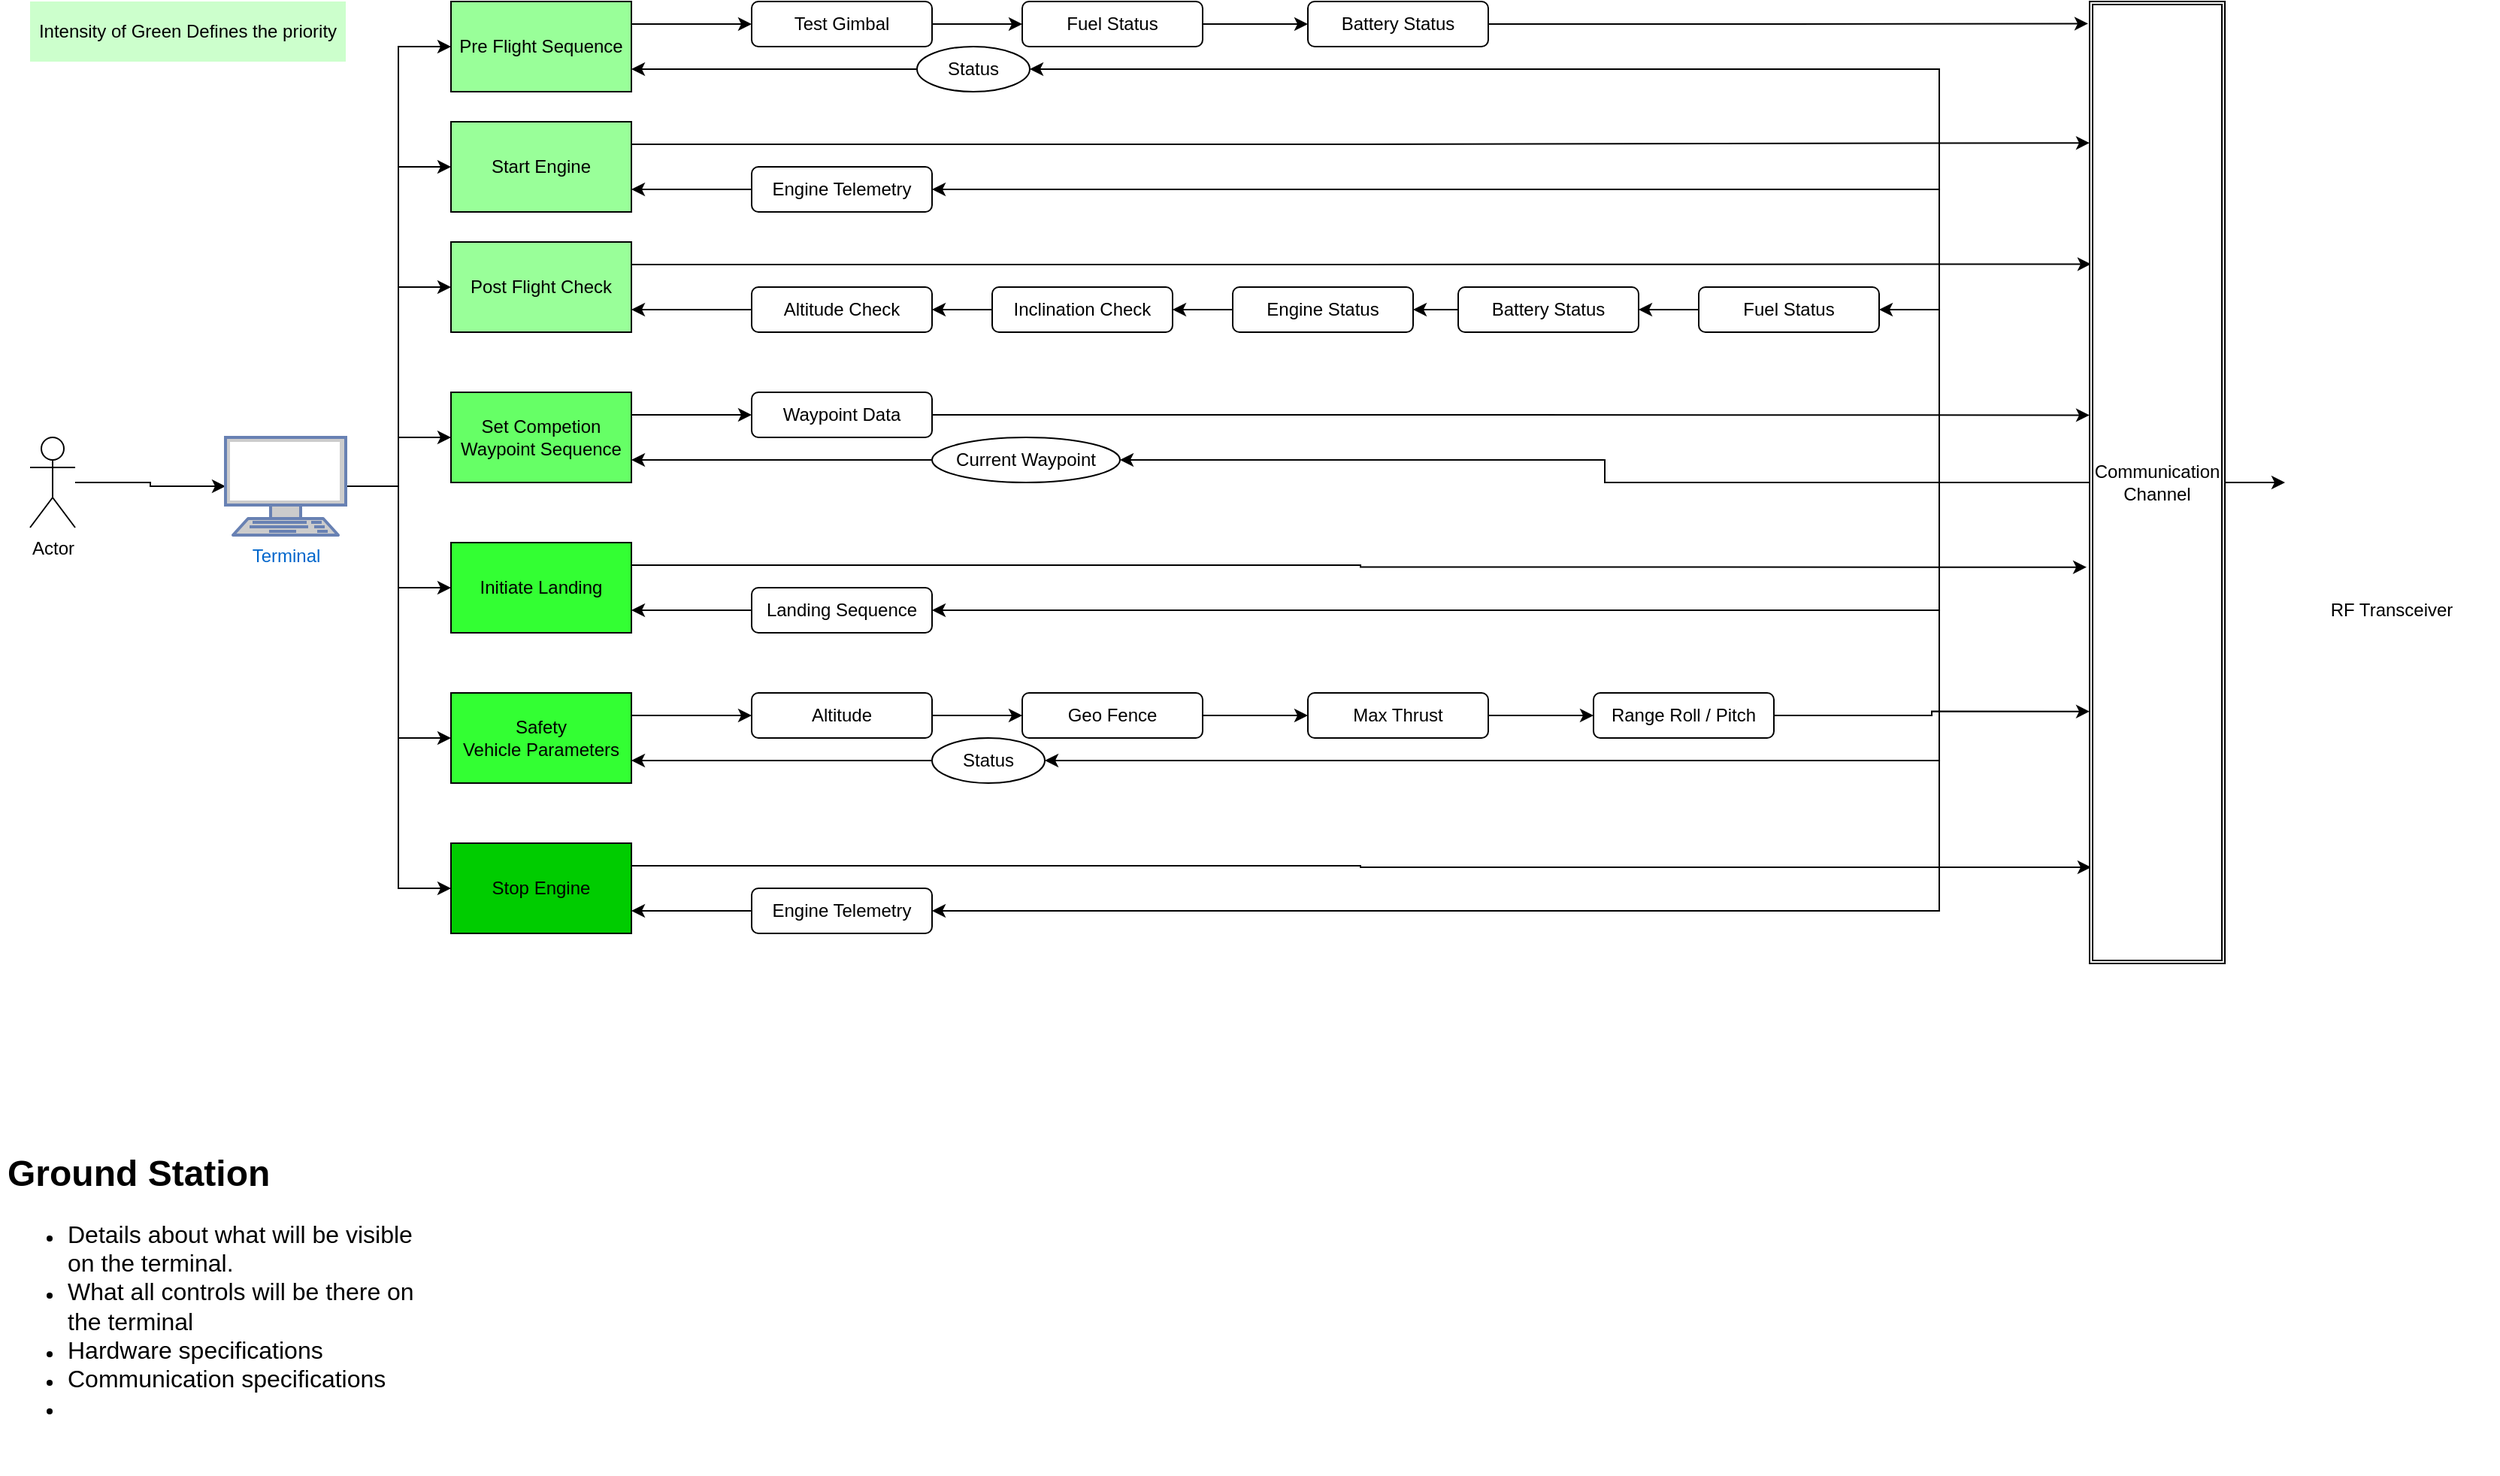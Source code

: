 <mxfile version="13.3.1" type="device" pages="7"><diagram id="u0Ducfw3tIZAwEGJzio2" name="Ground Station"><mxGraphModel dx="1827" dy="835" grid="1" gridSize="10" guides="1" tooltips="1" connect="1" arrows="1" fold="1" page="1" pageScale="1" pageWidth="1700" pageHeight="1100" math="0" shadow="0"><root><mxCell id="0"/><mxCell id="1" parent="0"/><mxCell id="LojmnuqNCUgr_2fDSkwn-1" value="&lt;h1&gt;Ground Station&lt;/h1&gt;&lt;p&gt;&lt;ul&gt;&lt;li&gt;&lt;font size=&quot;3&quot;&gt;Details about what will be visible on the terminal.&amp;nbsp;&lt;/font&gt;&lt;/li&gt;&lt;li&gt;&lt;font size=&quot;3&quot;&gt;What all controls will be there on the terminal&lt;/font&gt;&lt;/li&gt;&lt;li&gt;&lt;font size=&quot;3&quot;&gt;Hardware specifications&lt;/font&gt;&lt;/li&gt;&lt;li&gt;&lt;font size=&quot;3&quot;&gt;Communication specifications&lt;/font&gt;&lt;/li&gt;&lt;li&gt;&lt;font size=&quot;3&quot;&gt;&lt;br&gt;&lt;/font&gt;&lt;/li&gt;&lt;/ul&gt;&lt;/p&gt;" style="text;html=1;strokeColor=none;fillColor=none;spacing=5;spacingTop=-20;whiteSpace=wrap;overflow=hidden;rounded=0;" parent="1" vertex="1"><mxGeometry x="20" y="800" width="280" height="220" as="geometry"/></mxCell><mxCell id="fftPoxaL45FxiJkztonE-3" style="edgeStyle=orthogonalEdgeStyle;rounded=0;orthogonalLoop=1;jettySize=auto;html=1;entryX=0;entryY=0.5;entryDx=0;entryDy=0;entryPerimeter=0;" parent="1" source="fftPoxaL45FxiJkztonE-1" target="fftPoxaL45FxiJkztonE-2" edge="1"><mxGeometry relative="1" as="geometry"/></mxCell><mxCell id="fftPoxaL45FxiJkztonE-1" value="Actor" style="shape=umlActor;verticalLabelPosition=bottom;labelBackgroundColor=#ffffff;verticalAlign=top;html=1;outlineConnect=0;" parent="1" vertex="1"><mxGeometry x="40" y="330" width="30" height="60" as="geometry"/></mxCell><mxCell id="Apo-IaqyjApwZgGksck6-3" style="edgeStyle=orthogonalEdgeStyle;rounded=0;orthogonalLoop=1;jettySize=auto;html=1;entryX=0;entryY=0.5;entryDx=0;entryDy=0;" parent="1" source="fftPoxaL45FxiJkztonE-2" target="fftPoxaL45FxiJkztonE-5" edge="1"><mxGeometry relative="1" as="geometry"/></mxCell><mxCell id="Apo-IaqyjApwZgGksck6-4" style="edgeStyle=orthogonalEdgeStyle;rounded=0;orthogonalLoop=1;jettySize=auto;html=1;entryX=0;entryY=0.5;entryDx=0;entryDy=0;" parent="1" source="fftPoxaL45FxiJkztonE-2" target="fftPoxaL45FxiJkztonE-9" edge="1"><mxGeometry relative="1" as="geometry"/></mxCell><mxCell id="Apo-IaqyjApwZgGksck6-5" style="edgeStyle=orthogonalEdgeStyle;rounded=0;orthogonalLoop=1;jettySize=auto;html=1;entryX=0;entryY=0.5;entryDx=0;entryDy=0;" parent="1" source="fftPoxaL45FxiJkztonE-2" target="fftPoxaL45FxiJkztonE-12" edge="1"><mxGeometry relative="1" as="geometry"/></mxCell><mxCell id="Apo-IaqyjApwZgGksck6-6" style="edgeStyle=orthogonalEdgeStyle;rounded=0;orthogonalLoop=1;jettySize=auto;html=1;" parent="1" source="fftPoxaL45FxiJkztonE-2" target="fftPoxaL45FxiJkztonE-15" edge="1"><mxGeometry relative="1" as="geometry"/></mxCell><mxCell id="Apo-IaqyjApwZgGksck6-7" style="edgeStyle=orthogonalEdgeStyle;rounded=0;orthogonalLoop=1;jettySize=auto;html=1;entryX=0;entryY=0.5;entryDx=0;entryDy=0;" parent="1" source="fftPoxaL45FxiJkztonE-2" target="fftPoxaL45FxiJkztonE-20" edge="1"><mxGeometry relative="1" as="geometry"/></mxCell><mxCell id="Apo-IaqyjApwZgGksck6-8" style="edgeStyle=orthogonalEdgeStyle;rounded=0;orthogonalLoop=1;jettySize=auto;html=1;entryX=0;entryY=0.5;entryDx=0;entryDy=0;" parent="1" source="fftPoxaL45FxiJkztonE-2" target="fftPoxaL45FxiJkztonE-22" edge="1"><mxGeometry relative="1" as="geometry"/></mxCell><mxCell id="Apo-IaqyjApwZgGksck6-9" style="edgeStyle=orthogonalEdgeStyle;rounded=0;orthogonalLoop=1;jettySize=auto;html=1;entryX=0;entryY=0.5;entryDx=0;entryDy=0;" parent="1" source="fftPoxaL45FxiJkztonE-2" target="fftPoxaL45FxiJkztonE-27" edge="1"><mxGeometry relative="1" as="geometry"/></mxCell><mxCell id="fftPoxaL45FxiJkztonE-2" value="Terminal" style="fontColor=#0066CC;verticalAlign=top;verticalLabelPosition=bottom;labelPosition=center;align=center;html=1;outlineConnect=0;fillColor=#CCCCCC;strokeColor=#6881B3;gradientColor=none;gradientDirection=north;strokeWidth=2;shape=mxgraph.networks.terminal;" parent="1" vertex="1"><mxGeometry x="170" y="330" width="80" height="65" as="geometry"/></mxCell><mxCell id="Apo-IaqyjApwZgGksck6-11" style="edgeStyle=orthogonalEdgeStyle;rounded=0;orthogonalLoop=1;jettySize=auto;html=1;exitX=1;exitY=0.25;exitDx=0;exitDy=0;entryX=0;entryY=0.5;entryDx=0;entryDy=0;" parent="1" source="fftPoxaL45FxiJkztonE-5" target="fftPoxaL45FxiJkztonE-6" edge="1"><mxGeometry relative="1" as="geometry"/></mxCell><mxCell id="fftPoxaL45FxiJkztonE-5" value="Pre Flight Sequence" style="rounded=0;whiteSpace=wrap;html=1;fillColor=#99FF99;" parent="1" vertex="1"><mxGeometry x="320" y="40" width="120" height="60" as="geometry"/></mxCell><mxCell id="Apo-IaqyjApwZgGksck6-12" style="edgeStyle=orthogonalEdgeStyle;rounded=0;orthogonalLoop=1;jettySize=auto;html=1;" parent="1" source="fftPoxaL45FxiJkztonE-6" target="fftPoxaL45FxiJkztonE-7" edge="1"><mxGeometry relative="1" as="geometry"/></mxCell><mxCell id="fftPoxaL45FxiJkztonE-6" value="Test Gimbal" style="rounded=1;whiteSpace=wrap;html=1;" parent="1" vertex="1"><mxGeometry x="520" y="40" width="120" height="30" as="geometry"/></mxCell><mxCell id="Apo-IaqyjApwZgGksck6-13" style="edgeStyle=orthogonalEdgeStyle;rounded=0;orthogonalLoop=1;jettySize=auto;html=1;" parent="1" source="fftPoxaL45FxiJkztonE-7" target="fftPoxaL45FxiJkztonE-8" edge="1"><mxGeometry relative="1" as="geometry"/></mxCell><mxCell id="fftPoxaL45FxiJkztonE-7" value="Fuel Status" style="rounded=1;whiteSpace=wrap;html=1;" parent="1" vertex="1"><mxGeometry x="700" y="40" width="120" height="30" as="geometry"/></mxCell><mxCell id="Apo-IaqyjApwZgGksck6-41" style="edgeStyle=orthogonalEdgeStyle;rounded=0;orthogonalLoop=1;jettySize=auto;html=1;entryX=-0.011;entryY=0.023;entryDx=0;entryDy=0;entryPerimeter=0;" parent="1" source="fftPoxaL45FxiJkztonE-8" target="Apo-IaqyjApwZgGksck6-40" edge="1"><mxGeometry relative="1" as="geometry"/></mxCell><mxCell id="fftPoxaL45FxiJkztonE-8" value="Battery Status" style="rounded=1;whiteSpace=wrap;html=1;" parent="1" vertex="1"><mxGeometry x="890" y="40" width="120" height="30" as="geometry"/></mxCell><mxCell id="Apo-IaqyjApwZgGksck6-49" style="edgeStyle=orthogonalEdgeStyle;rounded=0;orthogonalLoop=1;jettySize=auto;html=1;exitX=1;exitY=0.25;exitDx=0;exitDy=0;entryX=0;entryY=0.147;entryDx=0;entryDy=0;entryPerimeter=0;" parent="1" source="fftPoxaL45FxiJkztonE-9" target="Apo-IaqyjApwZgGksck6-40" edge="1"><mxGeometry relative="1" as="geometry"/></mxCell><mxCell id="fftPoxaL45FxiJkztonE-9" value="Start Engine" style="rounded=0;whiteSpace=wrap;html=1;fillColor=#99FF99;" parent="1" vertex="1"><mxGeometry x="320" y="120" width="120" height="60" as="geometry"/></mxCell><mxCell id="Apo-IaqyjApwZgGksck6-38" style="edgeStyle=orthogonalEdgeStyle;rounded=0;orthogonalLoop=1;jettySize=auto;html=1;entryX=1;entryY=0.75;entryDx=0;entryDy=0;" parent="1" source="fftPoxaL45FxiJkztonE-11" target="fftPoxaL45FxiJkztonE-12" edge="1"><mxGeometry relative="1" as="geometry"/></mxCell><mxCell id="fftPoxaL45FxiJkztonE-11" value="Engine Telemetry" style="rounded=1;whiteSpace=wrap;html=1;" parent="1" vertex="1"><mxGeometry x="520" y="630" width="120" height="30" as="geometry"/></mxCell><mxCell id="Apo-IaqyjApwZgGksck6-54" style="edgeStyle=orthogonalEdgeStyle;rounded=0;orthogonalLoop=1;jettySize=auto;html=1;exitX=1;exitY=0.25;exitDx=0;exitDy=0;entryX=0.011;entryY=0.9;entryDx=0;entryDy=0;entryPerimeter=0;" parent="1" source="fftPoxaL45FxiJkztonE-12" target="Apo-IaqyjApwZgGksck6-40" edge="1"><mxGeometry relative="1" as="geometry"/></mxCell><mxCell id="fftPoxaL45FxiJkztonE-12" value="Stop Engine" style="rounded=0;whiteSpace=wrap;html=1;fillColor=#00CC00;" parent="1" vertex="1"><mxGeometry x="320" y="600" width="120" height="60" as="geometry"/></mxCell><mxCell id="Apo-IaqyjApwZgGksck6-19" style="edgeStyle=orthogonalEdgeStyle;rounded=0;orthogonalLoop=1;jettySize=auto;html=1;entryX=1;entryY=0.75;entryDx=0;entryDy=0;" parent="1" source="fftPoxaL45FxiJkztonE-13" target="fftPoxaL45FxiJkztonE-9" edge="1"><mxGeometry relative="1" as="geometry"/></mxCell><mxCell id="fftPoxaL45FxiJkztonE-13" value="Engine Telemetry" style="rounded=1;whiteSpace=wrap;html=1;" parent="1" vertex="1"><mxGeometry x="520" y="150" width="120" height="30" as="geometry"/></mxCell><mxCell id="Apo-IaqyjApwZgGksck6-28" style="edgeStyle=orthogonalEdgeStyle;rounded=0;orthogonalLoop=1;jettySize=auto;html=1;exitX=1;exitY=0.25;exitDx=0;exitDy=0;entryX=0;entryY=0.5;entryDx=0;entryDy=0;" parent="1" source="fftPoxaL45FxiJkztonE-15" target="fftPoxaL45FxiJkztonE-16" edge="1"><mxGeometry relative="1" as="geometry"/></mxCell><mxCell id="fftPoxaL45FxiJkztonE-15" value="Set Competion Waypoint Sequence" style="rounded=0;whiteSpace=wrap;html=1;fillColor=#66FF66;" parent="1" vertex="1"><mxGeometry x="320" y="300" width="120" height="60" as="geometry"/></mxCell><mxCell id="Apo-IaqyjApwZgGksck6-45" style="edgeStyle=orthogonalEdgeStyle;rounded=0;orthogonalLoop=1;jettySize=auto;html=1;entryX=0;entryY=0.43;entryDx=0;entryDy=0;entryPerimeter=0;" parent="1" source="fftPoxaL45FxiJkztonE-16" target="Apo-IaqyjApwZgGksck6-40" edge="1"><mxGeometry relative="1" as="geometry"/></mxCell><mxCell id="fftPoxaL45FxiJkztonE-16" value="Waypoint Data" style="rounded=1;whiteSpace=wrap;html=1;" parent="1" vertex="1"><mxGeometry x="520" y="300" width="120" height="30" as="geometry"/></mxCell><mxCell id="fftPoxaL45FxiJkztonE-19" value="Intensity of Green Defines the priority" style="text;html=1;strokeColor=none;fillColor=#CCFFCC;align=center;verticalAlign=middle;whiteSpace=wrap;rounded=0;" parent="1" vertex="1"><mxGeometry x="40" y="40" width="210" height="40" as="geometry"/></mxCell><mxCell id="Apo-IaqyjApwZgGksck6-48" style="edgeStyle=orthogonalEdgeStyle;rounded=0;orthogonalLoop=1;jettySize=auto;html=1;exitX=1;exitY=0.25;exitDx=0;exitDy=0;entryX=-0.022;entryY=0.588;entryDx=0;entryDy=0;entryPerimeter=0;" parent="1" source="fftPoxaL45FxiJkztonE-20" target="Apo-IaqyjApwZgGksck6-40" edge="1"><mxGeometry relative="1" as="geometry"/></mxCell><mxCell id="fftPoxaL45FxiJkztonE-20" value="Initiate Landing" style="rounded=0;whiteSpace=wrap;html=1;fillColor=#33FF33;" parent="1" vertex="1"><mxGeometry x="320" y="400" width="120" height="60" as="geometry"/></mxCell><mxCell id="Apo-IaqyjApwZgGksck6-31" style="edgeStyle=orthogonalEdgeStyle;rounded=0;orthogonalLoop=1;jettySize=auto;html=1;entryX=1;entryY=0.75;entryDx=0;entryDy=0;" parent="1" source="fftPoxaL45FxiJkztonE-21" target="fftPoxaL45FxiJkztonE-20" edge="1"><mxGeometry relative="1" as="geometry"/></mxCell><mxCell id="fftPoxaL45FxiJkztonE-21" value="Landing Sequence" style="rounded=1;whiteSpace=wrap;html=1;" parent="1" vertex="1"><mxGeometry x="520" y="430" width="120" height="30" as="geometry"/></mxCell><mxCell id="Apo-IaqyjApwZgGksck6-32" style="edgeStyle=orthogonalEdgeStyle;rounded=0;orthogonalLoop=1;jettySize=auto;html=1;exitX=1;exitY=0.25;exitDx=0;exitDy=0;entryX=0;entryY=0.5;entryDx=0;entryDy=0;" parent="1" source="fftPoxaL45FxiJkztonE-22" target="fftPoxaL45FxiJkztonE-23" edge="1"><mxGeometry relative="1" as="geometry"/></mxCell><mxCell id="fftPoxaL45FxiJkztonE-22" value="Safety &lt;br&gt;Vehicle Parameters" style="rounded=0;whiteSpace=wrap;html=1;fillColor=#33FF33;" parent="1" vertex="1"><mxGeometry x="320" y="500" width="120" height="60" as="geometry"/></mxCell><mxCell id="Apo-IaqyjApwZgGksck6-33" style="edgeStyle=orthogonalEdgeStyle;rounded=0;orthogonalLoop=1;jettySize=auto;html=1;entryX=0;entryY=0.5;entryDx=0;entryDy=0;" parent="1" source="fftPoxaL45FxiJkztonE-23" target="fftPoxaL45FxiJkztonE-24" edge="1"><mxGeometry relative="1" as="geometry"/></mxCell><mxCell id="fftPoxaL45FxiJkztonE-23" value="Altitude" style="rounded=1;whiteSpace=wrap;html=1;" parent="1" vertex="1"><mxGeometry x="520" y="500" width="120" height="30" as="geometry"/></mxCell><mxCell id="Apo-IaqyjApwZgGksck6-34" style="edgeStyle=orthogonalEdgeStyle;rounded=0;orthogonalLoop=1;jettySize=auto;html=1;" parent="1" source="fftPoxaL45FxiJkztonE-24" target="fftPoxaL45FxiJkztonE-25" edge="1"><mxGeometry relative="1" as="geometry"/></mxCell><mxCell id="fftPoxaL45FxiJkztonE-24" value="Geo Fence" style="rounded=1;whiteSpace=wrap;html=1;" parent="1" vertex="1"><mxGeometry x="700" y="500" width="120" height="30" as="geometry"/></mxCell><mxCell id="Apo-IaqyjApwZgGksck6-35" style="edgeStyle=orthogonalEdgeStyle;rounded=0;orthogonalLoop=1;jettySize=auto;html=1;entryX=0;entryY=0.5;entryDx=0;entryDy=0;" parent="1" source="fftPoxaL45FxiJkztonE-25" target="fftPoxaL45FxiJkztonE-26" edge="1"><mxGeometry relative="1" as="geometry"/></mxCell><mxCell id="fftPoxaL45FxiJkztonE-25" value="Max Thrust" style="rounded=1;whiteSpace=wrap;html=1;" parent="1" vertex="1"><mxGeometry x="890" y="500" width="120" height="30" as="geometry"/></mxCell><mxCell id="Apo-IaqyjApwZgGksck6-50" style="edgeStyle=orthogonalEdgeStyle;rounded=0;orthogonalLoop=1;jettySize=auto;html=1;entryX=0;entryY=0.738;entryDx=0;entryDy=0;entryPerimeter=0;" parent="1" source="fftPoxaL45FxiJkztonE-26" target="Apo-IaqyjApwZgGksck6-40" edge="1"><mxGeometry relative="1" as="geometry"/></mxCell><mxCell id="fftPoxaL45FxiJkztonE-26" value="Range Roll / Pitch" style="rounded=1;whiteSpace=wrap;html=1;" parent="1" vertex="1"><mxGeometry x="1080" y="500" width="120" height="30" as="geometry"/></mxCell><mxCell id="Ctx5LRdNK72stmhjWtWx-1" style="edgeStyle=orthogonalEdgeStyle;rounded=0;orthogonalLoop=1;jettySize=auto;html=1;exitX=1;exitY=0.25;exitDx=0;exitDy=0;entryX=0.011;entryY=0.273;entryDx=0;entryDy=0;entryPerimeter=0;" parent="1" source="fftPoxaL45FxiJkztonE-27" target="Apo-IaqyjApwZgGksck6-40" edge="1"><mxGeometry relative="1" as="geometry"/></mxCell><mxCell id="fftPoxaL45FxiJkztonE-27" value="Post Flight Check" style="rounded=0;whiteSpace=wrap;html=1;fillColor=#99FF99;" parent="1" vertex="1"><mxGeometry x="320" y="200" width="120" height="60" as="geometry"/></mxCell><mxCell id="Apo-IaqyjApwZgGksck6-20" style="edgeStyle=orthogonalEdgeStyle;rounded=0;orthogonalLoop=1;jettySize=auto;html=1;entryX=1;entryY=0.75;entryDx=0;entryDy=0;" parent="1" source="fftPoxaL45FxiJkztonE-28" target="fftPoxaL45FxiJkztonE-27" edge="1"><mxGeometry relative="1" as="geometry"/></mxCell><mxCell id="fftPoxaL45FxiJkztonE-28" value="Altitude Check" style="rounded=1;whiteSpace=wrap;html=1;" parent="1" vertex="1"><mxGeometry x="520" y="230" width="120" height="30" as="geometry"/></mxCell><mxCell id="Apo-IaqyjApwZgGksck6-21" style="edgeStyle=orthogonalEdgeStyle;rounded=0;orthogonalLoop=1;jettySize=auto;html=1;entryX=1;entryY=0.5;entryDx=0;entryDy=0;" parent="1" source="fftPoxaL45FxiJkztonE-29" target="fftPoxaL45FxiJkztonE-28" edge="1"><mxGeometry relative="1" as="geometry"/></mxCell><mxCell id="fftPoxaL45FxiJkztonE-29" value="Inclination Check" style="rounded=1;whiteSpace=wrap;html=1;" parent="1" vertex="1"><mxGeometry x="680" y="230" width="120" height="30" as="geometry"/></mxCell><mxCell id="Apo-IaqyjApwZgGksck6-22" style="edgeStyle=orthogonalEdgeStyle;rounded=0;orthogonalLoop=1;jettySize=auto;html=1;entryX=1;entryY=0.5;entryDx=0;entryDy=0;" parent="1" source="fftPoxaL45FxiJkztonE-30" target="fftPoxaL45FxiJkztonE-29" edge="1"><mxGeometry relative="1" as="geometry"/></mxCell><mxCell id="fftPoxaL45FxiJkztonE-30" value="Engine Status" style="rounded=1;whiteSpace=wrap;html=1;" parent="1" vertex="1"><mxGeometry x="840" y="230" width="120" height="30" as="geometry"/></mxCell><mxCell id="Apo-IaqyjApwZgGksck6-24" style="edgeStyle=orthogonalEdgeStyle;rounded=0;orthogonalLoop=1;jettySize=auto;html=1;" parent="1" source="fftPoxaL45FxiJkztonE-31" target="fftPoxaL45FxiJkztonE-32" edge="1"><mxGeometry relative="1" as="geometry"/></mxCell><mxCell id="fftPoxaL45FxiJkztonE-31" value="Fuel Status" style="rounded=1;whiteSpace=wrap;html=1;" parent="1" vertex="1"><mxGeometry x="1150" y="230" width="120" height="30" as="geometry"/></mxCell><mxCell id="Apo-IaqyjApwZgGksck6-23" style="edgeStyle=orthogonalEdgeStyle;rounded=0;orthogonalLoop=1;jettySize=auto;html=1;" parent="1" source="fftPoxaL45FxiJkztonE-32" target="fftPoxaL45FxiJkztonE-30" edge="1"><mxGeometry relative="1" as="geometry"/></mxCell><mxCell id="fftPoxaL45FxiJkztonE-32" value="Battery Status" style="rounded=1;whiteSpace=wrap;html=1;" parent="1" vertex="1"><mxGeometry x="990" y="230" width="120" height="30" as="geometry"/></mxCell><mxCell id="Apo-IaqyjApwZgGksck6-18" style="edgeStyle=orthogonalEdgeStyle;rounded=0;orthogonalLoop=1;jettySize=auto;html=1;entryX=1;entryY=0.75;entryDx=0;entryDy=0;" parent="1" source="Apo-IaqyjApwZgGksck6-17" target="fftPoxaL45FxiJkztonE-5" edge="1"><mxGeometry relative="1" as="geometry"/></mxCell><mxCell id="Apo-IaqyjApwZgGksck6-17" value="Status" style="ellipse;whiteSpace=wrap;html=1;fillColor=#FFFFFF;" parent="1" vertex="1"><mxGeometry x="630" y="70" width="75" height="30" as="geometry"/></mxCell><mxCell id="Apo-IaqyjApwZgGksck6-30" style="edgeStyle=orthogonalEdgeStyle;rounded=0;orthogonalLoop=1;jettySize=auto;html=1;exitX=0;exitY=0.5;exitDx=0;exitDy=0;entryX=1;entryY=0.75;entryDx=0;entryDy=0;" parent="1" source="Apo-IaqyjApwZgGksck6-26" target="fftPoxaL45FxiJkztonE-15" edge="1"><mxGeometry relative="1" as="geometry"/></mxCell><mxCell id="Apo-IaqyjApwZgGksck6-26" value="Current Waypoint" style="ellipse;whiteSpace=wrap;html=1;fillColor=#FFFFFF;" parent="1" vertex="1"><mxGeometry x="640" y="330" width="125" height="30" as="geometry"/></mxCell><mxCell id="Apo-IaqyjApwZgGksck6-37" style="edgeStyle=orthogonalEdgeStyle;rounded=0;orthogonalLoop=1;jettySize=auto;html=1;entryX=1;entryY=0.75;entryDx=0;entryDy=0;" parent="1" source="Apo-IaqyjApwZgGksck6-36" target="fftPoxaL45FxiJkztonE-22" edge="1"><mxGeometry relative="1" as="geometry"/></mxCell><mxCell id="Apo-IaqyjApwZgGksck6-36" value="Status" style="ellipse;whiteSpace=wrap;html=1;fillColor=#FFFFFF;" parent="1" vertex="1"><mxGeometry x="640" y="530" width="75" height="30" as="geometry"/></mxCell><mxCell id="Apo-IaqyjApwZgGksck6-42" style="edgeStyle=orthogonalEdgeStyle;rounded=0;orthogonalLoop=1;jettySize=auto;html=1;entryX=1;entryY=0.5;entryDx=0;entryDy=0;" parent="1" source="Apo-IaqyjApwZgGksck6-40" target="Apo-IaqyjApwZgGksck6-17" edge="1"><mxGeometry relative="1" as="geometry"><Array as="points"><mxPoint x="1310" y="360"/><mxPoint x="1310" y="85"/></Array></mxGeometry></mxCell><mxCell id="Apo-IaqyjApwZgGksck6-44" style="edgeStyle=orthogonalEdgeStyle;rounded=0;orthogonalLoop=1;jettySize=auto;html=1;entryX=1;entryY=0.5;entryDx=0;entryDy=0;" parent="1" source="Apo-IaqyjApwZgGksck6-40" target="fftPoxaL45FxiJkztonE-13" edge="1"><mxGeometry relative="1" as="geometry"><Array as="points"><mxPoint x="1310" y="360"/><mxPoint x="1310" y="165"/></Array></mxGeometry></mxCell><mxCell id="Apo-IaqyjApwZgGksck6-46" style="edgeStyle=orthogonalEdgeStyle;rounded=0;orthogonalLoop=1;jettySize=auto;html=1;entryX=1;entryY=0.5;entryDx=0;entryDy=0;" parent="1" source="Apo-IaqyjApwZgGksck6-40" target="Apo-IaqyjApwZgGksck6-26" edge="1"><mxGeometry relative="1" as="geometry"/></mxCell><mxCell id="Apo-IaqyjApwZgGksck6-47" style="edgeStyle=orthogonalEdgeStyle;rounded=0;orthogonalLoop=1;jettySize=auto;html=1;entryX=1;entryY=0.5;entryDx=0;entryDy=0;" parent="1" source="Apo-IaqyjApwZgGksck6-40" target="fftPoxaL45FxiJkztonE-21" edge="1"><mxGeometry relative="1" as="geometry"><Array as="points"><mxPoint x="1310" y="360"/><mxPoint x="1310" y="445"/></Array></mxGeometry></mxCell><mxCell id="Apo-IaqyjApwZgGksck6-51" style="edgeStyle=orthogonalEdgeStyle;rounded=0;orthogonalLoop=1;jettySize=auto;html=1;entryX=1;entryY=0.5;entryDx=0;entryDy=0;" parent="1" source="Apo-IaqyjApwZgGksck6-40" target="Apo-IaqyjApwZgGksck6-36" edge="1"><mxGeometry relative="1" as="geometry"><Array as="points"><mxPoint x="1310" y="360"/><mxPoint x="1310" y="545"/></Array></mxGeometry></mxCell><mxCell id="Apo-IaqyjApwZgGksck6-52" style="edgeStyle=orthogonalEdgeStyle;rounded=0;orthogonalLoop=1;jettySize=auto;html=1;entryX=1;entryY=0.5;entryDx=0;entryDy=0;" parent="1" source="Apo-IaqyjApwZgGksck6-40" target="fftPoxaL45FxiJkztonE-11" edge="1"><mxGeometry relative="1" as="geometry"><Array as="points"><mxPoint x="1310" y="360"/><mxPoint x="1310" y="645"/></Array></mxGeometry></mxCell><mxCell id="Apo-IaqyjApwZgGksck6-56" style="edgeStyle=orthogonalEdgeStyle;rounded=0;orthogonalLoop=1;jettySize=auto;html=1;entryX=0;entryY=0.5;entryDx=0;entryDy=0;" parent="1" source="Apo-IaqyjApwZgGksck6-40" target="Apo-IaqyjApwZgGksck6-55" edge="1"><mxGeometry relative="1" as="geometry"/></mxCell><mxCell id="Ctx5LRdNK72stmhjWtWx-2" style="edgeStyle=orthogonalEdgeStyle;rounded=0;orthogonalLoop=1;jettySize=auto;html=1;entryX=1;entryY=0.5;entryDx=0;entryDy=0;" parent="1" source="Apo-IaqyjApwZgGksck6-40" target="fftPoxaL45FxiJkztonE-31" edge="1"><mxGeometry relative="1" as="geometry"><Array as="points"><mxPoint x="1310" y="360"/><mxPoint x="1310" y="245"/></Array></mxGeometry></mxCell><mxCell id="Apo-IaqyjApwZgGksck6-40" value="Communication Channel" style="shape=ext;double=1;rounded=0;whiteSpace=wrap;html=1;fillColor=#FFFFFF;" parent="1" vertex="1"><mxGeometry x="1410" y="40" width="90" height="640" as="geometry"/></mxCell><UserObject label="RF Transceiver" link="data:page/id,jOO4S46NE-V8ODI5x-47" id="Apo-IaqyjApwZgGksck6-55"><mxCell style="shape=image;verticalLabelPosition=bottom;labelBackgroundColor=#ffffff;verticalAlign=top;aspect=fixed;imageAspect=0;image=https://www.mouser.com/images/microchiptechnology/lrg/AC182015-1.jpg;" parent="1" vertex="1"><mxGeometry x="1540" y="289" width="142" height="142" as="geometry"/></mxCell></UserObject></root></mxGraphModel></diagram><diagram id="jOO4S46NE-V8ODI5x-47" name="Vehicle Overview"><mxGraphModel dx="1553" dy="710" grid="1" gridSize="10" guides="1" tooltips="1" connect="1" arrows="1" fold="1" page="1" pageScale="1" pageWidth="1700" pageHeight="1100" math="0" shadow="0"><root><mxCell id="E5ori7tA1DVZH_dJyDs9-0"/><mxCell id="E5ori7tA1DVZH_dJyDs9-1" parent="E5ori7tA1DVZH_dJyDs9-0"/><mxCell id="zEWdBx4LTaOdUUbGGReM-2" value="No" style="edgeStyle=orthogonalEdgeStyle;rounded=0;orthogonalLoop=1;jettySize=auto;html=1;entryX=0;entryY=1;entryDx=0;entryDy=0;" parent="E5ori7tA1DVZH_dJyDs9-1" source="zEWdBx4LTaOdUUbGGReM-0" target="6HBSV5KWv5Zar7BaQAZp-2" edge="1"><mxGeometry relative="1" as="geometry"><Array as="points"><mxPoint x="870" y="370"/><mxPoint x="870" y="107"/></Array></mxGeometry></mxCell><mxCell id="ujw_1HQAadb7IYqCEn_F-5" style="edgeStyle=orthogonalEdgeStyle;rounded=0;orthogonalLoop=1;jettySize=auto;html=1;entryX=0;entryY=0.5;entryDx=0;entryDy=0;" parent="E5ori7tA1DVZH_dJyDs9-1" source="ujw_1HQAadb7IYqCEn_F-3" target="Q2HnpW4wvacraQvMrlS_-40" edge="1"><mxGeometry relative="1" as="geometry"/></mxCell><mxCell id="MdmgGFC_8ZvsGRw-NoJb-0" value="&lt;h1&gt;Vehicle Overview&lt;/h1&gt;&lt;p&gt;&lt;/p&gt;&lt;ul&gt;&lt;li&gt;&lt;font size=&quot;3&quot;&gt;Connection diagram&lt;/font&gt;&lt;/li&gt;&lt;li&gt;&lt;font size=&quot;3&quot;&gt;What information is relayed on each channel&lt;/font&gt;&lt;/li&gt;&lt;li&gt;&lt;br&gt;&lt;/li&gt;&lt;/ul&gt;&lt;p&gt;&lt;/p&gt;" style="text;html=1;strokeColor=none;fillColor=none;spacing=5;spacingTop=-20;whiteSpace=wrap;overflow=hidden;rounded=0;" parent="E5ori7tA1DVZH_dJyDs9-1" vertex="1"><mxGeometry y="930" width="350" height="170" as="geometry"/></mxCell><mxCell id="oiUzY5tK4VjaeKye58sQ-4" style="edgeStyle=orthogonalEdgeStyle;rounded=0;orthogonalLoop=1;jettySize=auto;html=1;" parent="E5ori7tA1DVZH_dJyDs9-1" source="oiUzY5tK4VjaeKye58sQ-2" target="oiUzY5tK4VjaeKye58sQ-3" edge="1"><mxGeometry relative="1" as="geometry"/></mxCell><mxCell id="oiUzY5tK4VjaeKye58sQ-2" value="" style="shape=image;verticalLabelPosition=bottom;labelBackgroundColor=#ffffff;verticalAlign=top;aspect=fixed;imageAspect=0;image=https://event38.com/wp-content/uploads/2016/12/RFD900x.jpg;" parent="E5ori7tA1DVZH_dJyDs9-1" vertex="1"><mxGeometry x="40" y="200" width="220" height="172" as="geometry"/></mxCell><mxCell id="eWm63d_H1aJW2Epxq6AL-4" value="USB Connection&lt;br&gt;(UART)" style="edgeStyle=orthogonalEdgeStyle;rounded=0;orthogonalLoop=1;jettySize=auto;html=1;exitX=1;exitY=0.5;exitDx=0;exitDy=0;entryX=0;entryY=0.5;entryDx=0;entryDy=0;fontStyle=2" parent="E5ori7tA1DVZH_dJyDs9-1" source="oiUzY5tK4VjaeKye58sQ-3" target="eWm63d_H1aJW2Epxq6AL-3" edge="1"><mxGeometry relative="1" as="geometry"/></mxCell><mxCell id="oiUzY5tK4VjaeKye58sQ-3" value="Communication&lt;br&gt;Channel" style="shape=ext;double=1;rounded=0;whiteSpace=wrap;html=1;fillColor=#FFFFFF;" parent="E5ori7tA1DVZH_dJyDs9-1" vertex="1"><mxGeometry x="320" y="40" width="100" height="760" as="geometry"/></mxCell><mxCell id="eWm63d_H1aJW2Epxq6AL-1" style="edgeStyle=orthogonalEdgeStyle;rounded=0;orthogonalLoop=1;jettySize=auto;html=1;entryX=0;entryY=0.5;entryDx=0;entryDy=0;" parent="E5ori7tA1DVZH_dJyDs9-1" source="eWm63d_H1aJW2Epxq6AL-0" target="oiUzY5tK4VjaeKye58sQ-3" edge="1"><mxGeometry relative="1" as="geometry"><Array as="points"><mxPoint x="290" y="491"/><mxPoint x="290" y="420"/></Array></mxGeometry></mxCell><UserObject label="RF Transceiver" link="data:page/id,u0Ducfw3tIZAwEGJzio2" id="eWm63d_H1aJW2Epxq6AL-0"><mxCell style="shape=image;verticalLabelPosition=bottom;labelBackgroundColor=#ffffff;verticalAlign=top;aspect=fixed;imageAspect=0;image=https://www.mouser.com/images/microchiptechnology/lrg/AC182015-1.jpg;" parent="E5ori7tA1DVZH_dJyDs9-1" vertex="1"><mxGeometry x="50" y="420" width="142" height="142" as="geometry"/></mxCell></UserObject><mxCell id="eWm63d_H1aJW2Epxq6AL-2" value="Which One?" style="ellipse;shape=cloud;whiteSpace=wrap;html=1;fillColor=#FFFFFF;" parent="E5ori7tA1DVZH_dJyDs9-1" vertex="1"><mxGeometry x="60" y="80" width="140" height="100" as="geometry"/></mxCell><mxCell id="CZWSid2BjgvgUOHqXwW4-0" value="Start Engine&lt;br&gt;Stop Engine" style="edgeStyle=orthogonalEdgeStyle;rounded=0;orthogonalLoop=1;jettySize=auto;html=1;entryX=0;entryY=0.5;entryDx=0;entryDy=0;exitX=0.5;exitY=0;exitDx=0;exitDy=0;" parent="E5ori7tA1DVZH_dJyDs9-1" source="eWm63d_H1aJW2Epxq6AL-3" target="eWm63d_H1aJW2Epxq6AL-5" edge="1"><mxGeometry x="0.686" relative="1" as="geometry"><Array as="points"><mxPoint x="620" y="100"/><mxPoint x="730" y="100"/></Array><mxPoint as="offset"/></mxGeometry></mxCell><mxCell id="6HBSV5KWv5Zar7BaQAZp-9" value="Gimbal Test&lt;br&gt;Vehicle Parameters&lt;br&gt;" style="edgeStyle=orthogonalEdgeStyle;rounded=0;orthogonalLoop=1;jettySize=auto;html=1;entryX=0;entryY=0.5;entryDx=0;entryDy=0;" parent="E5ori7tA1DVZH_dJyDs9-1" source="eWm63d_H1aJW2Epxq6AL-3" target="eWm63d_H1aJW2Epxq6AL-7" edge="1"><mxGeometry x="0.408" relative="1" as="geometry"><Array as="points"><mxPoint x="760" y="420"/><mxPoint x="760" y="450"/></Array><mxPoint as="offset"/></mxGeometry></mxCell><mxCell id="JME6hLb2I8b8I2QRK4eI-0" value="Vehicle Parameters" style="edgeStyle=orthogonalEdgeStyle;rounded=0;orthogonalLoop=1;jettySize=auto;html=1;entryX=0;entryY=0.5;entryDx=0;entryDy=0;" parent="E5ori7tA1DVZH_dJyDs9-1" source="eWm63d_H1aJW2Epxq6AL-3" target="eWm63d_H1aJW2Epxq6AL-6" edge="1"><mxGeometry x="0.59" relative="1" as="geometry"><Array as="points"><mxPoint x="760" y="420"/><mxPoint x="760" y="280"/></Array><mxPoint as="offset"/></mxGeometry></mxCell><mxCell id="Q2HnpW4wvacraQvMrlS_-0" value="Waypoint Data&lt;br&gt;Initiate Landing" style="edgeStyle=orthogonalEdgeStyle;rounded=0;orthogonalLoop=1;jettySize=auto;html=1;entryX=0.5;entryY=1;entryDx=0;entryDy=0;exitX=1;exitY=0.5;exitDx=0;exitDy=0;" parent="E5ori7tA1DVZH_dJyDs9-1" source="eWm63d_H1aJW2Epxq6AL-3" target="eWm63d_H1aJW2Epxq6AL-7" edge="1"><mxGeometry relative="1" as="geometry"><Array as="points"><mxPoint x="760" y="420"/><mxPoint x="760" y="500"/><mxPoint x="980" y="500"/></Array><mxPoint as="offset"/></mxGeometry></mxCell><mxCell id="XY3O9uLKr_eZWpresjVo-19" value="Heart Beat&lt;br&gt;1 sec" style="edgeStyle=orthogonalEdgeStyle;rounded=0;orthogonalLoop=1;jettySize=auto;html=1;exitX=1;exitY=1;exitDx=0;exitDy=0;entryX=0.5;entryY=0;entryDx=0;entryDy=0;" parent="E5ori7tA1DVZH_dJyDs9-1" source="eWm63d_H1aJW2Epxq6AL-3" target="XY3O9uLKr_eZWpresjVo-21" edge="1"><mxGeometry x="-0.158" relative="1" as="geometry"><mxPoint x="300" y="858" as="targetPoint"/><Array as="points"><mxPoint x="720" y="540"/><mxPoint x="920" y="540"/></Array><mxPoint as="offset"/></mxGeometry></mxCell><mxCell id="eWmjK1X5dG5COb78JUKO-0" value="&lt;h2&gt;&lt;span style=&quot;font-weight: normal&quot;&gt;START&lt;/span&gt;&lt;/h2&gt;&lt;span style=&quot;font-weight: normal&quot;&gt;&lt;i&gt;Check_Engine()&lt;/i&gt;&lt;br&gt;&lt;/span&gt;" style="edgeStyle=orthogonalEdgeStyle;rounded=0;orthogonalLoop=1;jettySize=auto;html=1;entryX=0.5;entryY=1;entryDx=0;entryDy=0;exitX=0.75;exitY=0;exitDx=0;exitDy=0;fontStyle=1" parent="E5ori7tA1DVZH_dJyDs9-1" source="eWm63d_H1aJW2Epxq6AL-3" target="eWm63d_H1aJW2Epxq6AL-5" edge="1"><mxGeometry relative="1" as="geometry"><Array as="points"><mxPoint x="670" y="240"/><mxPoint x="800" y="240"/></Array></mxGeometry></mxCell><mxCell id="gVJ31PUBmxgc11sAykg8-1" style="edgeStyle=orthogonalEdgeStyle;rounded=0;orthogonalLoop=1;jettySize=auto;html=1;exitX=0;exitY=0.75;exitDx=0;exitDy=0;entryX=1.02;entryY=0.546;entryDx=0;entryDy=0;entryPerimeter=0;" edge="1" parent="E5ori7tA1DVZH_dJyDs9-1" source="eWm63d_H1aJW2Epxq6AL-3" target="oiUzY5tK4VjaeKye58sQ-3"><mxGeometry relative="1" as="geometry"/></mxCell><mxCell id="eWm63d_H1aJW2Epxq6AL-3" value="" style="shape=image;verticalLabelPosition=bottom;labelBackgroundColor=#ffffff;verticalAlign=top;aspect=fixed;imageAspect=0;image=https://www.raspberrypi.org/homepage-9df4b/static/hero-shot-33d83b8c5fa0933373dabcc9462b32a3.png;" parent="E5ori7tA1DVZH_dJyDs9-1" vertex="1"><mxGeometry x="510" y="353.85" width="200" height="132.3" as="geometry"/></mxCell><mxCell id="6HBSV5KWv5Zar7BaQAZp-5" style="edgeStyle=orthogonalEdgeStyle;rounded=0;orthogonalLoop=1;jettySize=auto;html=1;entryX=0;entryY=0.5;entryDx=0;entryDy=0;" parent="E5ori7tA1DVZH_dJyDs9-1" source="eWm63d_H1aJW2Epxq6AL-5" target="6HBSV5KWv5Zar7BaQAZp-1" edge="1"><mxGeometry relative="1" as="geometry"/></mxCell><mxCell id="6HBSV5KWv5Zar7BaQAZp-6" style="edgeStyle=orthogonalEdgeStyle;rounded=0;orthogonalLoop=1;jettySize=auto;html=1;entryX=0;entryY=0.5;entryDx=0;entryDy=0;" parent="E5ori7tA1DVZH_dJyDs9-1" source="eWm63d_H1aJW2Epxq6AL-5" target="6HBSV5KWv5Zar7BaQAZp-2" edge="1"><mxGeometry relative="1" as="geometry"/></mxCell><mxCell id="6HBSV5KWv5Zar7BaQAZp-7" style="edgeStyle=orthogonalEdgeStyle;rounded=0;orthogonalLoop=1;jettySize=auto;html=1;" parent="E5ori7tA1DVZH_dJyDs9-1" source="eWm63d_H1aJW2Epxq6AL-5" target="6HBSV5KWv5Zar7BaQAZp-3" edge="1"><mxGeometry relative="1" as="geometry"/></mxCell><mxCell id="6HBSV5KWv5Zar7BaQAZp-8" style="edgeStyle=orthogonalEdgeStyle;rounded=0;orthogonalLoop=1;jettySize=auto;html=1;entryX=0;entryY=0.5;entryDx=0;entryDy=0;" parent="E5ori7tA1DVZH_dJyDs9-1" source="eWm63d_H1aJW2Epxq6AL-5" target="6HBSV5KWv5Zar7BaQAZp-4" edge="1"><mxGeometry relative="1" as="geometry"/></mxCell><mxCell id="DoqvZ0GiZ4m147DbY6le-1" style="edgeStyle=orthogonalEdgeStyle;rounded=0;orthogonalLoop=1;jettySize=auto;html=1;entryX=0.5;entryY=1;entryDx=0;entryDy=0;" parent="E5ori7tA1DVZH_dJyDs9-1" source="eWm63d_H1aJW2Epxq6AL-5" target="DoqvZ0GiZ4m147DbY6le-0" edge="1"><mxGeometry relative="1" as="geometry"/></mxCell><mxCell id="eWm63d_H1aJW2Epxq6AL-5" value="Engine Library" style="rounded=0;whiteSpace=wrap;html=1;fillColor=#FF9933;" parent="E5ori7tA1DVZH_dJyDs9-1" vertex="1"><mxGeometry x="740" y="70" width="120" height="60" as="geometry"/></mxCell><mxCell id="Q2HnpW4wvacraQvMrlS_-4" style="edgeStyle=orthogonalEdgeStyle;rounded=0;orthogonalLoop=1;jettySize=auto;html=1;" parent="E5ori7tA1DVZH_dJyDs9-1" source="eWm63d_H1aJW2Epxq6AL-6" target="Q2HnpW4wvacraQvMrlS_-1" edge="1"><mxGeometry relative="1" as="geometry"/></mxCell><mxCell id="Q2HnpW4wvacraQvMrlS_-5" style="edgeStyle=orthogonalEdgeStyle;rounded=0;orthogonalLoop=1;jettySize=auto;html=1;entryX=0;entryY=0.5;entryDx=0;entryDy=0;" parent="E5ori7tA1DVZH_dJyDs9-1" source="eWm63d_H1aJW2Epxq6AL-6" target="Q2HnpW4wvacraQvMrlS_-2" edge="1"><mxGeometry relative="1" as="geometry"/></mxCell><mxCell id="Q2HnpW4wvacraQvMrlS_-61" style="edgeStyle=orthogonalEdgeStyle;rounded=0;orthogonalLoop=1;jettySize=auto;html=1;entryX=0;entryY=0.5;entryDx=0;entryDy=0;" parent="E5ori7tA1DVZH_dJyDs9-1" source="eWm63d_H1aJW2Epxq6AL-6" target="Q2HnpW4wvacraQvMrlS_-60" edge="1"><mxGeometry relative="1" as="geometry"/></mxCell><mxCell id="fNES94sM8OAKreRFiMHR-1" style="edgeStyle=orthogonalEdgeStyle;rounded=0;orthogonalLoop=1;jettySize=auto;html=1;entryX=0;entryY=0.5;entryDx=0;entryDy=0;" parent="E5ori7tA1DVZH_dJyDs9-1" source="eWm63d_H1aJW2Epxq6AL-6" target="fNES94sM8OAKreRFiMHR-0" edge="1"><mxGeometry relative="1" as="geometry"/></mxCell><mxCell id="eWm63d_H1aJW2Epxq6AL-6" value="ACS Library" style="rounded=0;whiteSpace=wrap;html=1;fillColor=#FF9933;" parent="E5ori7tA1DVZH_dJyDs9-1" vertex="1"><mxGeometry x="920" y="250" width="120" height="60" as="geometry"/></mxCell><mxCell id="Q2HnpW4wvacraQvMrlS_-44" style="edgeStyle=orthogonalEdgeStyle;rounded=0;orthogonalLoop=1;jettySize=auto;html=1;entryX=0;entryY=0.5;entryDx=0;entryDy=0;" parent="E5ori7tA1DVZH_dJyDs9-1" source="eWm63d_H1aJW2Epxq6AL-7" target="Q2HnpW4wvacraQvMrlS_-42" edge="1"><mxGeometry relative="1" as="geometry"/></mxCell><mxCell id="Q2HnpW4wvacraQvMrlS_-47" style="edgeStyle=orthogonalEdgeStyle;rounded=0;orthogonalLoop=1;jettySize=auto;html=1;entryX=0;entryY=0.5;entryDx=0;entryDy=0;" parent="E5ori7tA1DVZH_dJyDs9-1" source="eWm63d_H1aJW2Epxq6AL-7" target="Q2HnpW4wvacraQvMrlS_-3" edge="1"><mxGeometry relative="1" as="geometry"/></mxCell><mxCell id="Q2HnpW4wvacraQvMrlS_-48" style="edgeStyle=orthogonalEdgeStyle;rounded=0;orthogonalLoop=1;jettySize=auto;html=1;entryX=0;entryY=0.5;entryDx=0;entryDy=0;" parent="E5ori7tA1DVZH_dJyDs9-1" source="eWm63d_H1aJW2Epxq6AL-7" target="Q2HnpW4wvacraQvMrlS_-45" edge="1"><mxGeometry relative="1" as="geometry"/></mxCell><mxCell id="ujw_1HQAadb7IYqCEn_F-4" style="edgeStyle=orthogonalEdgeStyle;rounded=0;orthogonalLoop=1;jettySize=auto;html=1;entryX=0;entryY=0.5;entryDx=0;entryDy=0;" parent="E5ori7tA1DVZH_dJyDs9-1" source="eWm63d_H1aJW2Epxq6AL-7" target="ujw_1HQAadb7IYqCEn_F-3" edge="1"><mxGeometry relative="1" as="geometry"/></mxCell><mxCell id="eWm63d_H1aJW2Epxq6AL-7" value="TVC Interface" style="rounded=0;whiteSpace=wrap;html=1;fillColor=#FF9933;" parent="E5ori7tA1DVZH_dJyDs9-1" vertex="1"><mxGeometry x="920" y="420" width="120" height="60" as="geometry"/></mxCell><mxCell id="6HBSV5KWv5Zar7BaQAZp-0" value="Pre / Post Flight Checks&lt;br&gt;Vehicle Parameters" style="edgeStyle=orthogonalEdgeStyle;rounded=0;orthogonalLoop=1;jettySize=auto;html=1;entryX=0.5;entryY=1;entryDx=0;entryDy=0;" parent="E5ori7tA1DVZH_dJyDs9-1" source="eWm63d_H1aJW2Epxq6AL-8" target="eWm63d_H1aJW2Epxq6AL-3" edge="1"><mxGeometry x="-0.655" relative="1" as="geometry"><mxPoint as="offset"/></mxGeometry></mxCell><mxCell id="1TILqD45TuvYMnISQs5o-2" style="edgeStyle=orthogonalEdgeStyle;rounded=0;orthogonalLoop=1;jettySize=auto;html=1;entryX=0;entryY=0.5;entryDx=0;entryDy=0;exitX=0.5;exitY=1;exitDx=0;exitDy=0;" parent="E5ori7tA1DVZH_dJyDs9-1" source="eWm63d_H1aJW2Epxq6AL-8" target="1TILqD45TuvYMnISQs5o-0" edge="1"><mxGeometry relative="1" as="geometry"><Array as="points"><mxPoint x="980" y="790"/><mxPoint x="1100" y="790"/><mxPoint x="1100" y="824"/></Array></mxGeometry></mxCell><mxCell id="kV9QrnffHJlVaoXNaprP-1" value="Check IMU" style="edgeStyle=orthogonalEdgeStyle;rounded=0;orthogonalLoop=1;jettySize=auto;html=1;entryX=1;entryY=0.5;entryDx=0;entryDy=0;" parent="E5ori7tA1DVZH_dJyDs9-1" source="eWm63d_H1aJW2Epxq6AL-8" target="kV9QrnffHJlVaoXNaprP-0" edge="1"><mxGeometry x="0.036" relative="1" as="geometry"><Array as="points"><mxPoint x="950" y="918"/></Array><mxPoint as="offset"/></mxGeometry></mxCell><mxCell id="kV9QrnffHJlVaoXNaprP-2" value="Check Battery" style="edgeStyle=orthogonalEdgeStyle;rounded=0;orthogonalLoop=1;jettySize=auto;html=1;exitX=0.25;exitY=1;exitDx=0;exitDy=0;entryX=1;entryY=0.25;entryDx=0;entryDy=0;" parent="E5ori7tA1DVZH_dJyDs9-1" source="eWm63d_H1aJW2Epxq6AL-8" target="kV9QrnffHJlVaoXNaprP-0" edge="1"><mxGeometry relative="1" as="geometry"/></mxCell><mxCell id="kV9QrnffHJlVaoXNaprP-3" value="Check Laser Sensor" style="edgeStyle=orthogonalEdgeStyle;rounded=0;orthogonalLoop=1;jettySize=auto;html=1;exitX=0.25;exitY=1;exitDx=0;exitDy=0;entryX=1;entryY=0.75;entryDx=0;entryDy=0;" parent="E5ori7tA1DVZH_dJyDs9-1" source="eWm63d_H1aJW2Epxq6AL-8" target="kV9QrnffHJlVaoXNaprP-0" edge="1"><mxGeometry relative="1" as="geometry"/></mxCell><mxCell id="kV9QrnffHJlVaoXNaprP-5" value="Gimbal IMU" style="edgeStyle=orthogonalEdgeStyle;rounded=0;orthogonalLoop=1;jettySize=auto;html=1;exitX=0;exitY=0.75;exitDx=0;exitDy=0;entryX=1;entryY=0.5;entryDx=0;entryDy=0;" parent="E5ori7tA1DVZH_dJyDs9-1" source="eWm63d_H1aJW2Epxq6AL-8" target="XY3O9uLKr_eZWpresjVo-0" edge="1"><mxGeometry relative="1" as="geometry"><Array as="points"><mxPoint x="920" y="770"/><mxPoint x="800" y="770"/><mxPoint x="800" y="659"/></Array></mxGeometry></mxCell><mxCell id="eWm63d_H1aJW2Epxq6AL-8" value="Sensor Library" style="rounded=0;whiteSpace=wrap;html=1;fillColor=#FF9933;" parent="E5ori7tA1DVZH_dJyDs9-1" vertex="1"><mxGeometry x="930" y="809" width="120" height="60" as="geometry"/></mxCell><mxCell id="-9d83eaFZy7Wc8t93vah-5" style="edgeStyle=orthogonalEdgeStyle;rounded=0;orthogonalLoop=1;jettySize=auto;html=1;entryX=0;entryY=0.5;entryDx=0;entryDy=0;" parent="E5ori7tA1DVZH_dJyDs9-1" source="6HBSV5KWv5Zar7BaQAZp-1" target="Q2HnpW4wvacraQvMrlS_-33" edge="1"><mxGeometry relative="1" as="geometry"/></mxCell><mxCell id="6HBSV5KWv5Zar7BaQAZp-1" value="Start_Engine()" style="rounded=1;whiteSpace=wrap;html=1;fillColor=#66FF66;" parent="E5ori7tA1DVZH_dJyDs9-1" vertex="1"><mxGeometry x="930" y="35" width="120" height="30" as="geometry"/></mxCell><mxCell id="-9d83eaFZy7Wc8t93vah-6" style="edgeStyle=orthogonalEdgeStyle;rounded=0;orthogonalLoop=1;jettySize=auto;html=1;entryX=0;entryY=0.5;entryDx=0;entryDy=0;" parent="E5ori7tA1DVZH_dJyDs9-1" source="6HBSV5KWv5Zar7BaQAZp-2" target="Q2HnpW4wvacraQvMrlS_-33" edge="1"><mxGeometry relative="1" as="geometry"/></mxCell><mxCell id="6HBSV5KWv5Zar7BaQAZp-2" value="Stop_Engine()" style="rounded=1;whiteSpace=wrap;html=1;fillColor=#66FF66;" parent="E5ori7tA1DVZH_dJyDs9-1" vertex="1"><mxGeometry x="930" y="76.61" width="120" height="30" as="geometry"/></mxCell><mxCell id="-9d83eaFZy7Wc8t93vah-7" value="UART" style="edgeStyle=orthogonalEdgeStyle;rounded=0;orthogonalLoop=1;jettySize=auto;html=1;entryX=0;entryY=0.5;entryDx=0;entryDy=0;" parent="E5ori7tA1DVZH_dJyDs9-1" source="6HBSV5KWv5Zar7BaQAZp-3" target="Q2HnpW4wvacraQvMrlS_-33" edge="1"><mxGeometry x="0.625" relative="1" as="geometry"><mxPoint as="offset"/></mxGeometry></mxCell><mxCell id="6HBSV5KWv5Zar7BaQAZp-3" value="Configure_Engine()" style="rounded=1;whiteSpace=wrap;html=1;fillColor=#FFFF66;" parent="E5ori7tA1DVZH_dJyDs9-1" vertex="1"><mxGeometry x="930" y="120" width="120" height="30" as="geometry"/></mxCell><mxCell id="Q2HnpW4wvacraQvMrlS_-39" value="UART&lt;br&gt;&lt;i&gt;Same as Engine Lib&lt;/i&gt;" style="edgeStyle=orthogonalEdgeStyle;rounded=0;orthogonalLoop=1;jettySize=auto;html=1;exitX=1;exitY=0.5;exitDx=0;exitDy=0;entryX=1;entryY=0.5;entryDx=0;entryDy=0;" parent="E5ori7tA1DVZH_dJyDs9-1" source="6HBSV5KWv5Zar7BaQAZp-4" target="Q2HnpW4wvacraQvMrlS_-15" edge="1"><mxGeometry x="0.896" relative="1" as="geometry"><Array as="points"><mxPoint x="1620" y="205"/><mxPoint x="1620" y="1064"/></Array><mxPoint as="offset"/></mxGeometry></mxCell><mxCell id="6HBSV5KWv5Zar7BaQAZp-4" value="Telemetry_Engine()" style="rounded=1;whiteSpace=wrap;html=1;fillColor=#66B2FF;" parent="E5ori7tA1DVZH_dJyDs9-1" vertex="1"><mxGeometry x="930" y="190" width="120" height="30" as="geometry"/></mxCell><mxCell id="Q2HnpW4wvacraQvMrlS_-58" style="edgeStyle=orthogonalEdgeStyle;rounded=0;orthogonalLoop=1;jettySize=auto;html=1;entryX=0;entryY=0.5;entryDx=0;entryDy=0;" parent="E5ori7tA1DVZH_dJyDs9-1" source="Q2HnpW4wvacraQvMrlS_-1" target="Q2HnpW4wvacraQvMrlS_-57" edge="1"><mxGeometry relative="1" as="geometry"/></mxCell><mxCell id="Q2HnpW4wvacraQvMrlS_-1" value="Set_Roll_Range()" style="rounded=1;whiteSpace=wrap;html=1;fillColor=#FFFF66;" parent="E5ori7tA1DVZH_dJyDs9-1" vertex="1"><mxGeometry x="1120" y="240" width="120" height="30" as="geometry"/></mxCell><mxCell id="Q2HnpW4wvacraQvMrlS_-59" style="edgeStyle=orthogonalEdgeStyle;rounded=0;orthogonalLoop=1;jettySize=auto;html=1;entryX=0;entryY=0.5;entryDx=0;entryDy=0;" parent="E5ori7tA1DVZH_dJyDs9-1" source="Q2HnpW4wvacraQvMrlS_-2" target="Q2HnpW4wvacraQvMrlS_-57" edge="1"><mxGeometry relative="1" as="geometry"/></mxCell><mxCell id="Q2HnpW4wvacraQvMrlS_-2" value="Set_Pitch_Range()" style="rounded=1;whiteSpace=wrap;html=1;fillColor=#FFFF66;" parent="E5ori7tA1DVZH_dJyDs9-1" vertex="1"><mxGeometry x="1120" y="280" width="120" height="30" as="geometry"/></mxCell><mxCell id="Q2HnpW4wvacraQvMrlS_-41" style="edgeStyle=orthogonalEdgeStyle;rounded=0;orthogonalLoop=1;jettySize=auto;html=1;entryX=0;entryY=0.5;entryDx=0;entryDy=0;" parent="E5ori7tA1DVZH_dJyDs9-1" source="Q2HnpW4wvacraQvMrlS_-3" target="Q2HnpW4wvacraQvMrlS_-40" edge="1"><mxGeometry relative="1" as="geometry"/></mxCell><mxCell id="Q2HnpW4wvacraQvMrlS_-3" value="Set_PID_Gains()" style="rounded=1;whiteSpace=wrap;html=1;fillColor=#66FF66;" parent="E5ori7tA1DVZH_dJyDs9-1" vertex="1"><mxGeometry x="1120" y="420" width="120" height="30" as="geometry"/></mxCell><mxCell id="Q2HnpW4wvacraQvMrlS_-18" style="edgeStyle=orthogonalEdgeStyle;rounded=0;orthogonalLoop=1;jettySize=auto;html=1;entryX=1;entryY=0.5;entryDx=0;entryDy=0;exitX=0;exitY=0.5;exitDx=0;exitDy=0;" parent="E5ori7tA1DVZH_dJyDs9-1" source="Q2HnpW4wvacraQvMrlS_-6" target="eWm63d_H1aJW2Epxq6AL-8" edge="1"><mxGeometry relative="1" as="geometry"><mxPoint x="1120" y="590" as="sourcePoint"/></mxGeometry></mxCell><mxCell id="Q2HnpW4wvacraQvMrlS_-6" value="Get_GPS_Value()" style="rounded=1;whiteSpace=wrap;html=1;fillColor=#66FF66;" parent="E5ori7tA1DVZH_dJyDs9-1" vertex="1"><mxGeometry x="1120" y="580" width="120" height="30" as="geometry"/></mxCell><mxCell id="Q2HnpW4wvacraQvMrlS_-19" style="edgeStyle=orthogonalEdgeStyle;rounded=0;orthogonalLoop=1;jettySize=auto;html=1;entryX=1;entryY=0.5;entryDx=0;entryDy=0;" parent="E5ori7tA1DVZH_dJyDs9-1" source="Q2HnpW4wvacraQvMrlS_-7" target="eWm63d_H1aJW2Epxq6AL-8" edge="1"><mxGeometry relative="1" as="geometry"/></mxCell><mxCell id="Q2HnpW4wvacraQvMrlS_-7" value="Get_Est_Position()" style="rounded=1;whiteSpace=wrap;html=1;fillColor=#3399FF;" parent="E5ori7tA1DVZH_dJyDs9-1" vertex="1"><mxGeometry x="1120" y="619" width="120" height="30" as="geometry"/></mxCell><mxCell id="Q2HnpW4wvacraQvMrlS_-50" style="edgeStyle=orthogonalEdgeStyle;rounded=0;orthogonalLoop=1;jettySize=auto;html=1;entryX=1;entryY=0.5;entryDx=0;entryDy=0;" parent="E5ori7tA1DVZH_dJyDs9-1" source="Q2HnpW4wvacraQvMrlS_-8" target="eWm63d_H1aJW2Epxq6AL-8" edge="1"><mxGeometry relative="1" as="geometry"/></mxCell><mxCell id="Q2HnpW4wvacraQvMrlS_-8" value="Get_Est_Velocity()" style="rounded=1;whiteSpace=wrap;html=1;fillColor=#66B2FF;" parent="E5ori7tA1DVZH_dJyDs9-1" vertex="1"><mxGeometry x="1120" y="661" width="120" height="30" as="geometry"/></mxCell><mxCell id="Q2HnpW4wvacraQvMrlS_-51" style="edgeStyle=orthogonalEdgeStyle;rounded=0;orthogonalLoop=1;jettySize=auto;html=1;entryX=1;entryY=0.5;entryDx=0;entryDy=0;" parent="E5ori7tA1DVZH_dJyDs9-1" source="Q2HnpW4wvacraQvMrlS_-9" target="eWm63d_H1aJW2Epxq6AL-8" edge="1"><mxGeometry relative="1" as="geometry"/></mxCell><mxCell id="Q2HnpW4wvacraQvMrlS_-9" value="Get_Est_Accel()" style="rounded=1;whiteSpace=wrap;html=1;fillColor=#99CCFF;" parent="E5ori7tA1DVZH_dJyDs9-1" vertex="1"><mxGeometry x="1120" y="709" width="120" height="30" as="geometry"/></mxCell><mxCell id="Q2HnpW4wvacraQvMrlS_-52" style="edgeStyle=orthogonalEdgeStyle;rounded=0;orthogonalLoop=1;jettySize=auto;html=1;entryX=1;entryY=0.5;entryDx=0;entryDy=0;" parent="E5ori7tA1DVZH_dJyDs9-1" source="Q2HnpW4wvacraQvMrlS_-12" target="eWm63d_H1aJW2Epxq6AL-8" edge="1"><mxGeometry relative="1" as="geometry"/></mxCell><mxCell id="Q2HnpW4wvacraQvMrlS_-12" value="Get_Est_Orientation()" style="rounded=1;whiteSpace=wrap;html=1;fillColor=#99CCFF;" parent="E5ori7tA1DVZH_dJyDs9-1" vertex="1"><mxGeometry x="1120" y="759" width="120" height="30" as="geometry"/></mxCell><mxCell id="Q2HnpW4wvacraQvMrlS_-53" style="edgeStyle=orthogonalEdgeStyle;rounded=0;orthogonalLoop=1;jettySize=auto;html=1;entryX=1;entryY=0.5;entryDx=0;entryDy=0;" parent="E5ori7tA1DVZH_dJyDs9-1" source="Q2HnpW4wvacraQvMrlS_-13" target="eWm63d_H1aJW2Epxq6AL-8" edge="1"><mxGeometry relative="1" as="geometry"/></mxCell><mxCell id="Q2HnpW4wvacraQvMrlS_-13" value="Get_Altitude()" style="rounded=1;whiteSpace=wrap;html=1;fillColor=#66B2FF;" parent="E5ori7tA1DVZH_dJyDs9-1" vertex="1"><mxGeometry x="1120" y="874" width="120" height="30" as="geometry"/></mxCell><mxCell id="Q2HnpW4wvacraQvMrlS_-54" style="edgeStyle=orthogonalEdgeStyle;rounded=0;orthogonalLoop=1;jettySize=auto;html=1;entryX=1;entryY=0.5;entryDx=0;entryDy=0;" parent="E5ori7tA1DVZH_dJyDs9-1" source="Q2HnpW4wvacraQvMrlS_-14" target="eWm63d_H1aJW2Epxq6AL-8" edge="1"><mxGeometry relative="1" as="geometry"/></mxCell><mxCell id="Q2HnpW4wvacraQvMrlS_-14" value="Get_Battery_Status()" style="rounded=1;whiteSpace=wrap;html=1;fillColor=#66B2FF;" parent="E5ori7tA1DVZH_dJyDs9-1" vertex="1"><mxGeometry x="1120" y="974" width="120" height="30" as="geometry"/></mxCell><mxCell id="Q2HnpW4wvacraQvMrlS_-56" style="edgeStyle=orthogonalEdgeStyle;rounded=0;orthogonalLoop=1;jettySize=auto;html=1;entryX=1;entryY=0.5;entryDx=0;entryDy=0;" parent="E5ori7tA1DVZH_dJyDs9-1" source="Q2HnpW4wvacraQvMrlS_-15" target="eWm63d_H1aJW2Epxq6AL-8" edge="1"><mxGeometry relative="1" as="geometry"/></mxCell><mxCell id="Q2HnpW4wvacraQvMrlS_-15" value="Get_Fuel_Status()" style="rounded=1;whiteSpace=wrap;html=1;fillColor=#66B2FF;" parent="E5ori7tA1DVZH_dJyDs9-1" vertex="1"><mxGeometry x="1120" y="1049" width="120" height="30" as="geometry"/></mxCell><mxCell id="Q2HnpW4wvacraQvMrlS_-22" style="edgeStyle=orthogonalEdgeStyle;rounded=0;orthogonalLoop=1;jettySize=auto;html=1;entryX=1;entryY=0.5;entryDx=0;entryDy=0;" parent="E5ori7tA1DVZH_dJyDs9-1" source="Q2HnpW4wvacraQvMrlS_-21" target="Q2HnpW4wvacraQvMrlS_-7" edge="1"><mxGeometry relative="1" as="geometry"/></mxCell><mxCell id="Q2HnpW4wvacraQvMrlS_-23" style="edgeStyle=orthogonalEdgeStyle;rounded=0;orthogonalLoop=1;jettySize=auto;html=1;entryX=1;entryY=0.5;entryDx=0;entryDy=0;" parent="E5ori7tA1DVZH_dJyDs9-1" source="Q2HnpW4wvacraQvMrlS_-21" target="Q2HnpW4wvacraQvMrlS_-8" edge="1"><mxGeometry relative="1" as="geometry"/></mxCell><mxCell id="Q2HnpW4wvacraQvMrlS_-24" style="edgeStyle=orthogonalEdgeStyle;rounded=0;orthogonalLoop=1;jettySize=auto;html=1;entryX=1;entryY=0.5;entryDx=0;entryDy=0;" parent="E5ori7tA1DVZH_dJyDs9-1" source="Q2HnpW4wvacraQvMrlS_-21" target="Q2HnpW4wvacraQvMrlS_-9" edge="1"><mxGeometry relative="1" as="geometry"/></mxCell><mxCell id="Q2HnpW4wvacraQvMrlS_-25" value="i2c" style="edgeStyle=orthogonalEdgeStyle;rounded=0;orthogonalLoop=1;jettySize=auto;html=1;entryX=1;entryY=0.5;entryDx=0;entryDy=0;" parent="E5ori7tA1DVZH_dJyDs9-1" source="Q2HnpW4wvacraQvMrlS_-21" target="Q2HnpW4wvacraQvMrlS_-12" edge="1"><mxGeometry x="-0.692" relative="1" as="geometry"><mxPoint as="offset"/></mxGeometry></mxCell><mxCell id="Q2HnpW4wvacraQvMrlS_-63" style="edgeStyle=orthogonalEdgeStyle;rounded=0;orthogonalLoop=1;jettySize=auto;html=1;entryX=0.75;entryY=1;entryDx=0;entryDy=0;" parent="E5ori7tA1DVZH_dJyDs9-1" source="Q2HnpW4wvacraQvMrlS_-21" target="Q2HnpW4wvacraQvMrlS_-57" edge="1"><mxGeometry relative="1" as="geometry"><Array as="points"><mxPoint x="1420" y="630"/><mxPoint x="1520" y="630"/><mxPoint x="1520" y="340"/><mxPoint x="1450" y="340"/></Array></mxGeometry></mxCell><UserObject label="IMU Library" link="data:page/id,UfIY4-pJjarqn-5UzDI-" id="Q2HnpW4wvacraQvMrlS_-21"><mxCell style="shape=process;whiteSpace=wrap;html=1;backgroundOutline=1;fillColor=#99CCFF;" parent="E5ori7tA1DVZH_dJyDs9-1" vertex="1"><mxGeometry x="1360" y="669" width="120" height="60" as="geometry"/></mxCell></UserObject><mxCell id="Q2HnpW4wvacraQvMrlS_-27" value="UART" style="edgeStyle=orthogonalEdgeStyle;rounded=0;orthogonalLoop=1;jettySize=auto;html=1;entryX=1;entryY=0.5;entryDx=0;entryDy=0;" parent="E5ori7tA1DVZH_dJyDs9-1" source="Q2HnpW4wvacraQvMrlS_-26" target="Q2HnpW4wvacraQvMrlS_-13" edge="1"><mxGeometry relative="1" as="geometry"/></mxCell><mxCell id="Q2HnpW4wvacraQvMrlS_-26" value="Laser Sensor&lt;br&gt;Library" style="shape=process;whiteSpace=wrap;html=1;backgroundOutline=1;fillColor=#66B2FF;" parent="E5ori7tA1DVZH_dJyDs9-1" vertex="1"><mxGeometry x="1360" y="859" width="120" height="60" as="geometry"/></mxCell><mxCell id="Q2HnpW4wvacraQvMrlS_-29" value="Analog Input" style="edgeStyle=orthogonalEdgeStyle;rounded=0;orthogonalLoop=1;jettySize=auto;html=1;entryX=1;entryY=0.5;entryDx=0;entryDy=0;" parent="E5ori7tA1DVZH_dJyDs9-1" source="Q2HnpW4wvacraQvMrlS_-28" target="Q2HnpW4wvacraQvMrlS_-14" edge="1"><mxGeometry relative="1" as="geometry"/></mxCell><mxCell id="Q2HnpW4wvacraQvMrlS_-28" value="LiPo Battery&lt;br&gt;Status Library" style="shape=process;whiteSpace=wrap;html=1;backgroundOutline=1;fillColor=#66B2FF;" parent="E5ori7tA1DVZH_dJyDs9-1" vertex="1"><mxGeometry x="1360" y="959" width="120" height="60" as="geometry"/></mxCell><mxCell id="-9d83eaFZy7Wc8t93vah-9" style="edgeStyle=orthogonalEdgeStyle;rounded=0;orthogonalLoop=1;jettySize=auto;html=1;entryX=0;entryY=0.5;entryDx=0;entryDy=0;" parent="E5ori7tA1DVZH_dJyDs9-1" source="Q2HnpW4wvacraQvMrlS_-33" target="-9d83eaFZy7Wc8t93vah-8" edge="1"><mxGeometry relative="1" as="geometry"/></mxCell><UserObject label="Engine Controller&lt;br&gt;Library" link="data:page/id,N4XIR7ht8iQDu1A4oYc-" id="Q2HnpW4wvacraQvMrlS_-33"><mxCell style="shape=process;whiteSpace=wrap;html=1;backgroundOutline=1;fillColor=#99CCFF;" parent="E5ori7tA1DVZH_dJyDs9-1" vertex="1"><mxGeometry x="1160" y="61.61" width="120" height="60" as="geometry"/></mxCell></UserObject><mxCell id="Q2HnpW4wvacraQvMrlS_-49" value="UART" style="edgeStyle=orthogonalEdgeStyle;rounded=0;orthogonalLoop=1;jettySize=auto;html=1;entryX=1;entryY=0.5;entryDx=0;entryDy=0;" parent="E5ori7tA1DVZH_dJyDs9-1" source="Q2HnpW4wvacraQvMrlS_-40" target="Q2HnpW4wvacraQvMrlS_-6" edge="1"><mxGeometry x="0.203" relative="1" as="geometry"><Array as="points"><mxPoint x="1420" y="595"/></Array><mxPoint as="offset"/></mxGeometry></mxCell><mxCell id="Q2HnpW4wvacraQvMrlS_-67" value="Servo PWM" style="edgeStyle=orthogonalEdgeStyle;rounded=0;orthogonalLoop=1;jettySize=auto;html=1;entryX=0.5;entryY=1;entryDx=0;entryDy=0;exitX=1;exitY=0.5;exitDx=0;exitDy=0;" parent="E5ori7tA1DVZH_dJyDs9-1" source="Q2HnpW4wvacraQvMrlS_-40" target="v9U3OT9A78bmb0JfBcXe-0" edge="1"><mxGeometry x="0.81" relative="1" as="geometry"><Array as="points"><mxPoint x="1540" y="475"/></Array><mxPoint as="offset"/></mxGeometry></mxCell><mxCell id="RPX4TXQJud4DKlBGTk8e-1" style="edgeStyle=orthogonalEdgeStyle;rounded=0;orthogonalLoop=1;jettySize=auto;html=1;entryX=0.5;entryY=1;entryDx=0;entryDy=0;" parent="E5ori7tA1DVZH_dJyDs9-1" source="Q2HnpW4wvacraQvMrlS_-40" target="RPX4TXQJud4DKlBGTk8e-0" edge="1"><mxGeometry relative="1" as="geometry"><Array as="points"><mxPoint x="1420" y="430"/><mxPoint x="1450" y="430"/></Array></mxGeometry></mxCell><UserObject label="PX4 Controller&lt;br&gt;Library" link="data:page/id,Y6lrLrB1FXrGCGaH67yo" id="Q2HnpW4wvacraQvMrlS_-40"><mxCell style="shape=process;whiteSpace=wrap;html=1;backgroundOutline=1;fillColor=#99CCFF;" parent="E5ori7tA1DVZH_dJyDs9-1" vertex="1"><mxGeometry x="1360" y="445" width="120" height="60" as="geometry"/></mxCell></UserObject><mxCell id="Q2HnpW4wvacraQvMrlS_-43" style="edgeStyle=orthogonalEdgeStyle;rounded=0;orthogonalLoop=1;jettySize=auto;html=1;entryX=0;entryY=0.5;entryDx=0;entryDy=0;" parent="E5ori7tA1DVZH_dJyDs9-1" source="Q2HnpW4wvacraQvMrlS_-42" target="Q2HnpW4wvacraQvMrlS_-40" edge="1"><mxGeometry relative="1" as="geometry"/></mxCell><mxCell id="Q2HnpW4wvacraQvMrlS_-42" value="Move_Gimbal(roll, pitch)" style="rounded=1;whiteSpace=wrap;html=1;fillColor=#66FF66;" parent="E5ori7tA1DVZH_dJyDs9-1" vertex="1"><mxGeometry x="1120" y="460" width="120" height="30" as="geometry"/></mxCell><mxCell id="Q2HnpW4wvacraQvMrlS_-46" value="i2c" style="edgeStyle=orthogonalEdgeStyle;rounded=0;orthogonalLoop=1;jettySize=auto;html=1;entryX=0;entryY=0.5;entryDx=0;entryDy=0;" parent="E5ori7tA1DVZH_dJyDs9-1" source="Q2HnpW4wvacraQvMrlS_-45" target="Q2HnpW4wvacraQvMrlS_-40" edge="1"><mxGeometry x="0.625" relative="1" as="geometry"><mxPoint as="offset"/></mxGeometry></mxCell><mxCell id="Q2HnpW4wvacraQvMrlS_-45" value="Waypoint(x,y,z)" style="rounded=1;whiteSpace=wrap;html=1;fillColor=#66FF66;" parent="E5ori7tA1DVZH_dJyDs9-1" vertex="1"><mxGeometry x="1120" y="500" width="120" height="30" as="geometry"/></mxCell><mxCell id="ujw_1HQAadb7IYqCEn_F-1" style="edgeStyle=orthogonalEdgeStyle;rounded=0;orthogonalLoop=1;jettySize=auto;html=1;exitX=0.25;exitY=1;exitDx=0;exitDy=0;" parent="E5ori7tA1DVZH_dJyDs9-1" source="Q2HnpW4wvacraQvMrlS_-57" target="ujw_1HQAadb7IYqCEn_F-0" edge="1"><mxGeometry relative="1" as="geometry"><Array as="points"><mxPoint x="1390" y="360"/><mxPoint x="1320" y="360"/></Array></mxGeometry></mxCell><UserObject label="ACS Controller&lt;br&gt;Library" link="data:page/id,mv-oNoZLLprfx3ZJIOOA" id="Q2HnpW4wvacraQvMrlS_-57"><mxCell style="shape=process;whiteSpace=wrap;html=1;backgroundOutline=1;fillColor=#99CCFF;" parent="E5ori7tA1DVZH_dJyDs9-1" vertex="1"><mxGeometry x="1360" y="250" width="120" height="60" as="geometry"/></mxCell></UserObject><mxCell id="Q2HnpW4wvacraQvMrlS_-62" style="edgeStyle=orthogonalEdgeStyle;rounded=0;orthogonalLoop=1;jettySize=auto;html=1;entryX=0;entryY=0.5;entryDx=0;entryDy=0;" parent="E5ori7tA1DVZH_dJyDs9-1" source="Q2HnpW4wvacraQvMrlS_-60" target="Q2HnpW4wvacraQvMrlS_-57" edge="1"><mxGeometry relative="1" as="geometry"/></mxCell><mxCell id="Q2HnpW4wvacraQvMrlS_-60" value="Expected_Orient()" style="rounded=1;whiteSpace=wrap;html=1;fillColor=#66FF66;" parent="E5ori7tA1DVZH_dJyDs9-1" vertex="1"><mxGeometry x="1120" y="320" width="120" height="30" as="geometry"/></mxCell><mxCell id="Q2HnpW4wvacraQvMrlS_-64" value="Update 10ms" style="text;html=1;strokeColor=none;fillColor=#99CCFF;align=center;verticalAlign=middle;whiteSpace=wrap;rounded=0;" parent="E5ori7tA1DVZH_dJyDs9-1" vertex="1"><mxGeometry x="210" y="10" width="100" height="20" as="geometry"/></mxCell><mxCell id="Q2HnpW4wvacraQvMrlS_-65" value="Update 100ms" style="text;html=1;strokeColor=none;fillColor=#66B2FF;align=center;verticalAlign=middle;whiteSpace=wrap;rounded=0;" parent="E5ori7tA1DVZH_dJyDs9-1" vertex="1"><mxGeometry x="210" y="40" width="100" height="20" as="geometry"/></mxCell><mxCell id="Q2HnpW4wvacraQvMrlS_-66" value="On Demand" style="text;html=1;strokeColor=none;fillColor=#66FF66;align=center;verticalAlign=middle;whiteSpace=wrap;rounded=0;" parent="E5ori7tA1DVZH_dJyDs9-1" vertex="1"><mxGeometry x="210" y="70" width="100" height="20" as="geometry"/></mxCell><mxCell id="Q2HnpW4wvacraQvMrlS_-68" value="On Initialization" style="text;html=1;strokeColor=none;fillColor=#FFFF33;align=center;verticalAlign=middle;whiteSpace=wrap;rounded=0;" parent="E5ori7tA1DVZH_dJyDs9-1" vertex="1"><mxGeometry x="210" y="100" width="100" height="20" as="geometry"/></mxCell><mxCell id="Q2HnpW4wvacraQvMrlS_-69" value="Comm. Interfaces" style="text;html=1;strokeColor=none;fillColor=#FF9933;align=center;verticalAlign=middle;whiteSpace=wrap;rounded=0;" parent="E5ori7tA1DVZH_dJyDs9-1" vertex="1"><mxGeometry x="210" y="130" width="100" height="20" as="geometry"/></mxCell><mxCell id="1TILqD45TuvYMnISQs5o-1" style="edgeStyle=orthogonalEdgeStyle;rounded=0;orthogonalLoop=1;jettySize=auto;html=1;entryX=0.547;entryY=1.022;entryDx=0;entryDy=0;entryPerimeter=0;" parent="E5ori7tA1DVZH_dJyDs9-1" source="1TILqD45TuvYMnISQs5o-0" target="Q2HnpW4wvacraQvMrlS_-21" edge="1"><mxGeometry relative="1" as="geometry"/></mxCell><mxCell id="1TILqD45TuvYMnISQs5o-0" value="Calibrate()" style="rounded=1;whiteSpace=wrap;html=1;fillColor=#FFFF66;" parent="E5ori7tA1DVZH_dJyDs9-1" vertex="1"><mxGeometry x="1120" y="809" width="120" height="30" as="geometry"/></mxCell><mxCell id="fNES94sM8OAKreRFiMHR-2" style="edgeStyle=orthogonalEdgeStyle;rounded=0;orthogonalLoop=1;jettySize=auto;html=1;entryX=0;entryY=0.5;entryDx=0;entryDy=0;" parent="E5ori7tA1DVZH_dJyDs9-1" source="fNES94sM8OAKreRFiMHR-0" target="Q2HnpW4wvacraQvMrlS_-57" edge="1"><mxGeometry relative="1" as="geometry"/></mxCell><mxCell id="fNES94sM8OAKreRFiMHR-0" value="Set_PID_Gains()" style="rounded=1;whiteSpace=wrap;html=1;fillColor=#FFFF66;" parent="E5ori7tA1DVZH_dJyDs9-1" vertex="1"><mxGeometry x="1120" y="360" width="120" height="30" as="geometry"/></mxCell><mxCell id="ujw_1HQAadb7IYqCEn_F-2" style="edgeStyle=orthogonalEdgeStyle;rounded=0;orthogonalLoop=1;jettySize=auto;html=1;entryX=0.25;entryY=0;entryDx=0;entryDy=0;" parent="E5ori7tA1DVZH_dJyDs9-1" source="ujw_1HQAadb7IYqCEn_F-0" target="Q2HnpW4wvacraQvMrlS_-40" edge="1"><mxGeometry relative="1" as="geometry"/></mxCell><mxCell id="zEWdBx4LTaOdUUbGGReM-1" value="after 5 sec" style="edgeStyle=orthogonalEdgeStyle;rounded=0;orthogonalLoop=1;jettySize=auto;html=1;entryX=1;entryY=0.5;entryDx=0;entryDy=0;" parent="E5ori7tA1DVZH_dJyDs9-1" source="ujw_1HQAadb7IYqCEn_F-0" target="zEWdBx4LTaOdUUbGGReM-0" edge="1"><mxGeometry x="0.46" relative="1" as="geometry"><Array as="points"><mxPoint x="1020" y="395"/><mxPoint x="1020" y="370"/></Array><mxPoint as="offset"/></mxGeometry></mxCell><mxCell id="ujw_1HQAadb7IYqCEn_F-0" value="Initialize_Landing()" style="rounded=1;whiteSpace=wrap;html=1;fillColor=#66FF66;" parent="E5ori7tA1DVZH_dJyDs9-1" vertex="1"><mxGeometry x="1260" y="380" width="120" height="30" as="geometry"/></mxCell><mxCell id="ujw_1HQAadb7IYqCEn_F-3" value="Initialize_Landing()" style="rounded=1;whiteSpace=wrap;html=1;fillColor=#66FF66;" parent="E5ori7tA1DVZH_dJyDs9-1" vertex="1"><mxGeometry x="1120" y="535" width="120" height="30" as="geometry"/></mxCell><mxCell id="-9d83eaFZy7Wc8t93vah-12" style="edgeStyle=orthogonalEdgeStyle;rounded=0;orthogonalLoop=1;jettySize=auto;html=1;" parent="E5ori7tA1DVZH_dJyDs9-1" source="v9U3OT9A78bmb0JfBcXe-0" target="-9d83eaFZy7Wc8t93vah-11" edge="1"><mxGeometry relative="1" as="geometry"><Array as="points"><mxPoint x="1645" y="87"/></Array></mxGeometry></mxCell><mxCell id="v9U3OT9A78bmb0JfBcXe-0" value="ECU" style="shape=hexagon;perimeter=hexagonPerimeter2;whiteSpace=wrap;html=1;fillColor=#FFFFFF;" parent="E5ori7tA1DVZH_dJyDs9-1" vertex="1"><mxGeometry x="1480" y="51.61" width="120" height="80" as="geometry"/></mxCell><mxCell id="RPX4TXQJud4DKlBGTk8e-3" style="edgeStyle=orthogonalEdgeStyle;rounded=0;orthogonalLoop=1;jettySize=auto;html=1;entryX=0.5;entryY=1;entryDx=0;entryDy=0;" parent="E5ori7tA1DVZH_dJyDs9-1" source="RPX4TXQJud4DKlBGTk8e-0" target="Q2HnpW4wvacraQvMrlS_-57" edge="1"><mxGeometry relative="1" as="geometry"><Array as="points"><mxPoint x="1450" y="360"/><mxPoint x="1420" y="360"/></Array></mxGeometry></mxCell><mxCell id="RPX4TXQJud4DKlBGTk8e-0" value="Expected_Yaw()" style="rounded=1;whiteSpace=wrap;html=1;fillColor=#66FF66;" parent="E5ori7tA1DVZH_dJyDs9-1" vertex="1"><mxGeometry x="1390" y="380" width="120" height="30" as="geometry"/></mxCell><mxCell id="-9d83eaFZy7Wc8t93vah-10" style="edgeStyle=orthogonalEdgeStyle;rounded=0;orthogonalLoop=1;jettySize=auto;html=1;entryX=0;entryY=0.5;entryDx=0;entryDy=0;" parent="E5ori7tA1DVZH_dJyDs9-1" source="-9d83eaFZy7Wc8t93vah-8" target="v9U3OT9A78bmb0JfBcXe-0" edge="1"><mxGeometry relative="1" as="geometry"/></mxCell><mxCell id="GeI95WyP7oA1eMr55MfH-0" style="edgeStyle=orthogonalEdgeStyle;rounded=0;orthogonalLoop=1;jettySize=auto;html=1;exitX=0.5;exitY=1;exitDx=0;exitDy=0;" parent="E5ori7tA1DVZH_dJyDs9-1" source="Q2HnpW4wvacraQvMrlS_-33" target="6HBSV5KWv5Zar7BaQAZp-4" edge="1"><mxGeometry relative="1" as="geometry"><Array as="points"><mxPoint x="1220" y="170"/><mxPoint x="990" y="170"/></Array></mxGeometry></mxCell><mxCell id="-9d83eaFZy7Wc8t93vah-8" value="" style="shape=image;verticalLabelPosition=bottom;labelBackgroundColor=#ffffff;verticalAlign=top;aspect=fixed;imageAspect=0;image=https://www.jetcat.de/jetcat/produkte/zubehoer/61168-10_PRO-Interface_1.png;" parent="E5ori7tA1DVZH_dJyDs9-1" vertex="1"><mxGeometry x="1330" y="54.91" width="110" height="73.41" as="geometry"/></mxCell><mxCell id="-9d83eaFZy7Wc8t93vah-11" value="" style="shape=image;verticalLabelPosition=bottom;labelBackgroundColor=#ffffff;verticalAlign=top;aspect=fixed;imageAspect=0;image=https://www.jetcat.de/jetcat/produkte/pro/p300-pro/P300%20PRO.png;" parent="E5ori7tA1DVZH_dJyDs9-1" vertex="1"><mxGeometry x="1600" y="116.55" width="90" height="60.06" as="geometry"/></mxCell><mxCell id="DoqvZ0GiZ4m147DbY6le-2" style="edgeStyle=orthogonalEdgeStyle;rounded=0;orthogonalLoop=1;jettySize=auto;html=1;" parent="E5ori7tA1DVZH_dJyDs9-1" source="DoqvZ0GiZ4m147DbY6le-0" target="Q2HnpW4wvacraQvMrlS_-33" edge="1"><mxGeometry relative="1" as="geometry"/></mxCell><mxCell id="DoqvZ0GiZ4m147DbY6le-4" style="edgeStyle=orthogonalEdgeStyle;rounded=0;orthogonalLoop=1;jettySize=auto;html=1;entryX=0.5;entryY=0;entryDx=0;entryDy=0;" parent="E5ori7tA1DVZH_dJyDs9-1" source="DoqvZ0GiZ4m147DbY6le-0" target="DoqvZ0GiZ4m147DbY6le-3" edge="1"><mxGeometry relative="1" as="geometry"/></mxCell><mxCell id="DoqvZ0GiZ4m147DbY6le-0" value="Check_Engine()" style="rounded=1;whiteSpace=wrap;html=1;fillColor=#66FF66;" parent="E5ori7tA1DVZH_dJyDs9-1" vertex="1"><mxGeometry x="740" y="10" width="120" height="30" as="geometry"/></mxCell><mxCell id="DoqvZ0GiZ4m147DbY6le-5" value="Yes&lt;br&gt;&lt;i&gt;Relay Error&lt;/i&gt;" style="edgeStyle=orthogonalEdgeStyle;rounded=0;orthogonalLoop=1;jettySize=auto;html=1;entryX=0;entryY=0;entryDx=0;entryDy=0;" parent="E5ori7tA1DVZH_dJyDs9-1" source="DoqvZ0GiZ4m147DbY6le-3" target="eWm63d_H1aJW2Epxq6AL-3" edge="1"><mxGeometry relative="1" as="geometry"><Array as="points"><mxPoint x="460" y="88"/><mxPoint x="460" y="354"/></Array></mxGeometry></mxCell><mxCell id="DoqvZ0GiZ4m147DbY6le-6" value="No&lt;br&gt;&lt;i&gt;Pre-Flight Check&lt;br&gt;Start&lt;/i&gt;" style="edgeStyle=orthogonalEdgeStyle;rounded=0;orthogonalLoop=1;jettySize=auto;html=1;entryX=0.5;entryY=0;entryDx=0;entryDy=0;" parent="E5ori7tA1DVZH_dJyDs9-1" source="DoqvZ0GiZ4m147DbY6le-3" target="kV9QrnffHJlVaoXNaprP-0" edge="1"><mxGeometry x="0.45" y="-439" relative="1" as="geometry"><Array as="points"><mxPoint x="555" y="679"/></Array><mxPoint x="439" y="-439" as="offset"/></mxGeometry></mxCell><mxCell id="gVJ31PUBmxgc11sAykg8-0" style="edgeStyle=orthogonalEdgeStyle;rounded=0;orthogonalLoop=1;jettySize=auto;html=1;exitX=0.5;exitY=1;exitDx=0;exitDy=0;entryX=0.425;entryY=0.009;entryDx=0;entryDy=0;entryPerimeter=0;" edge="1" parent="E5ori7tA1DVZH_dJyDs9-1" source="DoqvZ0GiZ4m147DbY6le-3" target="eWm63d_H1aJW2Epxq6AL-3"><mxGeometry relative="1" as="geometry"><mxPoint x="610" y="310" as="targetPoint"/></mxGeometry></mxCell><mxCell id="DoqvZ0GiZ4m147DbY6le-3" value="If Issue found" style="rhombus;whiteSpace=wrap;html=1;fillColor=none;" parent="E5ori7tA1DVZH_dJyDs9-1" vertex="1"><mxGeometry x="510" y="48.32" width="90" height="80" as="geometry"/></mxCell><mxCell id="XY3O9uLKr_eZWpresjVo-3" style="edgeStyle=orthogonalEdgeStyle;rounded=0;orthogonalLoop=1;jettySize=auto;html=1;exitX=0.75;exitY=0;exitDx=0;exitDy=0;entryX=0;entryY=0.5;entryDx=0;entryDy=0;" parent="E5ori7tA1DVZH_dJyDs9-1" source="kV9QrnffHJlVaoXNaprP-0" target="XY3O9uLKr_eZWpresjVo-2" edge="1"><mxGeometry relative="1" as="geometry"/></mxCell><mxCell id="XY3O9uLKr_eZWpresjVo-12" style="edgeStyle=orthogonalEdgeStyle;rounded=0;orthogonalLoop=1;jettySize=auto;html=1;entryX=0.5;entryY=0;entryDx=0;entryDy=0;" parent="E5ori7tA1DVZH_dJyDs9-1" source="kV9QrnffHJlVaoXNaprP-0" target="XY3O9uLKr_eZWpresjVo-11" edge="1"><mxGeometry relative="1" as="geometry"/></mxCell><mxCell id="kV9QrnffHJlVaoXNaprP-0" value="Pre Flight Check" style="rounded=1;whiteSpace=wrap;html=1;fillColor=none;" parent="E5ori7tA1DVZH_dJyDs9-1" vertex="1"><mxGeometry x="495" y="888" width="120" height="60" as="geometry"/></mxCell><mxCell id="XY3O9uLKr_eZWpresjVo-6" value="Yes&lt;br&gt;Success" style="edgeStyle=orthogonalEdgeStyle;rounded=0;orthogonalLoop=1;jettySize=auto;html=1;entryX=1;entryY=0;entryDx=0;entryDy=0;exitX=0.5;exitY=1;exitDx=0;exitDy=0;" parent="E5ori7tA1DVZH_dJyDs9-1" source="XY3O9uLKr_eZWpresjVo-0" target="kV9QrnffHJlVaoXNaprP-0" edge="1"><mxGeometry x="-0.517" relative="1" as="geometry"><Array as="points"><mxPoint x="730" y="870"/><mxPoint x="615" y="870"/></Array><mxPoint as="offset"/></mxGeometry></mxCell><mxCell id="XY3O9uLKr_eZWpresjVo-7" value="No&lt;br&gt;&lt;i&gt;Relay Error&lt;/i&gt;" style="edgeStyle=orthogonalEdgeStyle;rounded=0;orthogonalLoop=1;jettySize=auto;html=1;exitX=0;exitY=0.5;exitDx=0;exitDy=0;entryX=0.75;entryY=1;entryDx=0;entryDy=0;" parent="E5ori7tA1DVZH_dJyDs9-1" source="XY3O9uLKr_eZWpresjVo-0" target="eWm63d_H1aJW2Epxq6AL-3" edge="1"><mxGeometry x="0.545" relative="1" as="geometry"><mxPoint as="offset"/></mxGeometry></mxCell><mxCell id="XY3O9uLKr_eZWpresjVo-0" value="If Moved" style="rhombus;whiteSpace=wrap;html=1;fillColor=none;" parent="E5ori7tA1DVZH_dJyDs9-1" vertex="1"><mxGeometry x="690" y="619" width="80" height="80" as="geometry"/></mxCell><mxCell id="XY3O9uLKr_eZWpresjVo-4" style="edgeStyle=orthogonalEdgeStyle;rounded=0;orthogonalLoop=1;jettySize=auto;html=1;entryX=0;entryY=0.5;entryDx=0;entryDy=0;" parent="E5ori7tA1DVZH_dJyDs9-1" source="XY3O9uLKr_eZWpresjVo-2" target="Q2HnpW4wvacraQvMrlS_-42" edge="1"><mxGeometry relative="1" as="geometry"><Array as="points"><mxPoint x="1050" y="577"/><mxPoint x="1050" y="475"/></Array></mxGeometry></mxCell><mxCell id="XY3O9uLKr_eZWpresjVo-5" style="edgeStyle=orthogonalEdgeStyle;rounded=0;orthogonalLoop=1;jettySize=auto;html=1;" parent="E5ori7tA1DVZH_dJyDs9-1" source="XY3O9uLKr_eZWpresjVo-2" target="XY3O9uLKr_eZWpresjVo-0" edge="1"><mxGeometry relative="1" as="geometry"/></mxCell><mxCell id="XY3O9uLKr_eZWpresjVo-2" value="Move Gimbal Roll | Pitch" style="rounded=1;whiteSpace=wrap;html=1;fillColor=none;" parent="E5ori7tA1DVZH_dJyDs9-1" vertex="1"><mxGeometry x="690" y="562" width="80" height="30" as="geometry"/></mxCell><mxCell id="XY3O9uLKr_eZWpresjVo-9" style="edgeStyle=orthogonalEdgeStyle;rounded=0;orthogonalLoop=1;jettySize=auto;html=1;entryX=0;entryY=0.5;entryDx=0;entryDy=0;" parent="E5ori7tA1DVZH_dJyDs9-1" source="XY3O9uLKr_eZWpresjVo-8" target="kV9QrnffHJlVaoXNaprP-0" edge="1"><mxGeometry relative="1" as="geometry"/></mxCell><mxCell id="XY3O9uLKr_eZWpresjVo-8" value="Battery Range&lt;br&gt;IMU Range&lt;br&gt;Laser Range&lt;br&gt;Fuel Test" style="shape=card;whiteSpace=wrap;html=1;fillColor=none;" parent="E5ori7tA1DVZH_dJyDs9-1" vertex="1"><mxGeometry x="360" y="868" width="80" height="100" as="geometry"/></mxCell><mxCell id="XY3O9uLKr_eZWpresjVo-15" value="No&lt;br&gt;&lt;i&gt;Relay Error&lt;/i&gt;" style="edgeStyle=orthogonalEdgeStyle;rounded=0;orthogonalLoop=1;jettySize=auto;html=1;entryX=0;entryY=1;entryDx=0;entryDy=0;" parent="E5ori7tA1DVZH_dJyDs9-1" source="XY3O9uLKr_eZWpresjVo-11" target="eWm63d_H1aJW2Epxq6AL-3" edge="1"><mxGeometry relative="1" as="geometry"><Array as="points"><mxPoint x="480" y="1014"/><mxPoint x="480" y="486"/></Array></mxGeometry></mxCell><mxCell id="XY3O9uLKr_eZWpresjVo-18" style="edgeStyle=orthogonalEdgeStyle;rounded=0;orthogonalLoop=1;jettySize=auto;html=1;entryX=0;entryY=0.5;entryDx=0;entryDy=0;" parent="E5ori7tA1DVZH_dJyDs9-1" source="XY3O9uLKr_eZWpresjVo-11" target="XY3O9uLKr_eZWpresjVo-17" edge="1"><mxGeometry relative="1" as="geometry"/></mxCell><mxCell id="XY3O9uLKr_eZWpresjVo-11" value="Completed?" style="rhombus;whiteSpace=wrap;html=1;fillColor=none;" parent="E5ori7tA1DVZH_dJyDs9-1" vertex="1"><mxGeometry x="515" y="974" width="80" height="80" as="geometry"/></mxCell><mxCell id="XY3O9uLKr_eZWpresjVo-17" value="Start the Vehicle&lt;br&gt;Accept Waypoints" style="rounded=1;whiteSpace=wrap;html=1;fillColor=none;" parent="E5ori7tA1DVZH_dJyDs9-1" vertex="1"><mxGeometry x="670" y="984" width="120" height="60" as="geometry"/></mxCell><mxCell id="XY3O9uLKr_eZWpresjVo-22" value="No" style="edgeStyle=orthogonalEdgeStyle;rounded=0;orthogonalLoop=1;jettySize=auto;html=1;entryX=0;entryY=0.5;entryDx=0;entryDy=0;" parent="E5ori7tA1DVZH_dJyDs9-1" source="XY3O9uLKr_eZWpresjVo-21" target="ujw_1HQAadb7IYqCEn_F-3" edge="1"><mxGeometry x="-0.628" relative="1" as="geometry"><Array as="points"><mxPoint x="1060" y="659"/><mxPoint x="1060" y="550"/></Array><mxPoint as="offset"/></mxGeometry></mxCell><mxCell id="XY3O9uLKr_eZWpresjVo-21" value="Detected?" style="rhombus;whiteSpace=wrap;html=1;fillColor=none;" parent="E5ori7tA1DVZH_dJyDs9-1" vertex="1"><mxGeometry x="880" y="619" width="80" height="80" as="geometry"/></mxCell><mxCell id="zEWdBx4LTaOdUUbGGReM-0" value="Altitude drop?" style="rhombus;whiteSpace=wrap;html=1;fillColor=none;" parent="E5ori7tA1DVZH_dJyDs9-1" vertex="1"><mxGeometry x="880" y="330" width="90" height="80" as="geometry"/></mxCell></root></mxGraphModel></diagram><diagram id="UfIY4-pJjarqn-5UzDI-" name="IMU Library"><mxGraphModel dx="1916" dy="966" grid="1" gridSize="10" guides="1" tooltips="1" connect="1" arrows="1" fold="1" page="1" pageScale="1" pageWidth="1700" pageHeight="1100" math="0" shadow="0"><root><mxCell id="mpI4ANUD8bZ0Fb1hVvds-0"/><mxCell id="mpI4ANUD8bZ0Fb1hVvds-1" parent="mpI4ANUD8bZ0Fb1hVvds-0"/><mxCell id="dH1U8Uqf3vX-YZVsS4oM-1" value="&lt;font style=&quot;font-size: 24px&quot;&gt;Input Layer&lt;/font&gt;" style="shape=ext;double=1;rounded=1;whiteSpace=wrap;html=1;fillColor=none;" parent="mpI4ANUD8bZ0Fb1hVvds-1" vertex="1"><mxGeometry x="40" y="80" width="160" height="770" as="geometry"/></mxCell><mxCell id="dH1U8Uqf3vX-YZVsS4oM-2" value="&lt;font style=&quot;font-size: 24px&quot;&gt;Logic Layer&lt;/font&gt;" style="shape=ext;double=1;rounded=1;whiteSpace=wrap;html=1;fillColor=none;arcSize=8;" parent="mpI4ANUD8bZ0Fb1hVvds-1" vertex="1"><mxGeometry x="280" y="80" width="1080" height="770" as="geometry"/></mxCell><mxCell id="dH1U8Uqf3vX-YZVsS4oM-3" value="&lt;font style=&quot;font-size: 24px&quot;&gt;Output Layer&lt;/font&gt;" style="shape=ext;double=1;rounded=1;whiteSpace=wrap;html=1;fillColor=none;" parent="mpI4ANUD8bZ0Fb1hVvds-1" vertex="1"><mxGeometry x="1480" y="80" width="160" height="770" as="geometry"/></mxCell><mxCell id="HdWzB9wWIXOZd1Eh4sFi-0" style="edgeStyle=orthogonalEdgeStyle;rounded=0;orthogonalLoop=1;jettySize=auto;html=1;exitX=1;exitY=0.5;exitDx=0;exitDy=0;entryX=0;entryY=0.5;entryDx=0;entryDy=0;" parent="mpI4ANUD8bZ0Fb1hVvds-1" source="ehW-tcivbSTcgRrn0329-0" target="ehW-tcivbSTcgRrn0329-2" edge="1"><mxGeometry relative="1" as="geometry"><Array as="points"><mxPoint x="250" y="177"/><mxPoint x="250" y="140"/></Array></mxGeometry></mxCell><mxCell id="HdWzB9wWIXOZd1Eh4sFi-1" style="edgeStyle=orthogonalEdgeStyle;rounded=0;orthogonalLoop=1;jettySize=auto;html=1;entryX=0;entryY=0.5;entryDx=0;entryDy=0;" parent="mpI4ANUD8bZ0Fb1hVvds-1" source="ehW-tcivbSTcgRrn0329-0" target="ehW-tcivbSTcgRrn0329-3" edge="1"><mxGeometry relative="1" as="geometry"/></mxCell><mxCell id="ehW-tcivbSTcgRrn0329-0" value="IMU Sensor" style="shape=image;verticalLabelPosition=bottom;labelBackgroundColor=#ffffff;verticalAlign=top;aspect=fixed;imageAspect=0;image=https://www.elementzonline.com/image/cache/catalog/data/products/Sensors%20and%20Modules/Accelerometers/MPU6050/sku_154602_2-500x500.jpg;" parent="mpI4ANUD8bZ0Fb1hVvds-1" vertex="1"><mxGeometry x="62.5" y="120" width="115" height="115" as="geometry"/></mxCell><mxCell id="17C5O59fzJmko8oYa8fT-1" style="edgeStyle=orthogonalEdgeStyle;rounded=0;orthogonalLoop=1;jettySize=auto;html=1;entryX=0;entryY=0.5;entryDx=0;entryDy=0;" parent="mpI4ANUD8bZ0Fb1hVvds-1" source="ehW-tcivbSTcgRrn0329-2" target="17C5O59fzJmko8oYa8fT-0" edge="1"><mxGeometry relative="1" as="geometry"/></mxCell><mxCell id="ehW-tcivbSTcgRrn0329-2" value="Linear Acceleration (X|Y|Z)" style="shape=parallelogram;perimeter=parallelogramPerimeter;whiteSpace=wrap;html=1;fillColor=none;" parent="mpI4ANUD8bZ0Fb1hVvds-1" vertex="1"><mxGeometry x="330" y="120" width="210" height="40" as="geometry"/></mxCell><mxCell id="17C5O59fzJmko8oYa8fT-5" style="edgeStyle=orthogonalEdgeStyle;rounded=0;orthogonalLoop=1;jettySize=auto;html=1;exitX=1;exitY=0.5;exitDx=0;exitDy=0;entryX=0.5;entryY=0;entryDx=0;entryDy=0;" parent="mpI4ANUD8bZ0Fb1hVvds-1" source="ehW-tcivbSTcgRrn0329-3" target="17C5O59fzJmko8oYa8fT-4" edge="1"><mxGeometry relative="1" as="geometry"/></mxCell><mxCell id="ehW-tcivbSTcgRrn0329-3" value="Angular Acceleration (X|Y|Z)" style="shape=parallelogram;perimeter=parallelogramPerimeter;whiteSpace=wrap;html=1;fillColor=none;" parent="mpI4ANUD8bZ0Fb1hVvds-1" vertex="1"><mxGeometry x="320" y="190" width="210" height="40" as="geometry"/></mxCell><mxCell id="ZlkD4P9ajEXDQx3hQSBT-0" value="Get_Est_Position()" style="rounded=1;whiteSpace=wrap;html=1;fillColor=#3399FF;" parent="mpI4ANUD8bZ0Fb1hVvds-1" vertex="1"><mxGeometry x="1500" y="415" width="120" height="30" as="geometry"/></mxCell><mxCell id="ZlkD4P9ajEXDQx3hQSBT-1" value="Get_Est_Velocity()" style="rounded=1;whiteSpace=wrap;html=1;fillColor=#66B2FF;" parent="mpI4ANUD8bZ0Fb1hVvds-1" vertex="1"><mxGeometry x="1500" y="275" width="120" height="30" as="geometry"/></mxCell><mxCell id="ZlkD4P9ajEXDQx3hQSBT-2" value="Get_Est_Accel()" style="rounded=1;whiteSpace=wrap;html=1;fillColor=#99CCFF;" parent="mpI4ANUD8bZ0Fb1hVvds-1" vertex="1"><mxGeometry x="1500" y="145" width="120" height="30" as="geometry"/></mxCell><mxCell id="ZlkD4P9ajEXDQx3hQSBT-3" value="Get_Est_Orientation()" style="rounded=1;whiteSpace=wrap;html=1;fillColor=#99CCFF;" parent="mpI4ANUD8bZ0Fb1hVvds-1" vertex="1"><mxGeometry x="1500" y="545" width="120" height="30" as="geometry"/></mxCell><mxCell id="HdWzB9wWIXOZd1Eh4sFi-5" style="edgeStyle=orthogonalEdgeStyle;rounded=0;orthogonalLoop=1;jettySize=auto;html=1;entryX=0.5;entryY=0;entryDx=0;entryDy=0;exitX=0.5;exitY=1;exitDx=0;exitDy=0;" parent="mpI4ANUD8bZ0Fb1hVvds-1" source="HdWzB9wWIXOZd1Eh4sFi-2" target="HdWzB9wWIXOZd1Eh4sFi-3" edge="1"><mxGeometry relative="1" as="geometry"/></mxCell><mxCell id="HdWzB9wWIXOZd1Eh4sFi-12" style="edgeStyle=orthogonalEdgeStyle;rounded=0;orthogonalLoop=1;jettySize=auto;html=1;entryX=0;entryY=0;entryDx=0;entryDy=65;entryPerimeter=0;exitX=1;exitY=0.5;exitDx=0;exitDy=0;" parent="mpI4ANUD8bZ0Fb1hVvds-1" source="HdWzB9wWIXOZd1Eh4sFi-2" target="HdWzB9wWIXOZd1Eh4sFi-7" edge="1"><mxGeometry relative="1" as="geometry"><Array as="points"><mxPoint x="880" y="245"/><mxPoint x="880" y="305"/></Array></mxGeometry></mxCell><mxCell id="HdWzB9wWIXOZd1Eh4sFi-2" value="Integrate dt = 1ms" style="rounded=0;whiteSpace=wrap;html=1;fillColor=none;" parent="mpI4ANUD8bZ0Fb1hVvds-1" vertex="1"><mxGeometry x="740" y="215" width="120" height="60" as="geometry"/></mxCell><mxCell id="HdWzB9wWIXOZd1Eh4sFi-13" style="edgeStyle=orthogonalEdgeStyle;rounded=0;orthogonalLoop=1;jettySize=auto;html=1;" parent="mpI4ANUD8bZ0Fb1hVvds-1" source="HdWzB9wWIXOZd1Eh4sFi-3" target="HdWzB9wWIXOZd1Eh4sFi-8" edge="1"><mxGeometry relative="1" as="geometry"/></mxCell><mxCell id="HdWzB9wWIXOZd1Eh4sFi-3" value="Integrate dt = 10ms" style="rounded=0;whiteSpace=wrap;html=1;fillColor=none;" parent="mpI4ANUD8bZ0Fb1hVvds-1" vertex="1"><mxGeometry x="810" y="355" width="120" height="60" as="geometry"/></mxCell><mxCell id="HdWzB9wWIXOZd1Eh4sFi-22" style="edgeStyle=orthogonalEdgeStyle;rounded=0;orthogonalLoop=1;jettySize=auto;html=1;" parent="mpI4ANUD8bZ0Fb1hVvds-1" source="HdWzB9wWIXOZd1Eh4sFi-6" target="ZlkD4P9ajEXDQx3hQSBT-2" edge="1"><mxGeometry relative="1" as="geometry"/></mxCell><mxCell id="HdWzB9wWIXOZd1Eh4sFi-6" value="Linear Acceleration" style="shape=card;whiteSpace=wrap;html=1;fillColor=none;" parent="mpI4ANUD8bZ0Fb1hVvds-1" vertex="1"><mxGeometry x="1200" y="110" width="80" height="100" as="geometry"/></mxCell><mxCell id="HdWzB9wWIXOZd1Eh4sFi-21" style="edgeStyle=orthogonalEdgeStyle;rounded=0;orthogonalLoop=1;jettySize=auto;html=1;entryX=0;entryY=0.5;entryDx=0;entryDy=0;" parent="mpI4ANUD8bZ0Fb1hVvds-1" source="HdWzB9wWIXOZd1Eh4sFi-7" target="ZlkD4P9ajEXDQx3hQSBT-1" edge="1"><mxGeometry relative="1" as="geometry"/></mxCell><mxCell id="HdWzB9wWIXOZd1Eh4sFi-7" value="Linear Velocity" style="shape=card;whiteSpace=wrap;html=1;fillColor=none;" parent="mpI4ANUD8bZ0Fb1hVvds-1" vertex="1"><mxGeometry x="1200" y="240" width="80" height="100" as="geometry"/></mxCell><mxCell id="HdWzB9wWIXOZd1Eh4sFi-23" style="edgeStyle=orthogonalEdgeStyle;rounded=0;orthogonalLoop=1;jettySize=auto;html=1;entryX=0;entryY=0.5;entryDx=0;entryDy=0;" parent="mpI4ANUD8bZ0Fb1hVvds-1" source="HdWzB9wWIXOZd1Eh4sFi-8" target="ZlkD4P9ajEXDQx3hQSBT-0" edge="1"><mxGeometry relative="1" as="geometry"/></mxCell><mxCell id="HdWzB9wWIXOZd1Eh4sFi-8" value="Position" style="shape=card;whiteSpace=wrap;html=1;fillColor=none;" parent="mpI4ANUD8bZ0Fb1hVvds-1" vertex="1"><mxGeometry x="1200" y="380" width="80" height="100" as="geometry"/></mxCell><mxCell id="HdWzB9wWIXOZd1Eh4sFi-24" style="edgeStyle=orthogonalEdgeStyle;rounded=0;orthogonalLoop=1;jettySize=auto;html=1;exitX=1;exitY=0.5;exitDx=0;exitDy=0;exitPerimeter=0;" parent="mpI4ANUD8bZ0Fb1hVvds-1" source="HdWzB9wWIXOZd1Eh4sFi-9" target="ZlkD4P9ajEXDQx3hQSBT-3" edge="1"><mxGeometry relative="1" as="geometry"/></mxCell><mxCell id="HdWzB9wWIXOZd1Eh4sFi-9" value="Orientation" style="shape=card;whiteSpace=wrap;html=1;fillColor=none;" parent="mpI4ANUD8bZ0Fb1hVvds-1" vertex="1"><mxGeometry x="1200" y="510" width="80" height="100" as="geometry"/></mxCell><mxCell id="HdWzB9wWIXOZd1Eh4sFi-10" value="&lt;i&gt;Readable Global Variable&lt;/i&gt;" style="shape=card;whiteSpace=wrap;html=1;fillColor=none;" parent="mpI4ANUD8bZ0Fb1hVvds-1" vertex="1"><mxGeometry x="1380" y="20" width="80" height="100" as="geometry"/></mxCell><mxCell id="HdWzB9wWIXOZd1Eh4sFi-18" style="edgeStyle=orthogonalEdgeStyle;rounded=0;orthogonalLoop=1;jettySize=auto;html=1;entryX=0.5;entryY=0;entryDx=0;entryDy=0;" parent="mpI4ANUD8bZ0Fb1hVvds-1" source="HdWzB9wWIXOZd1Eh4sFi-14" target="HdWzB9wWIXOZd1Eh4sFi-15" edge="1"><mxGeometry relative="1" as="geometry"/></mxCell><mxCell id="HdWzB9wWIXOZd1Eh4sFi-14" value="Integrate dt = 1ms" style="rounded=0;whiteSpace=wrap;html=1;fillColor=none;" parent="mpI4ANUD8bZ0Fb1hVvds-1" vertex="1"><mxGeometry x="550" y="360" width="120" height="60" as="geometry"/></mxCell><mxCell id="HdWzB9wWIXOZd1Eh4sFi-19" style="edgeStyle=orthogonalEdgeStyle;rounded=0;orthogonalLoop=1;jettySize=auto;html=1;entryX=0;entryY=0;entryDx=0;entryDy=65;entryPerimeter=0;" parent="mpI4ANUD8bZ0Fb1hVvds-1" source="HdWzB9wWIXOZd1Eh4sFi-15" target="HdWzB9wWIXOZd1Eh4sFi-9" edge="1"><mxGeometry relative="1" as="geometry"/></mxCell><mxCell id="HdWzB9wWIXOZd1Eh4sFi-15" value="Integrate dt = 10ms" style="rounded=0;whiteSpace=wrap;html=1;fillColor=none;" parent="mpI4ANUD8bZ0Fb1hVvds-1" vertex="1"><mxGeometry x="670" y="490" width="120" height="60" as="geometry"/></mxCell><mxCell id="17C5O59fzJmko8oYa8fT-2" style="edgeStyle=orthogonalEdgeStyle;rounded=0;orthogonalLoop=1;jettySize=auto;html=1;" parent="mpI4ANUD8bZ0Fb1hVvds-1" source="17C5O59fzJmko8oYa8fT-0" target="HdWzB9wWIXOZd1Eh4sFi-2" edge="1"><mxGeometry relative="1" as="geometry"/></mxCell><mxCell id="17C5O59fzJmko8oYa8fT-3" style="edgeStyle=orthogonalEdgeStyle;rounded=0;orthogonalLoop=1;jettySize=auto;html=1;entryX=0;entryY=0;entryDx=0;entryDy=65;entryPerimeter=0;" parent="mpI4ANUD8bZ0Fb1hVvds-1" source="17C5O59fzJmko8oYa8fT-0" target="HdWzB9wWIXOZd1Eh4sFi-6" edge="1"><mxGeometry relative="1" as="geometry"/></mxCell><mxCell id="17C5O59fzJmko8oYa8fT-0" value="Kalman Filter" style="rounded=0;whiteSpace=wrap;html=1;fillColor=none;" parent="mpI4ANUD8bZ0Fb1hVvds-1" vertex="1"><mxGeometry x="590" y="110" width="120" height="60" as="geometry"/></mxCell><mxCell id="17C5O59fzJmko8oYa8fT-6" style="edgeStyle=orthogonalEdgeStyle;rounded=0;orthogonalLoop=1;jettySize=auto;html=1;" parent="mpI4ANUD8bZ0Fb1hVvds-1" source="17C5O59fzJmko8oYa8fT-4" target="HdWzB9wWIXOZd1Eh4sFi-14" edge="1"><mxGeometry relative="1" as="geometry"/></mxCell><mxCell id="17C5O59fzJmko8oYa8fT-4" value="Kalman Filter" style="rounded=0;whiteSpace=wrap;html=1;fillColor=none;" parent="mpI4ANUD8bZ0Fb1hVvds-1" vertex="1"><mxGeometry x="600" y="245" width="120" height="60" as="geometry"/></mxCell><mxCell id="17C5O59fzJmko8oYa8fT-9" value="Time Period" style="edgeStyle=orthogonalEdgeStyle;rounded=0;orthogonalLoop=1;jettySize=auto;html=1;entryX=0;entryY=0.5;entryDx=0;entryDy=0;" parent="mpI4ANUD8bZ0Fb1hVvds-1" source="17C5O59fzJmko8oYa8fT-7" target="17C5O59fzJmko8oYa8fT-8" edge="1"><mxGeometry x="0.452" relative="1" as="geometry"><mxPoint as="offset"/></mxGeometry></mxCell><mxCell id="17C5O59fzJmko8oYa8fT-7" value="Calibrate" style="rounded=1;whiteSpace=wrap;html=1;fillColor=#FFFF66;" parent="mpI4ANUD8bZ0Fb1hVvds-1" vertex="1"><mxGeometry x="57.5" y="320" width="120" height="40" as="geometry"/></mxCell><mxCell id="17C5O59fzJmko8oYa8fT-13" value="Exp = Origin" style="edgeStyle=orthogonalEdgeStyle;rounded=0;orthogonalLoop=1;jettySize=auto;html=1;entryX=0.5;entryY=1;entryDx=0;entryDy=0;" parent="mpI4ANUD8bZ0Fb1hVvds-1" source="17C5O59fzJmko8oYa8fT-8" target="17C5O59fzJmko8oYa8fT-0" edge="1"><mxGeometry x="0.676" relative="1" as="geometry"><Array as="points"><mxPoint x="550" y="340"/><mxPoint x="550" y="190"/><mxPoint x="650" y="190"/></Array><mxPoint as="offset"/></mxGeometry></mxCell><mxCell id="17C5O59fzJmko8oYa8fT-8" value="If YES" style="rhombus;whiteSpace=wrap;html=1;fillColor=none;" parent="mpI4ANUD8bZ0Fb1hVvds-1" vertex="1"><mxGeometry x="370" y="300" width="80" height="80" as="geometry"/></mxCell><mxCell id="17C5O59fzJmko8oYa8fT-12" value="Exp = Origin" style="edgeStyle=orthogonalEdgeStyle;rounded=0;orthogonalLoop=1;jettySize=auto;html=1;entryX=0;entryY=0.5;entryDx=0;entryDy=0;" parent="mpI4ANUD8bZ0Fb1hVvds-1" source="17C5O59fzJmko8oYa8fT-8" target="17C5O59fzJmko8oYa8fT-4" edge="1"><mxGeometry x="0.209" relative="1" as="geometry"><Array as="points"><mxPoint x="550" y="340"/><mxPoint x="550" y="275"/></Array><mxPoint as="offset"/></mxGeometry></mxCell><mxCell id="6lWqn1UlSnBLRZ_AGAyt-0" value="&lt;h1&gt;IMU Library&lt;/h1&gt;&lt;p&gt;&lt;/p&gt;" style="text;html=1;strokeColor=none;fillColor=none;spacing=5;spacingTop=-20;whiteSpace=wrap;overflow=hidden;rounded=0;" vertex="1" parent="mpI4ANUD8bZ0Fb1hVvds-1"><mxGeometry x="20" y="870" width="280" height="220" as="geometry"/></mxCell></root></mxGraphModel></diagram><diagram name="ACS Controller Library" id="mv-oNoZLLprfx3ZJIOOA"><mxGraphModel dx="1341" dy="676" grid="1" gridSize="10" guides="1" tooltips="1" connect="1" arrows="1" fold="1" page="1" pageScale="1" pageWidth="1700" pageHeight="1100" math="0" shadow="0"><root><mxCell id="_ojfV2x61zyne0YQAEgz-0"/><mxCell id="_ojfV2x61zyne0YQAEgz-1" parent="_ojfV2x61zyne0YQAEgz-0"/><mxCell id="_ojfV2x61zyne0YQAEgz-3" value="" style="shape=ext;double=1;rounded=1;whiteSpace=wrap;html=1;fillColor=none;arcSize=8;" parent="_ojfV2x61zyne0YQAEgz-1" vertex="1"><mxGeometry x="280" y="80" width="1080" height="770" as="geometry"/></mxCell><mxCell id="COqCzYmqIT9d4EnNOD1d-5" value="" style="html=1;whiteSpace=wrap;comic=1;strokeWidth=2;fontFamily=Comic Sans MS;fontStyle=1;fillColor=none;" parent="_ojfV2x61zyne0YQAEgz-1" vertex="1"><mxGeometry x="450" y="100" width="880" height="490" as="geometry"/></mxCell><mxCell id="_ojfV2x61zyne0YQAEgz-2" value="&lt;font style=&quot;font-size: 24px&quot;&gt;Input Layer&lt;/font&gt;" style="shape=ext;double=1;rounded=1;whiteSpace=wrap;html=1;fillColor=none;" parent="_ojfV2x61zyne0YQAEgz-1" vertex="1"><mxGeometry x="40" y="80" width="160" height="770" as="geometry"/></mxCell><mxCell id="_ojfV2x61zyne0YQAEgz-4" value="&lt;font style=&quot;font-size: 24px&quot;&gt;Output Layer&lt;/font&gt;" style="shape=ext;double=1;rounded=1;whiteSpace=wrap;html=1;fillColor=none;" parent="_ojfV2x61zyne0YQAEgz-1" vertex="1"><mxGeometry x="1480" y="80" width="160" height="770" as="geometry"/></mxCell><mxCell id="3X2zwbqpgP9JG8QrdA_E-13" style="edgeStyle=orthogonalEdgeStyle;rounded=0;orthogonalLoop=1;jettySize=auto;html=1;" parent="_ojfV2x61zyne0YQAEgz-1" source="ok9xVavMkysF1BdEzCGY-3" target="3X2zwbqpgP9JG8QrdA_E-12" edge="1"><mxGeometry relative="1" as="geometry"/></mxCell><mxCell id="ok9xVavMkysF1BdEzCGY-3" value="Get_Est_Orientation()" style="rounded=1;whiteSpace=wrap;html=1;fillColor=#99CCFF;" parent="_ojfV2x61zyne0YQAEgz-1" vertex="1"><mxGeometry x="60" y="415" width="120" height="30" as="geometry"/></mxCell><mxCell id="NSWq-V3rVx4Tq98MFWcO-3" style="edgeStyle=orthogonalEdgeStyle;rounded=0;orthogonalLoop=1;jettySize=auto;html=1;entryX=0;entryY=0;entryDx=0;entryDy=45;entryPerimeter=0;" parent="_ojfV2x61zyne0YQAEgz-1" source="QhdrnDzVM5nVQmx6WN9Q-0" target="qKaob_ND0mr3v1XTzqP0-0" edge="1"><mxGeometry relative="1" as="geometry"><Array as="points"><mxPoint x="310" y="165"/><mxPoint x="310" y="135"/></Array></mxGeometry></mxCell><mxCell id="QhdrnDzVM5nVQmx6WN9Q-0" value="Set_Roll_Range()" style="rounded=1;whiteSpace=wrap;html=1;fillColor=#FFFF66;" parent="_ojfV2x61zyne0YQAEgz-1" vertex="1"><mxGeometry x="60" y="150" width="120" height="30" as="geometry"/></mxCell><mxCell id="NSWq-V3rVx4Tq98MFWcO-4" style="edgeStyle=orthogonalEdgeStyle;rounded=0;orthogonalLoop=1;jettySize=auto;html=1;entryX=0;entryY=0;entryDx=0;entryDy=45;entryPerimeter=0;" parent="_ojfV2x61zyne0YQAEgz-1" source="QhdrnDzVM5nVQmx6WN9Q-1" target="NSWq-V3rVx4Tq98MFWcO-0" edge="1"><mxGeometry relative="1" as="geometry"/></mxCell><mxCell id="QhdrnDzVM5nVQmx6WN9Q-1" value="Set_Pitch_Range()" style="rounded=1;whiteSpace=wrap;html=1;fillColor=#FFFF66;" parent="_ojfV2x61zyne0YQAEgz-1" vertex="1"><mxGeometry x="60" y="190" width="120" height="30" as="geometry"/></mxCell><mxCell id="3X2zwbqpgP9JG8QrdA_E-11" style="edgeStyle=orthogonalEdgeStyle;rounded=0;orthogonalLoop=1;jettySize=auto;html=1;entryX=0;entryY=0.5;entryDx=0;entryDy=0;" parent="_ojfV2x61zyne0YQAEgz-1" source="QhdrnDzVM5nVQmx6WN9Q-2" target="3X2zwbqpgP9JG8QrdA_E-10" edge="1"><mxGeometry relative="1" as="geometry"/></mxCell><mxCell id="QhdrnDzVM5nVQmx6WN9Q-2" value="Expected_Orient()" style="rounded=1;whiteSpace=wrap;html=1;fillColor=#66FF66;" parent="_ojfV2x61zyne0YQAEgz-1" vertex="1"><mxGeometry x="60" y="295" width="120" height="30" as="geometry"/></mxCell><mxCell id="3X2zwbqpgP9JG8QrdA_E-7" style="edgeStyle=orthogonalEdgeStyle;rounded=0;orthogonalLoop=1;jettySize=auto;html=1;entryX=0;entryY=0.5;entryDx=0;entryDy=0;" parent="_ojfV2x61zyne0YQAEgz-1" source="qKaob_ND0mr3v1XTzqP0-0" target="3X2zwbqpgP9JG8QrdA_E-6" edge="1"><mxGeometry relative="1" as="geometry"/></mxCell><mxCell id="qKaob_ND0mr3v1XTzqP0-0" value="Roll Range" style="shape=card;whiteSpace=wrap;html=1;fillColor=none;" parent="_ojfV2x61zyne0YQAEgz-1" vertex="1"><mxGeometry x="360" y="90" width="80" height="60" as="geometry"/></mxCell><mxCell id="3X2zwbqpgP9JG8QrdA_E-8" style="edgeStyle=orthogonalEdgeStyle;rounded=0;orthogonalLoop=1;jettySize=auto;html=1;entryX=0;entryY=0.5;entryDx=0;entryDy=0;" parent="_ojfV2x61zyne0YQAEgz-1" source="NSWq-V3rVx4Tq98MFWcO-0" target="3X2zwbqpgP9JG8QrdA_E-6" edge="1"><mxGeometry relative="1" as="geometry"/></mxCell><mxCell id="NSWq-V3rVx4Tq98MFWcO-0" value="Pitch Range" style="shape=card;whiteSpace=wrap;html=1;fillColor=none;" parent="_ojfV2x61zyne0YQAEgz-1" vertex="1"><mxGeometry x="360" y="160" width="80" height="60" as="geometry"/></mxCell><mxCell id="3X2zwbqpgP9JG8QrdA_E-9" style="edgeStyle=orthogonalEdgeStyle;rounded=0;orthogonalLoop=1;jettySize=auto;html=1;entryX=0;entryY=0.5;entryDx=0;entryDy=0;" parent="_ojfV2x61zyne0YQAEgz-1" source="NSWq-V3rVx4Tq98MFWcO-1" target="3X2zwbqpgP9JG8QrdA_E-6" edge="1"><mxGeometry relative="1" as="geometry"/></mxCell><mxCell id="NSWq-V3rVx4Tq98MFWcO-1" value="Yaw Range" style="shape=card;whiteSpace=wrap;html=1;fillColor=none;" parent="_ojfV2x61zyne0YQAEgz-1" vertex="1"><mxGeometry x="360" y="230" width="80" height="60" as="geometry"/></mxCell><mxCell id="NSWq-V3rVx4Tq98MFWcO-5" style="edgeStyle=orthogonalEdgeStyle;rounded=0;orthogonalLoop=1;jettySize=auto;html=1;entryX=0;entryY=0;entryDx=0;entryDy=45;entryPerimeter=0;" parent="_ojfV2x61zyne0YQAEgz-1" source="NSWq-V3rVx4Tq98MFWcO-2" target="NSWq-V3rVx4Tq98MFWcO-1" edge="1"><mxGeometry relative="1" as="geometry"><Array as="points"><mxPoint x="310" y="245"/><mxPoint x="310" y="275"/></Array></mxGeometry></mxCell><mxCell id="NSWq-V3rVx4Tq98MFWcO-2" value="Set_Pitch_Range()" style="rounded=1;whiteSpace=wrap;html=1;fillColor=#FFFF66;" parent="_ojfV2x61zyne0YQAEgz-1" vertex="1"><mxGeometry x="60" y="230" width="120" height="30" as="geometry"/></mxCell><mxCell id="3X2zwbqpgP9JG8QrdA_E-5" style="edgeStyle=orthogonalEdgeStyle;rounded=0;orthogonalLoop=1;jettySize=auto;html=1;entryX=0;entryY=0;entryDx=0;entryDy=30;entryPerimeter=0;" parent="_ojfV2x61zyne0YQAEgz-1" source="3X2zwbqpgP9JG8QrdA_E-0" target="3X2zwbqpgP9JG8QrdA_E-4" edge="1"><mxGeometry relative="1" as="geometry"/></mxCell><mxCell id="3X2zwbqpgP9JG8QrdA_E-0" value="Set_PID_Gains()" style="rounded=1;whiteSpace=wrap;html=1;fillColor=#FFFF66;" parent="_ojfV2x61zyne0YQAEgz-1" vertex="1"><mxGeometry x="60" y="500" width="120" height="30" as="geometry"/></mxCell><mxCell id="3X2zwbqpgP9JG8QrdA_E-21" style="edgeStyle=orthogonalEdgeStyle;rounded=0;orthogonalLoop=1;jettySize=auto;html=1;entryX=0.5;entryY=1;entryDx=0;entryDy=0;" parent="_ojfV2x61zyne0YQAEgz-1" source="3X2zwbqpgP9JG8QrdA_E-4" target="3X2zwbqpgP9JG8QrdA_E-19" edge="1"><mxGeometry relative="1" as="geometry"/></mxCell><mxCell id="3X2zwbqpgP9JG8QrdA_E-4" value="Kp | Kd | Ki" style="shape=card;whiteSpace=wrap;html=1;fillColor=#9933FF;" parent="_ojfV2x61zyne0YQAEgz-1" vertex="1"><mxGeometry x="360" y="485" width="80" height="60" as="geometry"/></mxCell><mxCell id="3X2zwbqpgP9JG8QrdA_E-37" value="Mathematical" style="edgeStyle=orthogonalEdgeStyle;rounded=0;orthogonalLoop=1;jettySize=auto;html=1;entryX=0;entryY=0.5;entryDx=0;entryDy=0;" parent="_ojfV2x61zyne0YQAEgz-1" source="3X2zwbqpgP9JG8QrdA_E-6" target="3X2zwbqpgP9JG8QrdA_E-36" edge="1"><mxGeometry relative="1" as="geometry"/></mxCell><mxCell id="3X2zwbqpgP9JG8QrdA_E-6" value="Angle Constrain" style="rounded=0;whiteSpace=wrap;html=1;fillColor=#FFFFFF;" parent="_ojfV2x61zyne0YQAEgz-1" vertex="1"><mxGeometry x="520" y="160" width="120" height="60" as="geometry"/></mxCell><mxCell id="3X2zwbqpgP9JG8QrdA_E-15" style="edgeStyle=orthogonalEdgeStyle;rounded=0;orthogonalLoop=1;jettySize=auto;html=1;entryX=0;entryY=0.5;entryDx=0;entryDy=0;" parent="_ojfV2x61zyne0YQAEgz-1" source="3X2zwbqpgP9JG8QrdA_E-10" target="3X2zwbqpgP9JG8QrdA_E-14" edge="1"><mxGeometry relative="1" as="geometry"/></mxCell><mxCell id="3X2zwbqpgP9JG8QrdA_E-10" value="Expected Value" style="rounded=0;whiteSpace=wrap;html=1;fillColor=#FFFFFF;" parent="_ojfV2x61zyne0YQAEgz-1" vertex="1"><mxGeometry x="520" y="305" width="120" height="60" as="geometry"/></mxCell><mxCell id="3X2zwbqpgP9JG8QrdA_E-16" style="edgeStyle=orthogonalEdgeStyle;rounded=0;orthogonalLoop=1;jettySize=auto;html=1;entryX=0.5;entryY=1;entryDx=0;entryDy=0;" parent="_ojfV2x61zyne0YQAEgz-1" source="3X2zwbqpgP9JG8QrdA_E-12" target="3X2zwbqpgP9JG8QrdA_E-14" edge="1"><mxGeometry relative="1" as="geometry"/></mxCell><mxCell id="3X2zwbqpgP9JG8QrdA_E-12" value="Actual Value" style="rounded=0;whiteSpace=wrap;html=1;fillColor=#FFFFFF;" parent="_ojfV2x61zyne0YQAEgz-1" vertex="1"><mxGeometry x="520" y="400" width="120" height="60" as="geometry"/></mxCell><mxCell id="3X2zwbqpgP9JG8QrdA_E-26" style="edgeStyle=orthogonalEdgeStyle;rounded=0;orthogonalLoop=1;jettySize=auto;html=1;entryX=0;entryY=0.5;entryDx=0;entryDy=0;" parent="_ojfV2x61zyne0YQAEgz-1" source="3X2zwbqpgP9JG8QrdA_E-14" target="3X2zwbqpgP9JG8QrdA_E-19" edge="1"><mxGeometry relative="1" as="geometry"/></mxCell><mxCell id="3X2zwbqpgP9JG8QrdA_E-27" style="edgeStyle=orthogonalEdgeStyle;rounded=0;orthogonalLoop=1;jettySize=auto;html=1;entryX=0;entryY=0.5;entryDx=0;entryDy=0;" parent="_ojfV2x61zyne0YQAEgz-1" source="3X2zwbqpgP9JG8QrdA_E-14" target="3X2zwbqpgP9JG8QrdA_E-18" edge="1"><mxGeometry relative="1" as="geometry"/></mxCell><mxCell id="3X2zwbqpgP9JG8QrdA_E-28" value="error" style="edgeStyle=orthogonalEdgeStyle;rounded=0;orthogonalLoop=1;jettySize=auto;html=1;entryX=0;entryY=0.5;entryDx=0;entryDy=0;" parent="_ojfV2x61zyne0YQAEgz-1" source="3X2zwbqpgP9JG8QrdA_E-14" target="3X2zwbqpgP9JG8QrdA_E-17" edge="1"><mxGeometry x="-0.771" relative="1" as="geometry"><mxPoint as="offset"/></mxGeometry></mxCell><mxCell id="3X2zwbqpgP9JG8QrdA_E-14" value="" style="shape=sumEllipse;perimeter=ellipsePerimeter;whiteSpace=wrap;html=1;backgroundOutline=1;fillColor=#FFFFFF;" parent="_ojfV2x61zyne0YQAEgz-1" vertex="1"><mxGeometry x="660" y="320" width="30" height="30" as="geometry"/></mxCell><mxCell id="3X2zwbqpgP9JG8QrdA_E-31" style="edgeStyle=orthogonalEdgeStyle;rounded=0;orthogonalLoop=1;jettySize=auto;html=1;entryX=0.5;entryY=0;entryDx=0;entryDy=0;" parent="_ojfV2x61zyne0YQAEgz-1" source="3X2zwbqpgP9JG8QrdA_E-17" target="3X2zwbqpgP9JG8QrdA_E-30" edge="1"><mxGeometry relative="1" as="geometry"/></mxCell><mxCell id="3X2zwbqpgP9JG8QrdA_E-17" value="Proportional" style="rounded=1;whiteSpace=wrap;html=1;fillColor=#FFFFFF;" parent="_ojfV2x61zyne0YQAEgz-1" vertex="1"><mxGeometry x="790" y="220" width="120" height="60" as="geometry"/></mxCell><mxCell id="3X2zwbqpgP9JG8QrdA_E-24" style="edgeStyle=orthogonalEdgeStyle;rounded=0;orthogonalLoop=1;jettySize=auto;html=1;entryX=0.5;entryY=1;entryDx=0;entryDy=0;" parent="_ojfV2x61zyne0YQAEgz-1" source="3X2zwbqpgP9JG8QrdA_E-18" target="3X2zwbqpgP9JG8QrdA_E-17" edge="1"><mxGeometry relative="1" as="geometry"/></mxCell><mxCell id="3X2zwbqpgP9JG8QrdA_E-32" style="edgeStyle=orthogonalEdgeStyle;rounded=0;orthogonalLoop=1;jettySize=auto;html=1;entryX=0;entryY=0.5;entryDx=0;entryDy=0;" parent="_ojfV2x61zyne0YQAEgz-1" source="3X2zwbqpgP9JG8QrdA_E-18" target="3X2zwbqpgP9JG8QrdA_E-30" edge="1"><mxGeometry relative="1" as="geometry"/></mxCell><mxCell id="3X2zwbqpgP9JG8QrdA_E-18" value="Integral" style="rounded=1;whiteSpace=wrap;html=1;fillColor=#FFFFFF;" parent="_ojfV2x61zyne0YQAEgz-1" vertex="1"><mxGeometry x="790" y="305" width="120" height="60" as="geometry"/></mxCell><mxCell id="3X2zwbqpgP9JG8QrdA_E-23" style="edgeStyle=orthogonalEdgeStyle;rounded=0;orthogonalLoop=1;jettySize=auto;html=1;entryX=0.5;entryY=1;entryDx=0;entryDy=0;" parent="_ojfV2x61zyne0YQAEgz-1" source="3X2zwbqpgP9JG8QrdA_E-19" target="3X2zwbqpgP9JG8QrdA_E-18" edge="1"><mxGeometry relative="1" as="geometry"/></mxCell><mxCell id="3X2zwbqpgP9JG8QrdA_E-33" style="edgeStyle=orthogonalEdgeStyle;rounded=0;orthogonalLoop=1;jettySize=auto;html=1;entryX=0.5;entryY=1;entryDx=0;entryDy=0;" parent="_ojfV2x61zyne0YQAEgz-1" source="3X2zwbqpgP9JG8QrdA_E-19" target="3X2zwbqpgP9JG8QrdA_E-30" edge="1"><mxGeometry relative="1" as="geometry"/></mxCell><mxCell id="3X2zwbqpgP9JG8QrdA_E-19" value="Derivative" style="rounded=1;whiteSpace=wrap;html=1;fillColor=#FFFFFF;" parent="_ojfV2x61zyne0YQAEgz-1" vertex="1"><mxGeometry x="790" y="390" width="120" height="60" as="geometry"/></mxCell><mxCell id="3X2zwbqpgP9JG8QrdA_E-35" style="edgeStyle=orthogonalEdgeStyle;rounded=0;orthogonalLoop=1;jettySize=auto;html=1;entryX=0;entryY=0.5;entryDx=0;entryDy=0;" parent="_ojfV2x61zyne0YQAEgz-1" source="3X2zwbqpgP9JG8QrdA_E-30" target="3X2zwbqpgP9JG8QrdA_E-34" edge="1"><mxGeometry relative="1" as="geometry"/></mxCell><mxCell id="3X2zwbqpgP9JG8QrdA_E-30" value="" style="shape=orEllipse;perimeter=ellipsePerimeter;whiteSpace=wrap;html=1;backgroundOutline=1;fillColor=#FFFFFF;" parent="_ojfV2x61zyne0YQAEgz-1" vertex="1"><mxGeometry x="980" y="320" width="30" height="30" as="geometry"/></mxCell><mxCell id="3X2zwbqpgP9JG8QrdA_E-39" style="edgeStyle=orthogonalEdgeStyle;rounded=0;orthogonalLoop=1;jettySize=auto;html=1;entryX=0;entryY=0.5;entryDx=0;entryDy=0;" parent="_ojfV2x61zyne0YQAEgz-1" source="3X2zwbqpgP9JG8QrdA_E-34" target="3X2zwbqpgP9JG8QrdA_E-38" edge="1"><mxGeometry relative="1" as="geometry"/></mxCell><mxCell id="3X2zwbqpgP9JG8QrdA_E-34" value="Time Period to Fire" style="rounded=0;whiteSpace=wrap;html=1;fillColor=#FFFFFF;" parent="_ojfV2x61zyne0YQAEgz-1" vertex="1"><mxGeometry x="1060" y="315" width="100" height="40" as="geometry"/></mxCell><mxCell id="3X2zwbqpgP9JG8QrdA_E-40" style="edgeStyle=orthogonalEdgeStyle;rounded=0;orthogonalLoop=1;jettySize=auto;html=1;entryX=0.5;entryY=0;entryDx=0;entryDy=0;exitX=1;exitY=0.5;exitDx=0;exitDy=0;" parent="_ojfV2x61zyne0YQAEgz-1" source="3X2zwbqpgP9JG8QrdA_E-36" target="3X2zwbqpgP9JG8QrdA_E-38" edge="1"><mxGeometry relative="1" as="geometry"><Array as="points"><mxPoint x="1250" y="190"/></Array></mxGeometry></mxCell><mxCell id="3X2zwbqpgP9JG8QrdA_E-36" value="Life time of thrust" style="rounded=1;whiteSpace=wrap;html=1;fillColor=#FFFFFF;" parent="_ojfV2x61zyne0YQAEgz-1" vertex="1"><mxGeometry x="910" y="160" width="120" height="60" as="geometry"/></mxCell><mxCell id="3X2zwbqpgP9JG8QrdA_E-42" value="No" style="edgeStyle=orthogonalEdgeStyle;rounded=0;orthogonalLoop=1;jettySize=auto;html=1;exitX=0.5;exitY=1;exitDx=0;exitDy=0;entryX=0;entryY=0.5;entryDx=0;entryDy=0;" parent="_ojfV2x61zyne0YQAEgz-1" source="3X2zwbqpgP9JG8QrdA_E-38" target="3X2zwbqpgP9JG8QrdA_E-41" edge="1"><mxGeometry x="-0.824" relative="1" as="geometry"><Array as="points"><mxPoint x="1250" y="420"/></Array><mxPoint as="offset"/></mxGeometry></mxCell><mxCell id="3X2zwbqpgP9JG8QrdA_E-44" value="Yes" style="edgeStyle=orthogonalEdgeStyle;rounded=0;orthogonalLoop=1;jettySize=auto;html=1;entryX=0;entryY=0.5;entryDx=0;entryDy=0;" parent="_ojfV2x61zyne0YQAEgz-1" target="3X2zwbqpgP9JG8QrdA_E-43" edge="1"><mxGeometry x="-0.282" y="60" relative="1" as="geometry"><mxPoint x="1290" y="335" as="sourcePoint"/><Array as="points"><mxPoint x="1290" y="335"/><mxPoint x="1290" y="335"/></Array><mxPoint x="60" y="60" as="offset"/></mxGeometry></mxCell><mxCell id="3X2zwbqpgP9JG8QrdA_E-51" value="TP Value" style="edgeStyle=orthogonalEdgeStyle;rounded=0;orthogonalLoop=1;jettySize=auto;html=1;entryX=1;entryY=0.5;entryDx=0;entryDy=0;" parent="_ojfV2x61zyne0YQAEgz-1" source="3X2zwbqpgP9JG8QrdA_E-38" target="3X2zwbqpgP9JG8QrdA_E-50" edge="1"><mxGeometry relative="1" as="geometry"><Array as="points"><mxPoint x="1310" y="335"/><mxPoint x="1310" y="130"/></Array></mxGeometry></mxCell><mxCell id="3X2zwbqpgP9JG8QrdA_E-53" style="edgeStyle=orthogonalEdgeStyle;rounded=0;orthogonalLoop=1;jettySize=auto;html=1;entryX=0;entryY=1;entryDx=0;entryDy=0;" parent="_ojfV2x61zyne0YQAEgz-1" source="3X2zwbqpgP9JG8QrdA_E-38" target="3X2zwbqpgP9JG8QrdA_E-43" edge="1"><mxGeometry relative="1" as="geometry"><Array as="points"><mxPoint x="1250" y="420"/><mxPoint x="1460" y="420"/><mxPoint x="1460" y="350"/></Array></mxGeometry></mxCell><mxCell id="3X2zwbqpgP9JG8QrdA_E-38" value="TP &amp;lt; LT" style="rhombus;whiteSpace=wrap;html=1;fillColor=#FFFFFF;" parent="_ojfV2x61zyne0YQAEgz-1" vertex="1"><mxGeometry x="1210" y="295" width="80" height="80" as="geometry"/></mxCell><mxCell id="3X2zwbqpgP9JG8QrdA_E-41" value="Initialize_Landing()" style="rounded=1;whiteSpace=wrap;html=1;fillColor=#66FF66;" parent="_ojfV2x61zyne0YQAEgz-1" vertex="1"><mxGeometry x="1500" y="402.5" width="120" height="35" as="geometry"/></mxCell><mxCell id="kE377E3Uzr8yPOhZKJ-H-7" style="edgeStyle=orthogonalEdgeStyle;rounded=0;orthogonalLoop=1;jettySize=auto;html=1;entryX=0.5;entryY=1;entryDx=0;entryDy=0;" parent="_ojfV2x61zyne0YQAEgz-1" source="3X2zwbqpgP9JG8QrdA_E-43" target="kE377E3Uzr8yPOhZKJ-H-3" edge="1"><mxGeometry relative="1" as="geometry"><Array as="points"><mxPoint x="1630" y="335"/><mxPoint x="1630" y="500"/><mxPoint x="1560" y="500"/></Array></mxGeometry></mxCell><mxCell id="3X2zwbqpgP9JG8QrdA_E-43" value="Fire_Thurster(index)" style="rounded=1;whiteSpace=wrap;html=1;fillColor=#66FF66;" parent="_ojfV2x61zyne0YQAEgz-1" vertex="1"><mxGeometry x="1500" y="320" width="120" height="30" as="geometry"/></mxCell><mxCell id="3X2zwbqpgP9JG8QrdA_E-49" style="edgeStyle=orthogonalEdgeStyle;rounded=0;orthogonalLoop=1;jettySize=auto;html=1;entryX=0.5;entryY=0;entryDx=0;entryDy=0;" parent="_ojfV2x61zyne0YQAEgz-1" source="3X2zwbqpgP9JG8QrdA_E-48" target="3X2zwbqpgP9JG8QrdA_E-36" edge="1"><mxGeometry relative="1" as="geometry"/></mxCell><mxCell id="3X2zwbqpgP9JG8QrdA_E-48" value="Force over time" style="shape=process;whiteSpace=wrap;html=1;backgroundOutline=1;fillColor=#9933FF;" parent="_ojfV2x61zyne0YQAEgz-1" vertex="1"><mxGeometry x="710" y="100" width="120" height="60" as="geometry"/></mxCell><mxCell id="3X2zwbqpgP9JG8QrdA_E-52" style="edgeStyle=orthogonalEdgeStyle;rounded=0;orthogonalLoop=1;jettySize=auto;html=1;entryX=0.75;entryY=0;entryDx=0;entryDy=0;" parent="_ojfV2x61zyne0YQAEgz-1" source="3X2zwbqpgP9JG8QrdA_E-50" target="3X2zwbqpgP9JG8QrdA_E-36" edge="1"><mxGeometry relative="1" as="geometry"/></mxCell><mxCell id="3X2zwbqpgP9JG8QrdA_E-50" value="" style="shape=lineEllipse;perimeter=ellipsePerimeter;whiteSpace=wrap;html=1;backgroundOutline=1;fillColor=#FFFFFF;" parent="_ojfV2x61zyne0YQAEgz-1" vertex="1"><mxGeometry x="1120" y="115" width="30" height="30" as="geometry"/></mxCell><mxCell id="kE377E3Uzr8yPOhZKJ-H-0" value="Roll Solenoid" style="rounded=0;whiteSpace=wrap;html=1;rotation=-90;" parent="_ojfV2x61zyne0YQAEgz-1" vertex="1"><mxGeometry x="1500" y="690" width="120" height="30" as="geometry"/></mxCell><mxCell id="kE377E3Uzr8yPOhZKJ-H-1" value="Yaw Solenoid" style="rounded=0;whiteSpace=wrap;html=1;rotation=-90;" parent="_ojfV2x61zyne0YQAEgz-1" vertex="1"><mxGeometry x="1460" y="690" width="120" height="30" as="geometry"/></mxCell><mxCell id="kE377E3Uzr8yPOhZKJ-H-2" value="Pitch Solenoid" style="rounded=0;whiteSpace=wrap;html=1;rotation=-90;" parent="_ojfV2x61zyne0YQAEgz-1" vertex="1"><mxGeometry x="1540" y="690" width="120" height="30" as="geometry"/></mxCell><mxCell id="kE377E3Uzr8yPOhZKJ-H-8" style="edgeStyle=orthogonalEdgeStyle;rounded=0;orthogonalLoop=1;jettySize=auto;html=1;" parent="_ojfV2x61zyne0YQAEgz-1" source="kE377E3Uzr8yPOhZKJ-H-3" target="kE377E3Uzr8yPOhZKJ-H-1" edge="1"><mxGeometry relative="1" as="geometry"/></mxCell><mxCell id="kE377E3Uzr8yPOhZKJ-H-9" style="edgeStyle=orthogonalEdgeStyle;rounded=0;orthogonalLoop=1;jettySize=auto;html=1;" parent="_ojfV2x61zyne0YQAEgz-1" source="kE377E3Uzr8yPOhZKJ-H-3" target="kE377E3Uzr8yPOhZKJ-H-0" edge="1"><mxGeometry relative="1" as="geometry"/></mxCell><mxCell id="kE377E3Uzr8yPOhZKJ-H-10" value="Digital Signal" style="edgeStyle=orthogonalEdgeStyle;rounded=0;orthogonalLoop=1;jettySize=auto;html=1;entryX=1;entryY=0.5;entryDx=0;entryDy=0;" parent="_ojfV2x61zyne0YQAEgz-1" source="kE377E3Uzr8yPOhZKJ-H-3" target="kE377E3Uzr8yPOhZKJ-H-2" edge="1"><mxGeometry x="-0.441" relative="1" as="geometry"><mxPoint as="offset"/></mxGeometry></mxCell><mxCell id="kE377E3Uzr8yPOhZKJ-H-3" value="" style="shape=image;verticalLabelPosition=bottom;labelBackgroundColor=#ffffff;verticalAlign=top;aspect=fixed;imageAspect=0;image=https://4.bp.blogspot.com/-nYe4K9hgc-0/VGGnHgZbmZI/AAAAAAAACSY/0DXa3jPw5jE/s1600/relay.png;direction=south;rotation=90;" parent="_ojfV2x61zyne0YQAEgz-1" vertex="1"><mxGeometry x="1525.68" y="485" width="68.65" height="150" as="geometry"/></mxCell><mxCell id="kE377E3Uzr8yPOhZKJ-H-11" value="To be designed" style="text;html=1;strokeColor=none;fillColor=#9933FF;align=center;verticalAlign=middle;whiteSpace=wrap;rounded=0;" parent="_ojfV2x61zyne0YQAEgz-1" vertex="1"><mxGeometry x="210" y="50" width="110" height="20" as="geometry"/></mxCell><mxCell id="COqCzYmqIT9d4EnNOD1d-1" style="edgeStyle=orthogonalEdgeStyle;rounded=0;orthogonalLoop=1;jettySize=auto;html=1;entryX=0;entryY=0.5;entryDx=0;entryDy=0;" parent="_ojfV2x61zyne0YQAEgz-1" source="COqCzYmqIT9d4EnNOD1d-0" target="3X2zwbqpgP9JG8QrdA_E-10" edge="1"><mxGeometry relative="1" as="geometry"/></mxCell><mxCell id="COqCzYmqIT9d4EnNOD1d-0" value="Expected_Yaw()" style="rounded=1;whiteSpace=wrap;html=1;fillColor=#66FF66;" parent="_ojfV2x61zyne0YQAEgz-1" vertex="1"><mxGeometry x="60" y="345" width="120" height="30" as="geometry"/></mxCell><mxCell id="COqCzYmqIT9d4EnNOD1d-2" value="Note: Each Orientation has the same logic. Also, each orientation is running in parallel" style="text;html=1;strokeColor=none;fillColor=none;align=center;verticalAlign=middle;whiteSpace=wrap;rounded=0;fontStyle=2" parent="_ojfV2x61zyne0YQAEgz-1" vertex="1"><mxGeometry x="750" y="530" width="470" height="20" as="geometry"/></mxCell><mxCell id="COqCzYmqIT9d4EnNOD1d-4" value="Thread Block" style="html=1;whiteSpace=wrap;comic=1;strokeWidth=2;fontFamily=Comic Sans MS;fontStyle=1;fillColor=#FFFFFF;" parent="_ojfV2x61zyne0YQAEgz-1" vertex="1"><mxGeometry x="370" y="30" width="120" height="40" as="geometry"/></mxCell><mxCell id="lTTgxVw7r-rstUtMcvNJ-0" value="&lt;h1&gt;ACS Control Library&lt;/h1&gt;&lt;p&gt;&lt;/p&gt;" style="text;html=1;strokeColor=none;fillColor=none;spacing=5;spacingTop=-20;whiteSpace=wrap;overflow=hidden;rounded=0;" vertex="1" parent="_ojfV2x61zyne0YQAEgz-1"><mxGeometry x="20" y="870" width="280" height="220" as="geometry"/></mxCell></root></mxGraphModel></diagram><diagram name="TVC Control Library" id="Y6lrLrB1FXrGCGaH67yo"><mxGraphModel dx="1827" dy="835" grid="1" gridSize="10" guides="1" tooltips="1" connect="1" arrows="1" fold="1" page="1" pageScale="1" pageWidth="1700" pageHeight="1100" math="0" shadow="0"><root><mxCell id="Va_3bnwH_w9iG3X-5356-0"/><mxCell id="Va_3bnwH_w9iG3X-5356-1" parent="Va_3bnwH_w9iG3X-5356-0"/><mxCell id="Va_3bnwH_w9iG3X-5356-2" value="&lt;font style=&quot;font-size: 24px&quot;&gt;Input Layer&lt;/font&gt;" style="shape=ext;double=1;rounded=1;whiteSpace=wrap;html=1;fillColor=none;" parent="Va_3bnwH_w9iG3X-5356-1" vertex="1"><mxGeometry x="40" y="80" width="160" height="770" as="geometry"/></mxCell><mxCell id="Va_3bnwH_w9iG3X-5356-3" value="&lt;font style=&quot;font-size: 24px&quot;&gt;Logic Layer&lt;/font&gt;" style="shape=ext;double=1;rounded=1;whiteSpace=wrap;html=1;fillColor=none;arcSize=8;" parent="Va_3bnwH_w9iG3X-5356-1" vertex="1"><mxGeometry x="280" y="80" width="1080" height="770" as="geometry"/></mxCell><mxCell id="Va_3bnwH_w9iG3X-5356-4" value="&lt;font style=&quot;font-size: 24px&quot;&gt;Output Layer&lt;/font&gt;" style="shape=ext;double=1;rounded=1;whiteSpace=wrap;html=1;fillColor=none;" parent="Va_3bnwH_w9iG3X-5356-1" vertex="1"><mxGeometry x="1480" y="80" width="160" height="770" as="geometry"/></mxCell><mxCell id="cfDdc-wjtAxyH2IT4dh9-26" style="edgeStyle=orthogonalEdgeStyle;rounded=0;orthogonalLoop=1;jettySize=auto;html=1;" parent="Va_3bnwH_w9iG3X-5356-1" source="CorL5vJhsJn4ICfmM5FJ-0" target="cfDdc-wjtAxyH2IT4dh9-22" edge="1"><mxGeometry relative="1" as="geometry"/></mxCell><mxCell id="CorL5vJhsJn4ICfmM5FJ-0" value="Set_PID_Gains()" style="rounded=1;whiteSpace=wrap;html=1;fillColor=#66FF66;" parent="Va_3bnwH_w9iG3X-5356-1" vertex="1"><mxGeometry x="60" y="265" width="120" height="30" as="geometry"/></mxCell><mxCell id="CorL5vJhsJn4ICfmM5FJ-1" value="Get_GPS_Value()" style="rounded=1;whiteSpace=wrap;html=1;fillColor=#66FF66;" parent="Va_3bnwH_w9iG3X-5356-1" vertex="1"><mxGeometry x="1500" y="700" width="120" height="30" as="geometry"/></mxCell><mxCell id="cfDdc-wjtAxyH2IT4dh9-31" style="edgeStyle=orthogonalEdgeStyle;rounded=0;orthogonalLoop=1;jettySize=auto;html=1;entryX=0.5;entryY=0;entryDx=0;entryDy=0;" parent="Va_3bnwH_w9iG3X-5356-1" source="CorL5vJhsJn4ICfmM5FJ-2" target="cfDdc-wjtAxyH2IT4dh9-27" edge="1"><mxGeometry relative="1" as="geometry"/></mxCell><mxCell id="CorL5vJhsJn4ICfmM5FJ-2" value="Move_Gimbal()" style="rounded=1;whiteSpace=wrap;html=1;fillColor=#66FF66;" parent="Va_3bnwH_w9iG3X-5356-1" vertex="1"><mxGeometry x="60" y="190" width="120" height="30" as="geometry"/></mxCell><mxCell id="cfDdc-wjtAxyH2IT4dh9-13" style="edgeStyle=orthogonalEdgeStyle;rounded=0;orthogonalLoop=1;jettySize=auto;html=1;entryX=0;entryY=0.5;entryDx=0;entryDy=0;" parent="Va_3bnwH_w9iG3X-5356-1" source="CorL5vJhsJn4ICfmM5FJ-3" target="cfDdc-wjtAxyH2IT4dh9-11" edge="1"><mxGeometry relative="1" as="geometry"/></mxCell><mxCell id="CorL5vJhsJn4ICfmM5FJ-3" value="Waypoint(x,y,z)" style="rounded=1;whiteSpace=wrap;html=1;fillColor=#66FF66;" parent="Va_3bnwH_w9iG3X-5356-1" vertex="1"><mxGeometry x="60" y="400" width="120" height="30" as="geometry"/></mxCell><mxCell id="cfDdc-wjtAxyH2IT4dh9-12" style="edgeStyle=orthogonalEdgeStyle;rounded=0;orthogonalLoop=1;jettySize=auto;html=1;entryX=0.5;entryY=0;entryDx=0;entryDy=0;" parent="Va_3bnwH_w9iG3X-5356-1" source="CorL5vJhsJn4ICfmM5FJ-4" target="cfDdc-wjtAxyH2IT4dh9-11" edge="1"><mxGeometry relative="1" as="geometry"><Array as="points"><mxPoint x="420" y="345"/></Array></mxGeometry></mxCell><mxCell id="CorL5vJhsJn4ICfmM5FJ-4" value="Initialize_Landing()" style="rounded=1;whiteSpace=wrap;html=1;fillColor=#66FF66;" parent="Va_3bnwH_w9iG3X-5356-1" vertex="1"><mxGeometry x="60" y="330" width="120" height="30" as="geometry"/></mxCell><mxCell id="M14Wg6Y35NfacfPP9NKk-0" value="ECU" style="shape=hexagon;perimeter=hexagonPerimeter2;whiteSpace=wrap;html=1;fillColor=#FFFFFF;" parent="Va_3bnwH_w9iG3X-5356-1" vertex="1"><mxGeometry x="1500" y="500" width="120" height="80" as="geometry"/></mxCell><mxCell id="cfDdc-wjtAxyH2IT4dh9-0" value="HERE3 GPS" style="shape=image;verticalLabelPosition=bottom;labelBackgroundColor=#ffffff;verticalAlign=top;aspect=fixed;imageAspect=0;image=https://gadgetsdeal.in/wp-content/uploads/2020/09/here3-redused.png;" parent="Va_3bnwH_w9iG3X-5356-1" vertex="1"><mxGeometry x="26" y="500" width="164" height="123.19" as="geometry"/></mxCell><mxCell id="cfDdc-wjtAxyH2IT4dh9-4" style="edgeStyle=orthogonalEdgeStyle;rounded=0;orthogonalLoop=1;jettySize=auto;html=1;entryX=0;entryY=0.5;entryDx=0;entryDy=0;" parent="Va_3bnwH_w9iG3X-5356-1" source="cfDdc-wjtAxyH2IT4dh9-1" target="cfDdc-wjtAxyH2IT4dh9-2" edge="1"><mxGeometry relative="1" as="geometry"><Array as="points"><mxPoint x="260" y="700"/><mxPoint x="260" y="640"/></Array></mxGeometry></mxCell><mxCell id="cfDdc-wjtAxyH2IT4dh9-1" value="PixHawk IMU Sensor" style="rounded=0;whiteSpace=wrap;html=1;fillColor=#E6E6E6;" parent="Va_3bnwH_w9iG3X-5356-1" vertex="1"><mxGeometry x="60" y="670" width="120" height="60" as="geometry"/></mxCell><mxCell id="cfDdc-wjtAxyH2IT4dh9-7" style="edgeStyle=orthogonalEdgeStyle;rounded=0;orthogonalLoop=1;jettySize=auto;html=1;entryX=0;entryY=0.5;entryDx=0;entryDy=0;" parent="Va_3bnwH_w9iG3X-5356-1" source="cfDdc-wjtAxyH2IT4dh9-2" target="cfDdc-wjtAxyH2IT4dh9-6" edge="1"><mxGeometry relative="1" as="geometry"/></mxCell><mxCell id="cfDdc-wjtAxyH2IT4dh9-2" value="Sensor Feedback" style="rounded=0;whiteSpace=wrap;html=1;fillColor=#E6E6E6;" parent="Va_3bnwH_w9iG3X-5356-1" vertex="1"><mxGeometry x="330" y="610" width="120" height="60" as="geometry"/></mxCell><mxCell id="cfDdc-wjtAxyH2IT4dh9-5" value="Pre-Programmed Libraries" style="text;html=1;strokeColor=none;fillColor=#E6E6E6;align=center;verticalAlign=middle;whiteSpace=wrap;rounded=0;" parent="Va_3bnwH_w9iG3X-5356-1" vertex="1"><mxGeometry x="190" y="30" width="160" height="20" as="geometry"/></mxCell><mxCell id="cfDdc-wjtAxyH2IT4dh9-3" style="edgeStyle=orthogonalEdgeStyle;rounded=0;orthogonalLoop=1;jettySize=auto;html=1;entryX=0;entryY=0.5;entryDx=0;entryDy=0;" parent="Va_3bnwH_w9iG3X-5356-1" source="cfDdc-wjtAxyH2IT4dh9-0" target="cfDdc-wjtAxyH2IT4dh9-2" edge="1"><mxGeometry relative="1" as="geometry"><Array as="points"><mxPoint x="260" y="562"/><mxPoint x="260" y="640"/></Array></mxGeometry></mxCell><mxCell id="cfDdc-wjtAxyH2IT4dh9-24" style="edgeStyle=orthogonalEdgeStyle;rounded=0;orthogonalLoop=1;jettySize=auto;html=1;entryX=0.5;entryY=1;entryDx=0;entryDy=0;" parent="Va_3bnwH_w9iG3X-5356-1" source="cfDdc-wjtAxyH2IT4dh9-6" target="cfDdc-wjtAxyH2IT4dh9-8" edge="1"><mxGeometry relative="1" as="geometry"/></mxCell><mxCell id="cfDdc-wjtAxyH2IT4dh9-36" style="edgeStyle=orthogonalEdgeStyle;rounded=0;orthogonalLoop=1;jettySize=auto;html=1;entryX=0;entryY=0.5;entryDx=0;entryDy=0;" parent="Va_3bnwH_w9iG3X-5356-1" source="cfDdc-wjtAxyH2IT4dh9-6" target="CorL5vJhsJn4ICfmM5FJ-1" edge="1"><mxGeometry relative="1" as="geometry"><Array as="points"><mxPoint x="600" y="715"/></Array></mxGeometry></mxCell><mxCell id="cfDdc-wjtAxyH2IT4dh9-6" value="Position / Altitude Estimator" style="rounded=0;whiteSpace=wrap;html=1;fillColor=#E6E6E6;" parent="Va_3bnwH_w9iG3X-5356-1" vertex="1"><mxGeometry x="540" y="610" width="120" height="60" as="geometry"/></mxCell><mxCell id="cfDdc-wjtAxyH2IT4dh9-23" style="edgeStyle=orthogonalEdgeStyle;rounded=0;orthogonalLoop=1;jettySize=auto;html=1;" parent="Va_3bnwH_w9iG3X-5356-1" source="cfDdc-wjtAxyH2IT4dh9-8" target="cfDdc-wjtAxyH2IT4dh9-22" edge="1"><mxGeometry relative="1" as="geometry"/></mxCell><mxCell id="cfDdc-wjtAxyH2IT4dh9-8" value="Navigator" style="rounded=1;whiteSpace=wrap;html=1;fillColor=#E6E6E6;" parent="Va_3bnwH_w9iG3X-5356-1" vertex="1"><mxGeometry x="750" y="370" width="120" height="60" as="geometry"/></mxCell><mxCell id="cfDdc-wjtAxyH2IT4dh9-16" value="Yes" style="edgeStyle=orthogonalEdgeStyle;rounded=0;orthogonalLoop=1;jettySize=auto;html=1;entryX=0;entryY=0.5;entryDx=0;entryDy=0;" parent="Va_3bnwH_w9iG3X-5356-1" source="cfDdc-wjtAxyH2IT4dh9-11" target="cfDdc-wjtAxyH2IT4dh9-14" edge="1"><mxGeometry relative="1" as="geometry"/></mxCell><mxCell id="cfDdc-wjtAxyH2IT4dh9-17" value="No" style="edgeStyle=orthogonalEdgeStyle;rounded=0;orthogonalLoop=1;jettySize=auto;html=1;entryX=0;entryY=0.5;entryDx=0;entryDy=0;" parent="Va_3bnwH_w9iG3X-5356-1" source="cfDdc-wjtAxyH2IT4dh9-11" target="cfDdc-wjtAxyH2IT4dh9-15" edge="1"><mxGeometry relative="1" as="geometry"><Array as="points"><mxPoint x="420" y="498"/><mxPoint x="510" y="498"/></Array></mxGeometry></mxCell><mxCell id="cfDdc-wjtAxyH2IT4dh9-11" value="If Init_Land" style="rhombus;whiteSpace=wrap;html=1;fillColor=#FFFFFF;" parent="Va_3bnwH_w9iG3X-5356-1" vertex="1"><mxGeometry x="380" y="375" width="80" height="80" as="geometry"/></mxCell><mxCell id="cfDdc-wjtAxyH2IT4dh9-19" style="edgeStyle=orthogonalEdgeStyle;rounded=0;orthogonalLoop=1;jettySize=auto;html=1;entryX=0.5;entryY=0;entryDx=0;entryDy=0;" parent="Va_3bnwH_w9iG3X-5356-1" source="cfDdc-wjtAxyH2IT4dh9-14" target="cfDdc-wjtAxyH2IT4dh9-18" edge="1"><mxGeometry relative="1" as="geometry"/></mxCell><mxCell id="cfDdc-wjtAxyH2IT4dh9-14" value="Land Waypoint" style="rounded=0;whiteSpace=wrap;html=1;fillColor=#FFFFFF;" parent="Va_3bnwH_w9iG3X-5356-1" vertex="1"><mxGeometry x="510" y="397.5" width="90" height="35" as="geometry"/></mxCell><mxCell id="cfDdc-wjtAxyH2IT4dh9-20" style="edgeStyle=orthogonalEdgeStyle;rounded=0;orthogonalLoop=1;jettySize=auto;html=1;entryX=0.5;entryY=1;entryDx=0;entryDy=0;" parent="Va_3bnwH_w9iG3X-5356-1" source="cfDdc-wjtAxyH2IT4dh9-15" target="cfDdc-wjtAxyH2IT4dh9-18" edge="1"><mxGeometry relative="1" as="geometry"/></mxCell><mxCell id="cfDdc-wjtAxyH2IT4dh9-15" value="Navigation Waypoint" style="rounded=0;whiteSpace=wrap;html=1;fillColor=#FFFFFF;" parent="Va_3bnwH_w9iG3X-5356-1" vertex="1"><mxGeometry x="510" y="480" width="90" height="35" as="geometry"/></mxCell><mxCell id="cfDdc-wjtAxyH2IT4dh9-21" style="edgeStyle=orthogonalEdgeStyle;rounded=0;orthogonalLoop=1;jettySize=auto;html=1;entryX=0;entryY=0.5;entryDx=0;entryDy=0;" parent="Va_3bnwH_w9iG3X-5356-1" source="cfDdc-wjtAxyH2IT4dh9-18" target="cfDdc-wjtAxyH2IT4dh9-8" edge="1"><mxGeometry relative="1" as="geometry"/></mxCell><mxCell id="cfDdc-wjtAxyH2IT4dh9-18" value="" style="shape=orEllipse;perimeter=ellipsePerimeter;whiteSpace=wrap;html=1;backgroundOutline=1;fillColor=#FFFFFF;" parent="Va_3bnwH_w9iG3X-5356-1" vertex="1"><mxGeometry x="630" y="435" width="30" height="30" as="geometry"/></mxCell><mxCell id="cfDdc-wjtAxyH2IT4dh9-29" style="edgeStyle=orthogonalEdgeStyle;rounded=0;orthogonalLoop=1;jettySize=auto;html=1;entryX=0;entryY=0.5;entryDx=0;entryDy=0;" parent="Va_3bnwH_w9iG3X-5356-1" source="cfDdc-wjtAxyH2IT4dh9-22" target="cfDdc-wjtAxyH2IT4dh9-28" edge="1"><mxGeometry relative="1" as="geometry"><Array as="points"><mxPoint x="1000" y="540"/></Array></mxGeometry></mxCell><mxCell id="cfDdc-wjtAxyH2IT4dh9-30" style="edgeStyle=orthogonalEdgeStyle;rounded=0;orthogonalLoop=1;jettySize=auto;html=1;entryX=0;entryY=0.5;entryDx=0;entryDy=0;" parent="Va_3bnwH_w9iG3X-5356-1" source="cfDdc-wjtAxyH2IT4dh9-22" target="cfDdc-wjtAxyH2IT4dh9-27" edge="1"><mxGeometry relative="1" as="geometry"/></mxCell><mxCell id="cfDdc-wjtAxyH2IT4dh9-39" style="edgeStyle=orthogonalEdgeStyle;rounded=0;orthogonalLoop=1;jettySize=auto;html=1;entryX=0;entryY=0.5;entryDx=0;entryDy=0;" parent="Va_3bnwH_w9iG3X-5356-1" source="cfDdc-wjtAxyH2IT4dh9-22" target="cfDdc-wjtAxyH2IT4dh9-37" edge="1"><mxGeometry relative="1" as="geometry"><Array as="points"><mxPoint x="1000" y="653"/></Array></mxGeometry></mxCell><mxCell id="cfDdc-wjtAxyH2IT4dh9-22" value="Position Controller" style="rounded=1;whiteSpace=wrap;html=1;fillColor=#E6E6E6;" parent="Va_3bnwH_w9iG3X-5356-1" vertex="1"><mxGeometry x="940" y="370" width="120" height="60" as="geometry"/></mxCell><mxCell id="cfDdc-wjtAxyH2IT4dh9-34" value="Servo PWM Position" style="edgeStyle=orthogonalEdgeStyle;rounded=0;orthogonalLoop=1;jettySize=auto;html=1;" parent="Va_3bnwH_w9iG3X-5356-1" source="cfDdc-wjtAxyH2IT4dh9-27" target="cfDdc-wjtAxyH2IT4dh9-33" edge="1"><mxGeometry x="0.26" relative="1" as="geometry"><mxPoint as="offset"/></mxGeometry></mxCell><mxCell id="cfDdc-wjtAxyH2IT4dh9-27" value="Mixer Gimbal" style="rounded=1;whiteSpace=wrap;html=1;fillColor=#E6E6E6;" parent="Va_3bnwH_w9iG3X-5356-1" vertex="1"><mxGeometry x="1160" y="370" width="120" height="60" as="geometry"/></mxCell><mxCell id="cfDdc-wjtAxyH2IT4dh9-32" value="Servo PWM Thrust" style="edgeStyle=orthogonalEdgeStyle;rounded=0;orthogonalLoop=1;jettySize=auto;html=1;entryX=0;entryY=0.5;entryDx=0;entryDy=0;" parent="Va_3bnwH_w9iG3X-5356-1" source="cfDdc-wjtAxyH2IT4dh9-28" target="M14Wg6Y35NfacfPP9NKk-0" edge="1"><mxGeometry x="0.273" relative="1" as="geometry"><mxPoint as="offset"/></mxGeometry></mxCell><mxCell id="cfDdc-wjtAxyH2IT4dh9-28" value="Mixer Engine" style="rounded=1;whiteSpace=wrap;html=1;fillColor=#E6E6E6;" parent="Va_3bnwH_w9iG3X-5356-1" vertex="1"><mxGeometry x="1160" y="510" width="120" height="60" as="geometry"/></mxCell><mxCell id="cfDdc-wjtAxyH2IT4dh9-33" value="" style="shape=image;verticalLabelPosition=bottom;labelBackgroundColor=#ffffff;verticalAlign=top;aspect=fixed;imageAspect=0;image=https://img2.pngio.com/linear-actuators-strutsafrica-linear-actuator-png-1430_1001.png;rotation=-180;" parent="Va_3bnwH_w9iG3X-5356-1" vertex="1"><mxGeometry x="1502.2" y="358.77" width="117.8" height="82.46" as="geometry"/></mxCell><mxCell id="XcmrDiWfy6oUviFL08aK-0" value="Servo PWM Signal" style="edgeStyle=orthogonalEdgeStyle;rounded=0;orthogonalLoop=1;jettySize=auto;html=1;" parent="Va_3bnwH_w9iG3X-5356-1" source="cfDdc-wjtAxyH2IT4dh9-37" target="cfDdc-wjtAxyH2IT4dh9-40" edge="1"><mxGeometry x="0.26" relative="1" as="geometry"><mxPoint as="offset"/></mxGeometry></mxCell><mxCell id="cfDdc-wjtAxyH2IT4dh9-37" value="Mixer Yaw" style="rounded=1;whiteSpace=wrap;html=1;fillColor=#E6E6E6;" parent="Va_3bnwH_w9iG3X-5356-1" vertex="1"><mxGeometry x="1160" y="623.19" width="120" height="60" as="geometry"/></mxCell><mxCell id="cfDdc-wjtAxyH2IT4dh9-40" value="Expected_Yaw()" style="rounded=1;whiteSpace=wrap;html=1;fillColor=#66FF66;" parent="Va_3bnwH_w9iG3X-5356-1" vertex="1"><mxGeometry x="1502.2" y="638.19" width="120" height="30" as="geometry"/></mxCell><mxCell id="Jk5Vp920PFUCMwfjQynv-0" value="How to convert" style="ellipse;shape=cloud;whiteSpace=wrap;html=1;fillColor=#FFFFFF;" parent="Va_3bnwH_w9iG3X-5356-1" vertex="1"><mxGeometry x="1508.3" y="600" width="113.9" height="50" as="geometry"/></mxCell><mxCell id="qloV4MZj5NxnIq9QN6jH-0" value="&lt;h1&gt;TVC Control Library&lt;/h1&gt;&lt;p&gt;&lt;/p&gt;" style="text;html=1;strokeColor=none;fillColor=none;spacing=5;spacingTop=-20;whiteSpace=wrap;overflow=hidden;rounded=0;" vertex="1" parent="Va_3bnwH_w9iG3X-5356-1"><mxGeometry x="20" y="870" width="280" height="220" as="geometry"/></mxCell><mxCell id="KAOXVk8Pfmq8yEmxErvP-0" value="" style="shape=image;verticalLabelPosition=bottom;labelBackgroundColor=#ffffff;verticalAlign=top;aspect=fixed;imageAspect=0;image=https://dev.px4.io/master/assets/diagrams/mc_control_arch.jpg;" vertex="1" parent="Va_3bnwH_w9iG3X-5356-1"><mxGeometry x="730" y="730" width="520" height="180" as="geometry"/></mxCell></root></mxGraphModel></diagram><diagram name="Engine Control Library" id="N4XIR7ht8iQDu1A4oYc-"><mxGraphModel dx="1916" dy="966" grid="1" gridSize="10" guides="1" tooltips="1" connect="1" arrows="1" fold="1" page="1" pageScale="1" pageWidth="1700" pageHeight="1100" math="0" shadow="0"><root><mxCell id="0nBiVNM4CDxe4-YjDU49-0"/><mxCell id="0nBiVNM4CDxe4-YjDU49-1" parent="0nBiVNM4CDxe4-YjDU49-0"/><mxCell id="0nBiVNM4CDxe4-YjDU49-2" value="&lt;font style=&quot;font-size: 24px&quot;&gt;Input Layer&lt;/font&gt;" style="shape=ext;double=1;rounded=1;whiteSpace=wrap;html=1;fillColor=none;" parent="0nBiVNM4CDxe4-YjDU49-1" vertex="1"><mxGeometry x="40" y="80" width="160" height="770" as="geometry"/></mxCell><mxCell id="0nBiVNM4CDxe4-YjDU49-3" value="&lt;font style=&quot;font-size: 24px&quot;&gt;Logic Layer&lt;/font&gt;" style="shape=ext;double=1;rounded=1;whiteSpace=wrap;html=1;fillColor=none;arcSize=8;" parent="0nBiVNM4CDxe4-YjDU49-1" vertex="1"><mxGeometry x="280" y="80" width="1080" height="770" as="geometry"/></mxCell><mxCell id="0nBiVNM4CDxe4-YjDU49-4" value="&lt;font style=&quot;font-size: 24px&quot;&gt;Output Layer&lt;/font&gt;" style="shape=ext;double=1;rounded=1;whiteSpace=wrap;html=1;fillColor=none;" parent="0nBiVNM4CDxe4-YjDU49-1" vertex="1"><mxGeometry x="1480" y="80" width="160" height="770" as="geometry"/></mxCell><mxCell id="0tLfDs3v-BVA4YEEsN-Q-4" style="edgeStyle=orthogonalEdgeStyle;rounded=0;orthogonalLoop=1;jettySize=auto;html=1;entryX=0;entryY=0.5;entryDx=0;entryDy=0;" parent="0nBiVNM4CDxe4-YjDU49-1" source="8VNitCaYfr0AHf2206e4-0" target="0tLfDs3v-BVA4YEEsN-Q-3" edge="1"><mxGeometry relative="1" as="geometry"/></mxCell><mxCell id="8VNitCaYfr0AHf2206e4-0" value="Start_Engine()" style="rounded=1;whiteSpace=wrap;html=1;fillColor=#66FF66;" parent="0nBiVNM4CDxe4-YjDU49-1" vertex="1"><mxGeometry x="60" y="160" width="120" height="30" as="geometry"/></mxCell><mxCell id="0tLfDs3v-BVA4YEEsN-Q-5" style="edgeStyle=orthogonalEdgeStyle;rounded=0;orthogonalLoop=1;jettySize=auto;html=1;entryX=0;entryY=0.5;entryDx=0;entryDy=0;" parent="0nBiVNM4CDxe4-YjDU49-1" source="8VNitCaYfr0AHf2206e4-1" target="0tLfDs3v-BVA4YEEsN-Q-3" edge="1"><mxGeometry relative="1" as="geometry"/></mxCell><mxCell id="8VNitCaYfr0AHf2206e4-1" value="Stop_Engine()" style="rounded=1;whiteSpace=wrap;html=1;fillColor=#66FF66;" parent="0nBiVNM4CDxe4-YjDU49-1" vertex="1"><mxGeometry x="60" y="210" width="120" height="30" as="geometry"/></mxCell><mxCell id="0tLfDs3v-BVA4YEEsN-Q-10" style="edgeStyle=orthogonalEdgeStyle;rounded=0;orthogonalLoop=1;jettySize=auto;html=1;entryX=0;entryY=0.5;entryDx=0;entryDy=0;" parent="0nBiVNM4CDxe4-YjDU49-1" source="8VNitCaYfr0AHf2206e4-2" target="0tLfDs3v-BVA4YEEsN-Q-6" edge="1"><mxGeometry relative="1" as="geometry"/></mxCell><mxCell id="8VNitCaYfr0AHf2206e4-2" value="Configure_Engine()" style="rounded=1;whiteSpace=wrap;html=1;fillColor=#FFFF66;" parent="0nBiVNM4CDxe4-YjDU49-1" vertex="1"><mxGeometry x="60" y="278.39" width="120" height="30" as="geometry"/></mxCell><mxCell id="0tLfDs3v-BVA4YEEsN-Q-12" style="edgeStyle=orthogonalEdgeStyle;rounded=0;orthogonalLoop=1;jettySize=auto;html=1;exitX=0.5;exitY=0;exitDx=0;exitDy=0;" parent="0nBiVNM4CDxe4-YjDU49-1" source="8VNitCaYfr0AHf2206e4-3" target="0tLfDs3v-BVA4YEEsN-Q-8" edge="1"><mxGeometry relative="1" as="geometry"/></mxCell><mxCell id="8VNitCaYfr0AHf2206e4-3" value="Telemetry_Engine()" style="rounded=1;whiteSpace=wrap;html=1;fillColor=#66B2FF;" parent="0nBiVNM4CDxe4-YjDU49-1" vertex="1"><mxGeometry x="60" y="390" width="120" height="30" as="geometry"/></mxCell><mxCell id="0tLfDs3v-BVA4YEEsN-Q-0" value="ECU" style="shape=hexagon;perimeter=hexagonPerimeter2;whiteSpace=wrap;html=1;fillColor=#FFFFFF;" parent="0nBiVNM4CDxe4-YjDU49-1" vertex="1"><mxGeometry x="1510" y="353.39" width="120" height="80" as="geometry"/></mxCell><mxCell id="0tLfDs3v-BVA4YEEsN-Q-2" style="edgeStyle=orthogonalEdgeStyle;rounded=0;orthogonalLoop=1;jettySize=auto;html=1;" parent="0nBiVNM4CDxe4-YjDU49-1" source="0tLfDs3v-BVA4YEEsN-Q-1" target="0tLfDs3v-BVA4YEEsN-Q-0" edge="1"><mxGeometry relative="1" as="geometry"/></mxCell><mxCell id="0tLfDs3v-BVA4YEEsN-Q-16" style="edgeStyle=orthogonalEdgeStyle;rounded=0;orthogonalLoop=1;jettySize=auto;html=1;exitX=0;exitY=1;exitDx=0;exitDy=0;entryX=1;entryY=0.5;entryDx=0;entryDy=0;" parent="0nBiVNM4CDxe4-YjDU49-1" source="0tLfDs3v-BVA4YEEsN-Q-1" target="0tLfDs3v-BVA4YEEsN-Q-9" edge="1"><mxGeometry relative="1" as="geometry"><Array as="points"><mxPoint x="1510" y="310"/><mxPoint x="1380" y="310"/><mxPoint x="1380" y="440"/></Array></mxGeometry></mxCell><mxCell id="0tLfDs3v-BVA4YEEsN-Q-18" style="edgeStyle=orthogonalEdgeStyle;rounded=0;orthogonalLoop=1;jettySize=auto;html=1;exitX=0.25;exitY=1;exitDx=0;exitDy=0;entryX=0.5;entryY=1;entryDx=0;entryDy=0;" parent="0nBiVNM4CDxe4-YjDU49-1" source="0tLfDs3v-BVA4YEEsN-Q-1" target="0tLfDs3v-BVA4YEEsN-Q-17" edge="1"><mxGeometry relative="1" as="geometry"><Array as="points"><mxPoint x="1540" y="310"/><mxPoint x="1380" y="310"/><mxPoint x="1380" y="560"/><mxPoint x="120" y="560"/></Array></mxGeometry></mxCell><mxCell id="0tLfDs3v-BVA4YEEsN-Q-1" value="Serial Comm." style="rounded=0;whiteSpace=wrap;html=1;fillColor=none;" parent="0nBiVNM4CDxe4-YjDU49-1" vertex="1"><mxGeometry x="1510" y="230" width="120" height="60" as="geometry"/></mxCell><mxCell id="0tLfDs3v-BVA4YEEsN-Q-15" style="edgeStyle=orthogonalEdgeStyle;rounded=0;orthogonalLoop=1;jettySize=auto;html=1;entryX=0;entryY=0.5;entryDx=0;entryDy=0;" parent="0nBiVNM4CDxe4-YjDU49-1" source="0tLfDs3v-BVA4YEEsN-Q-3" target="0tLfDs3v-BVA4YEEsN-Q-1" edge="1"><mxGeometry relative="1" as="geometry"/></mxCell><mxCell id="0tLfDs3v-BVA4YEEsN-Q-3" value="Serial Command Generator&amp;nbsp;" style="rounded=1;whiteSpace=wrap;html=1;fillColor=none;" parent="0nBiVNM4CDxe4-YjDU49-1" vertex="1"><mxGeometry x="890" y="160" width="120" height="60" as="geometry"/></mxCell><mxCell id="0tLfDs3v-BVA4YEEsN-Q-7" style="edgeStyle=orthogonalEdgeStyle;rounded=0;orthogonalLoop=1;jettySize=auto;html=1;entryX=0;entryY=0.5;entryDx=0;entryDy=0;" parent="0nBiVNM4CDxe4-YjDU49-1" source="0tLfDs3v-BVA4YEEsN-Q-6" target="0tLfDs3v-BVA4YEEsN-Q-3" edge="1"><mxGeometry relative="1" as="geometry"><Array as="points"><mxPoint x="760" y="293"/><mxPoint x="760" y="190"/></Array></mxGeometry></mxCell><mxCell id="0tLfDs3v-BVA4YEEsN-Q-6" value="Configuration Generator" style="rounded=1;whiteSpace=wrap;html=1;fillColor=none;" parent="0nBiVNM4CDxe4-YjDU49-1" vertex="1"><mxGeometry x="600" y="263.39" width="120" height="60" as="geometry"/></mxCell><mxCell id="0tLfDs3v-BVA4YEEsN-Q-14" style="edgeStyle=orthogonalEdgeStyle;rounded=0;orthogonalLoop=1;jettySize=auto;html=1;entryX=0;entryY=0.5;entryDx=0;entryDy=0;" parent="0nBiVNM4CDxe4-YjDU49-1" source="0tLfDs3v-BVA4YEEsN-Q-8" target="0tLfDs3v-BVA4YEEsN-Q-3" edge="1"><mxGeometry relative="1" as="geometry"><Array as="points"><mxPoint x="760" y="370"/><mxPoint x="760" y="190"/></Array></mxGeometry></mxCell><mxCell id="0tLfDs3v-BVA4YEEsN-Q-8" value="Request For telemetry" style="rounded=1;whiteSpace=wrap;html=1;fillColor=none;" parent="0nBiVNM4CDxe4-YjDU49-1" vertex="1"><mxGeometry x="600" y="340" width="120" height="60" as="geometry"/></mxCell><mxCell id="0tLfDs3v-BVA4YEEsN-Q-13" style="edgeStyle=orthogonalEdgeStyle;rounded=0;orthogonalLoop=1;jettySize=auto;html=1;entryX=0.5;entryY=1;entryDx=0;entryDy=0;" parent="0nBiVNM4CDxe4-YjDU49-1" source="0tLfDs3v-BVA4YEEsN-Q-9" target="8VNitCaYfr0AHf2206e4-3" edge="1"><mxGeometry relative="1" as="geometry"/></mxCell><mxCell id="0tLfDs3v-BVA4YEEsN-Q-9" value="Response Telemetry" style="rounded=1;whiteSpace=wrap;html=1;fillColor=none;" parent="0nBiVNM4CDxe4-YjDU49-1" vertex="1"><mxGeometry x="890" y="410" width="120" height="60" as="geometry"/></mxCell><mxCell id="0tLfDs3v-BVA4YEEsN-Q-19" style="edgeStyle=orthogonalEdgeStyle;rounded=0;orthogonalLoop=1;jettySize=auto;html=1;entryX=0;entryY=0.5;entryDx=0;entryDy=0;exitX=0.5;exitY=0;exitDx=0;exitDy=0;" parent="0nBiVNM4CDxe4-YjDU49-1" source="0tLfDs3v-BVA4YEEsN-Q-17" target="0tLfDs3v-BVA4YEEsN-Q-3" edge="1"><mxGeometry relative="1" as="geometry"><Array as="points"><mxPoint x="120" y="500"/><mxPoint x="760" y="500"/><mxPoint x="760" y="190"/></Array></mxGeometry></mxCell><mxCell id="0tLfDs3v-BVA4YEEsN-Q-17" value="Check_Engine()" style="rounded=1;whiteSpace=wrap;html=1;fillColor=#66FF66;" parent="0nBiVNM4CDxe4-YjDU49-1" vertex="1"><mxGeometry x="60" y="510" width="120" height="30" as="geometry"/></mxCell><mxCell id="1vKzg3-ufqylxF7M0L6q-0" value="&lt;h1&gt;Engine Control Library&lt;/h1&gt;&lt;p&gt;&lt;/p&gt;" style="text;html=1;strokeColor=none;fillColor=none;spacing=5;spacingTop=-20;whiteSpace=wrap;overflow=hidden;rounded=0;" vertex="1" parent="0nBiVNM4CDxe4-YjDU49-1"><mxGeometry x="20" y="870" width="280" height="220" as="geometry"/></mxCell></root></mxGraphModel></diagram><diagram id="41KJao6PpfegzQvvLaRB" name="Simulation Overview"><mxGraphModel dx="1357" dy="710" grid="1" gridSize="10" guides="1" tooltips="1" connect="1" arrows="1" fold="1" page="1" pageScale="1" pageWidth="1700" pageHeight="1100" math="0" shadow="0"><root><mxCell id="gnUNaSN4eBTAxLreA0hz-0"/><mxCell id="gnUNaSN4eBTAxLreA0hz-1" parent="gnUNaSN4eBTAxLreA0hz-0"/><mxCell id="KHJaVKg0oMJAV6TTtKrE-0" value="&lt;h1&gt;Simulation Overview&lt;/h1&gt;&lt;p&gt;&lt;/p&gt;&lt;ul&gt;&lt;li&gt;&lt;font size=&quot;3&quot;&gt;Overview of the simulation environment&lt;/font&gt;&lt;/li&gt;&lt;li&gt;&lt;font size=&quot;3&quot;&gt;Parts of the environment, what are they, what interfaces they provide&lt;/font&gt;&lt;/li&gt;&lt;li&gt;&lt;font size=&quot;3&quot;&gt;what can the students use, and how can they program using these interfaces.&lt;/font&gt;&lt;/li&gt;&lt;li&gt;&lt;font size=&quot;3&quot;&gt;How does the system absorbs the master controller, the ACS and TVC system&lt;/font&gt;&lt;/li&gt;&lt;/ul&gt;&lt;p&gt;&lt;/p&gt;" style="text;html=1;strokeColor=none;fillColor=none;spacing=5;spacingTop=-20;whiteSpace=wrap;overflow=hidden;rounded=0;" parent="gnUNaSN4eBTAxLreA0hz-1" vertex="1"><mxGeometry x="1290" y="40" width="390" height="460" as="geometry"/></mxCell></root></mxGraphModel></diagram></mxfile>